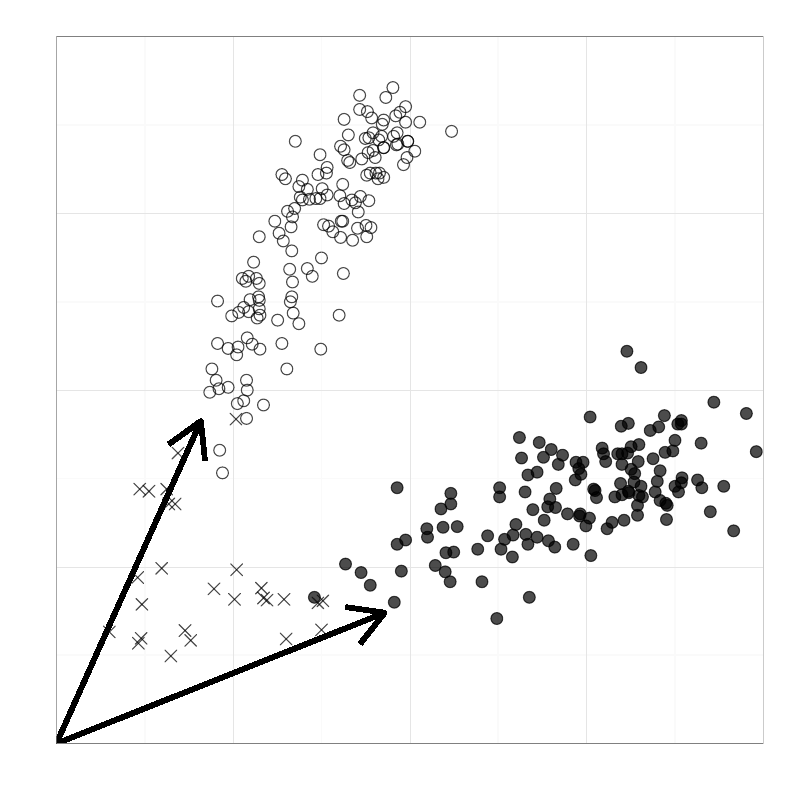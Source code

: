 % Created by tikzDevice version 0.8.1 on 2015-03-24 05:17:39
% !TEX encoding = UTF-8 Unicode
\documentclass[11pt]{memoir}
\nonstopmode

\usepackage{tikz}

\usepackage[active,tightpage,psfixbb]{preview}

\PreviewEnvironment{pgfpicture}

\setlength\PreviewBorder{0pt}

\usepackage{amsmath}
\newcommand{\SweaveOpts}[1]{}  % do not interfere with LaTeX
\newcommand{\SweaveInput}[1]{} % because they are not real TeX commands
\newcommand{\Sexpr}[1]{}       % will only be parsed by R


\usepackage{amsmath}
\usepackage{lscape}


\begin{document}

\begin{tikzpicture}[x=1pt,y=1pt]
\definecolor{fillColor}{RGB}{255,255,255}
\path[use as bounding box,fill=fillColor,fill opacity=0.00] (0,0) rectangle (289.08,289.08);
\begin{scope}
\path[clip] (  0.00,  0.00) rectangle (289.08,289.08);
\definecolor{drawColor}{RGB}{255,255,255}
\definecolor{fillColor}{RGB}{255,255,255}

\path[draw=drawColor,line width= 0.6pt,line join=round,line cap=round,fill=fillColor] (  0.00,  0.00) rectangle (289.08,289.08);
\end{scope}
\begin{scope}
\path[clip] ( 20.36, 20.36) rectangle (275.83,275.83);
\definecolor{fillColor}{RGB}{255,255,255}

\path[fill=fillColor] ( 20.36, 20.36) rectangle (275.83,275.83);
\definecolor{drawColor}{gray}{0.98}

\path[draw=drawColor,line width= 0.6pt,line join=round] ( 20.36, 52.30) --
	(275.83, 52.30);

\path[draw=drawColor,line width= 0.6pt,line join=round] ( 20.36,116.16) --
	(275.83,116.16);

\path[draw=drawColor,line width= 0.6pt,line join=round] ( 20.36,180.03) --
	(275.83,180.03);

\path[draw=drawColor,line width= 0.6pt,line join=round] ( 20.36,243.90) --
	(275.83,243.90);

\path[draw=drawColor,line width= 0.6pt,line join=round] ( 52.30, 20.36) --
	( 52.30,275.83);

\path[draw=drawColor,line width= 0.6pt,line join=round] (116.16, 20.36) --
	(116.16,275.83);

\path[draw=drawColor,line width= 0.6pt,line join=round] (180.03, 20.36) --
	(180.03,275.83);

\path[draw=drawColor,line width= 0.6pt,line join=round] (243.90, 20.36) --
	(243.90,275.83);
\definecolor{drawColor}{gray}{0.90}

\path[draw=drawColor,line width= 0.2pt,line join=round] ( 20.36, 20.36) --
	(275.83, 20.36);

\path[draw=drawColor,line width= 0.2pt,line join=round] ( 20.36, 84.23) --
	(275.83, 84.23);

\path[draw=drawColor,line width= 0.2pt,line join=round] ( 20.36,148.10) --
	(275.83,148.10);

\path[draw=drawColor,line width= 0.2pt,line join=round] ( 20.36,211.96) --
	(275.83,211.96);

\path[draw=drawColor,line width= 0.2pt,line join=round] ( 20.36,275.83) --
	(275.83,275.83);

\path[draw=drawColor,line width= 0.2pt,line join=round] ( 20.36, 20.36) --
	( 20.36,275.83);

\path[draw=drawColor,line width= 0.2pt,line join=round] ( 84.23, 20.36) --
	( 84.23,275.83);

\path[draw=drawColor,line width= 0.2pt,line join=round] (148.10, 20.36) --
	(148.10,275.83);

\path[draw=drawColor,line width= 0.2pt,line join=round] (211.96, 20.36) --
	(211.96,275.83);

\path[draw=drawColor,line width= 0.2pt,line join=round] (275.83, 20.36) --
	(275.83,275.83);
\definecolor{drawColor}{RGB}{0,0,0}

\path[draw=drawColor,draw opacity=0.70,line width= 0.4pt,line join=round,line cap=round] ( 80.40,118.21) circle (  2.13);

\path[draw=drawColor,draw opacity=0.70,line width= 0.4pt,line join=round,line cap=round] ( 62.17,123.23) -- ( 66.44,127.49);

\path[draw=drawColor,draw opacity=0.70,line width= 0.4pt,line join=round,line cap=round] ( 62.17,127.49) -- ( 66.44,123.23);
\definecolor{fillColor}{RGB}{0,0,0}

\path[draw=drawColor,draw opacity=0.70,line width= 0.4pt,line join=round,line cap=round,fill=fillColor,fill opacity=0.70] (219.37, 98.02) circle (  2.13);

\path[draw=drawColor,draw opacity=0.70,line width= 0.4pt,line join=round,line cap=round,fill=fillColor,fill opacity=0.70] (199.19,126.64) circle (  2.13);

\path[draw=drawColor,draw opacity=0.70,line width= 0.4pt,line join=round,line cap=round,fill=fillColor,fill opacity=0.70] (197.91,105.94) circle (  2.13);

\path[draw=drawColor,draw opacity=0.70,line width= 0.4pt,line join=round,line cap=round] ( 47.61, 78.26) -- ( 51.88, 82.53);

\path[draw=drawColor,draw opacity=0.70,line width= 0.4pt,line join=round,line cap=round] ( 47.61, 82.53) -- ( 51.88, 78.26);

\path[draw=drawColor,draw opacity=0.70,line width= 0.4pt,line join=round,line cap=round] (142.99,247.22) circle (  2.13);

\path[draw=drawColor,draw opacity=0.70,line width= 0.4pt,line join=round,line cap=round] ( 86.02,163.68) circle (  2.13);

\path[draw=drawColor,draw opacity=0.70,line width= 0.4pt,line join=round,line cap=round] ( 49.14, 68.56) -- ( 53.41, 72.82);

\path[draw=drawColor,draw opacity=0.70,line width= 0.4pt,line join=round,line cap=round] ( 49.14, 72.82) -- ( 53.41, 68.56);

\path[draw=drawColor,draw opacity=0.70,line width= 0.4pt,line join=round,line cap=round,fill=fillColor,fill opacity=0.70] (189.74,111.31) circle (  2.13);

\path[draw=drawColor,draw opacity=0.70,line width= 0.4pt,line join=round,line cap=round] (163.17,241.60) circle (  2.13);

\path[draw=drawColor,draw opacity=0.70,line width= 0.4pt,line join=round,line cap=round,fill=fillColor,fill opacity=0.70] (217.58,127.15) circle (  2.13);

\path[draw=drawColor,draw opacity=0.70,line width= 0.4pt,line join=round,line cap=round] (136.86,238.53) circle (  2.13);

\path[draw=drawColor,draw opacity=0.70,line width= 0.4pt,line join=round,line cap=round,fill=fillColor,fill opacity=0.70] (240.07,138.90) circle (  2.13);

\path[draw=drawColor,draw opacity=0.70,line width= 0.4pt,line join=round,line cap=round] (135.58,232.15) circle (  2.13);

\path[draw=drawColor,draw opacity=0.70,line width= 0.4pt,line join=round,line cap=round,fill=fillColor,fill opacity=0.70] (221.16,100.32) circle (  2.13);

\path[draw=drawColor,draw opacity=0.70,line width= 0.4pt,line join=round,line cap=round] (132.77,248.75) circle (  2.13);

\path[draw=drawColor,draw opacity=0.70,line width= 0.4pt,line join=round,line cap=round] (135.83,226.53) circle (  2.13);

\path[draw=drawColor,draw opacity=0.70,line width= 0.4pt,line join=round,line cap=round] (139.41,253.86) circle (  2.13);

\path[draw=drawColor,draw opacity=0.70,line width= 0.4pt,line join=round,line cap=round] ( 90.36,180.80) circle (  2.13);

\path[draw=drawColor,draw opacity=0.70,line width= 0.4pt,line join=round,line cap=round] ( 93.68,180.54) circle (  2.13);

\path[draw=drawColor,draw opacity=0.70,line width= 0.4pt,line join=round,line cap=round] ( 99.30,209.15) circle (  2.13);

\path[draw=drawColor,draw opacity=0.70,line width= 0.4pt,line join=round,line cap=round] (136.60,224.48) circle (  2.13);

\path[draw=drawColor,draw opacity=0.70,line width= 0.4pt,line join=round,line cap=round] (103.13,224.48) circle (  2.13);

\path[draw=drawColor,draw opacity=0.70,line width= 0.4pt,line join=round,line cap=round] ( 93.68,203.53) circle (  2.13);

\path[draw=drawColor,draw opacity=0.70,line width= 0.4pt,line join=round,line cap=round] (122.81,218.35) circle (  2.13);

\path[draw=drawColor,draw opacity=0.70,line width= 0.4pt,line join=round,line cap=round,fill=fillColor,fill opacity=0.70] (146.56, 93.94) circle (  2.13);

\path[draw=drawColor,draw opacity=0.70,line width= 0.4pt,line join=round,line cap=round,fill=fillColor,fill opacity=0.70] (224.48,135.07) circle (  2.13);

\path[draw=drawColor,draw opacity=0.70,line width= 0.4pt,line join=round,line cap=round] (124.08,190.25) circle (  2.13);

\path[draw=drawColor,draw opacity=0.70,line width= 0.4pt,line join=round,line cap=round] (109.27,223.97) circle (  2.13);

\path[draw=drawColor,draw opacity=0.70,line width= 0.4pt,line join=round,line cap=round,fill=fillColor,fill opacity=0.70] (209.15,119.74) circle (  2.13);

\path[draw=drawColor,draw opacity=0.70,line width= 0.4pt,line join=round,line cap=round] (116.16,195.87) circle (  2.13);

\path[draw=drawColor,draw opacity=0.70,line width= 0.4pt,line join=round,line cap=round] (103.90,212.73) circle (  2.13);

\path[draw=drawColor,draw opacity=0.70,line width= 0.4pt,line join=round,line cap=round,fill=fillColor,fill opacity=0.70] (238.53,118.97) circle (  2.13);

\path[draw=drawColor,draw opacity=0.70,line width= 0.4pt,line join=round,line cap=round] (143.75,237.00) circle (  2.13);

\path[draw=drawColor,draw opacity=0.70,line width= 0.4pt,line join=round,line cap=round] (132.51,225.76) circle (  2.13);

\path[draw=drawColor,draw opacity=0.70,line width= 0.4pt,line join=round,line cap=round] (138.64,235.72) circle (  2.13);

\path[draw=drawColor,draw opacity=0.70,line width= 0.4pt,line join=round,line cap=round] (112.84,189.23) circle (  2.13);

\path[draw=drawColor,draw opacity=0.70,line width= 0.4pt,line join=round,line cap=round,fill=fillColor,fill opacity=0.70] (200.98,112.59) circle (  2.13);

\path[draw=drawColor,draw opacity=0.70,line width= 0.4pt,line join=round,line cap=round] (118.21,218.61) circle (  2.13);

\path[draw=drawColor,draw opacity=0.70,line width= 0.4pt,line join=round,line cap=round,fill=fillColor,fill opacity=0.70] (230.87,128.43) circle (  2.13);

\path[draw=drawColor,draw opacity=0.70,line width= 0.4pt,line join=round,line cap=round] ( 58.85,104.83) -- ( 63.12,109.10);

\path[draw=drawColor,draw opacity=0.70,line width= 0.4pt,line join=round,line cap=round] ( 58.85,109.10) -- ( 63.12,104.83);

\path[draw=drawColor,draw opacity=0.70,line width= 0.4pt,line join=round,line cap=round] ( 93.68,186.67) circle (  2.13);

\path[draw=drawColor,draw opacity=0.70,line width= 0.4pt,line join=round,line cap=round,fill=fillColor,fill opacity=0.70] (222.18,109.52) circle (  2.13);

\path[draw=drawColor,draw opacity=0.70,line width= 0.4pt,line join=round,line cap=round] (103.65,155.76) circle (  2.13);

\path[draw=drawColor,draw opacity=0.70,line width= 0.4pt,line join=round,line cap=round,fill=fillColor,fill opacity=0.70] (176.20, 95.47) circle (  2.13);

\path[draw=drawColor,draw opacity=0.70,line width= 0.4pt,line join=round,line cap=round] ( 66.77, 55.53) -- ( 71.04, 59.79);

\path[draw=drawColor,draw opacity=0.70,line width= 0.4pt,line join=round,line cap=round] ( 66.77, 59.79) -- ( 71.04, 55.53);

\path[draw=drawColor,draw opacity=0.70,line width= 0.4pt,line join=round,line cap=round,fill=fillColor,fill opacity=0.70] (159.34,105.18) circle (  2.13);

\path[draw=drawColor,draw opacity=0.70,line width= 0.4pt,line join=round,line cap=round] ( 89.34,167.00) circle (  2.13);

\path[draw=drawColor,draw opacity=0.70,line width= 0.4pt,line join=round,line cap=round] (134.81,234.70) circle (  2.13);

\path[draw=drawColor,draw opacity=0.70,line width= 0.4pt,line join=round,line cap=round] ( 89.85,189.23) circle (  2.13);

\path[draw=drawColor,draw opacity=0.70,line width= 0.4pt,line join=round,line cap=round] (105.43,181.82) circle (  2.13);

\path[draw=drawColor,draw opacity=0.70,line width= 0.4pt,line join=round,line cap=round] (123.83,222.44) circle (  2.13);

\path[draw=drawColor,draw opacity=0.70,line width= 0.4pt,line join=round,line cap=round,fill=fillColor,fill opacity=0.70] (207.11, 92.40) circle (  2.13);

\path[draw=drawColor,draw opacity=0.70,line width= 0.4pt,line join=round,line cap=round] (127.40,202.26) circle (  2.13);

\path[draw=drawColor,draw opacity=0.70,line width= 0.4pt,line join=round,line cap=round,fill=fillColor,fill opacity=0.70] (172.62, 90.62) circle (  2.13);

\path[draw=drawColor,draw opacity=0.70,line width= 0.4pt,line join=round,line cap=round,fill=fillColor,fill opacity=0.70] (163.94, 89.59) circle (  2.13);

\path[draw=drawColor,draw opacity=0.70,line width= 0.4pt,line join=round,line cap=round] (129.96,249.52) circle (  2.13);

\path[draw=drawColor,draw opacity=0.70,line width= 0.4pt,line join=round,line cap=round] (147.33,238.02) circle (  2.13);

\path[draw=drawColor,draw opacity=0.70,line width= 0.4pt,line join=round,line cap=round] (111.05,192.04) circle (  2.13);

\path[draw=drawColor,draw opacity=0.70,line width= 0.4pt,line join=round,line cap=round,fill=fillColor,fill opacity=0.70] (231.63,113.35) circle (  2.13);

\path[draw=drawColor,draw opacity=0.70,line width= 0.4pt,line join=round,line cap=round] (116.42,220.90) circle (  2.13);

\path[draw=drawColor,draw opacity=0.70,line width= 0.4pt,line join=round,line cap=round] ( 91.64,194.34) circle (  2.13);

\path[draw=drawColor,draw opacity=0.70,line width= 0.4pt,line join=round,line cap=round] (141.97,257.44) circle (  2.13);

\path[draw=drawColor,draw opacity=0.70,line width= 0.4pt,line join=round,line cap=round] ( 93.68,177.48) circle (  2.13);

\path[draw=drawColor,draw opacity=0.70,line width= 0.4pt,line join=round,line cap=round] ( 94.36, 70.09) -- ( 98.63, 74.36);

\path[draw=drawColor,draw opacity=0.70,line width= 0.4pt,line join=round,line cap=round] ( 94.36, 74.36) -- ( 98.63, 70.09);

\path[draw=drawColor,draw opacity=0.70,line width= 0.4pt,line join=round,line cap=round] ( 92.66,188.46) circle (  2.13);

\path[draw=drawColor,draw opacity=0.70,line width= 0.4pt,line join=round,line cap=round,fill=fillColor,fill opacity=0.70] (174.15, 78.86) circle (  2.13);

\path[draw=drawColor,draw opacity=0.70,line width= 0.4pt,line join=round,line cap=round] (111.82,217.07) circle (  2.13);

\path[draw=drawColor,draw opacity=0.70,line width= 0.4pt,line join=round,line cap=round,fill=fillColor,fill opacity=0.70] (230.36,106.46) circle (  2.13);

\path[draw=drawColor,draw opacity=0.70,line width= 0.4pt,line join=round,line cap=round] ( 79.12,148.61) circle (  2.13);

\path[draw=drawColor,draw opacity=0.70,line width= 0.4pt,line join=round,line cap=round,fill=fillColor,fill opacity=0.70] (246.20,135.83) circle (  2.13);

\path[draw=drawColor,draw opacity=0.70,line width= 0.4pt,line join=round,line cap=round] (124.34,245.94) circle (  2.13);

\path[draw=drawColor,draw opacity=0.70,line width= 0.4pt,line join=round,line cap=round] (138.64,245.69) circle (  2.13);

\path[draw=drawColor,draw opacity=0.70,line width= 0.4pt,line join=round,line cap=round] ( 93.94,162.91) circle (  2.13);

\path[draw=drawColor,draw opacity=0.70,line width= 0.4pt,line join=round,line cap=round,fill=fillColor,fill opacity=0.70] (224.74,110.29) circle (  2.13);

\path[draw=drawColor,draw opacity=0.70,line width= 0.4pt,line join=round,line cap=round,fill=fillColor,fill opacity=0.70] (246.20,114.63) circle (  2.13);

\path[draw=drawColor,draw opacity=0.70,line width= 0.4pt,line join=round,line cap=round] (101.86,164.96) circle (  2.13);

\path[draw=drawColor,draw opacity=0.70,line width= 0.4pt,line join=round,line cap=round] (105.43,198.42) circle (  2.13);

\path[draw=drawColor,draw opacity=0.70,line width= 0.4pt,line join=round,line cap=round] ( 51.70,109.43) -- ( 55.96,113.70);

\path[draw=drawColor,draw opacity=0.70,line width= 0.4pt,line join=round,line cap=round] ( 51.70,113.70) -- ( 55.96,109.43);

\path[draw=drawColor,draw opacity=0.70,line width= 0.4pt,line join=round,line cap=round,fill=fillColor,fill opacity=0.70] (234.96,133.53) circle (  2.13);

\path[draw=drawColor,draw opacity=0.70,line width= 0.4pt,line join=round,line cap=round,fill=fillColor,fill opacity=0.70] (213.24,138.39) circle (  2.13);

\path[draw=drawColor,draw opacity=0.70,line width= 0.4pt,line join=round,line cap=round] (122.55,175.18) circle (  2.13);

\path[draw=drawColor,draw opacity=0.70,line width= 0.4pt,line join=round,line cap=round,fill=fillColor,fill opacity=0.70] (160.87, 82.44) circle (  2.13);

\path[draw=drawColor,draw opacity=0.70,line width= 0.4pt,line join=round,line cap=round] (137.88,239.81) circle (  2.13);

\path[draw=drawColor,draw opacity=0.70,line width= 0.4pt,line join=round,line cap=round,fill=fillColor,fill opacity=0.70] (265.10, 97.26) circle (  2.13);

\path[draw=drawColor,draw opacity=0.70,line width= 0.4pt,line join=round,line cap=round,fill=fillColor,fill opacity=0.70] (229.08,114.89) circle (  2.13);

\path[draw=drawColor,draw opacity=0.70,line width= 0.4pt,line join=round,line cap=round] (100.84,204.81) circle (  2.13);

\path[draw=drawColor,draw opacity=0.70,line width= 0.4pt,line join=round,line cap=round] (134.05,206.85) circle (  2.13);

\path[draw=drawColor,draw opacity=0.70,line width= 0.4pt,line join=round,line cap=round,fill=fillColor,fill opacity=0.70] (240.83,101.35) circle (  2.13);

\path[draw=drawColor,draw opacity=0.70,line width= 0.4pt,line join=round,line cap=round] (132.51,203.53) circle (  2.13);

\path[draw=drawColor,draw opacity=0.70,line width= 0.4pt,line join=round,line cap=round,fill=fillColor,fill opacity=0.70] (253.60,112.84) circle (  2.13);

\path[draw=drawColor,draw opacity=0.70,line width= 0.4pt,line join=round,line cap=round] (115.91,162.91) circle (  2.13);

\path[draw=drawColor,draw opacity=0.70,line width= 0.4pt,line join=round,line cap=round] ( 89.34,148.10) circle (  2.13);

\path[draw=drawColor,draw opacity=0.70,line width= 0.4pt,line join=round,line cap=round] ( 89.08,151.67) circle (  2.13);

\path[draw=drawColor,draw opacity=0.70,line width= 0.4pt,line join=round,line cap=round,fill=fillColor,fill opacity=0.70] (161.13, 89.34) circle (  2.13);

\path[draw=drawColor,draw opacity=0.70,line width= 0.4pt,line join=round,line cap=round] (130.72,231.63) circle (  2.13);

\path[draw=drawColor,draw opacity=0.70,line width= 0.4pt,line join=round,line cap=round] (138.13,244.15) circle (  2.13);

\path[draw=drawColor,draw opacity=0.70,line width= 0.4pt,line join=round,line cap=round] (117.95,226.53) circle (  2.13);

\path[draw=drawColor,draw opacity=0.70,line width= 0.4pt,line join=round,line cap=round] (127.15,216.82) circle (  2.13);

\path[draw=drawColor,draw opacity=0.70,line width= 0.4pt,line join=round,line cap=round] (115.65,233.17) circle (  2.13);

\path[draw=drawColor,draw opacity=0.70,line width= 0.4pt,line join=round,line cap=round,fill=fillColor,fill opacity=0.70] (162.66, 78.86) circle (  2.13);

\path[draw=drawColor,draw opacity=0.70,line width= 0.4pt,line join=round,line cap=round] (130.21,218.09) circle (  2.13);

\path[draw=drawColor,draw opacity=0.70,line width= 0.4pt,line join=round,line cap=round] (142.22,239.81) circle (  2.13);

\path[draw=drawColor,draw opacity=0.70,line width= 0.4pt,line join=round,line cap=round] ( 91.13,164.70) circle (  2.13);

\path[draw=drawColor,draw opacity=0.70,line width= 0.4pt,line join=round,line cap=round,fill=fillColor,fill opacity=0.70] (198.68,108.75) circle (  2.13);

\path[draw=drawColor,draw opacity=0.70,line width= 0.4pt,line join=round,line cap=round] (123.32,209.15) circle (  2.13);

\path[draw=drawColor,draw opacity=0.70,line width= 0.4pt,line join=round,line cap=round] ( 75.80,147.33) circle (  2.13);

\path[draw=drawColor,draw opacity=0.70,line width= 0.4pt,line join=round,line cap=round,fill=fillColor,fill opacity=0.70] (124.85, 85.25) circle (  2.13);

\path[draw=drawColor,draw opacity=0.70,line width= 0.4pt,line join=round,line cap=round] (118.21,228.57) circle (  2.13);

\path[draw=drawColor,draw opacity=0.70,line width= 0.4pt,line join=round,line cap=round] ( 75.20, 74.18) -- ( 79.47, 78.44);

\path[draw=drawColor,draw opacity=0.70,line width= 0.4pt,line join=round,line cap=round] ( 75.20, 78.44) -- ( 79.47, 74.18);

\path[draw=drawColor,draw opacity=0.70,line width= 0.4pt,line join=round,line cap=round] ( 95.21,142.73) circle (  2.13);

\path[draw=drawColor,draw opacity=0.70,line width= 0.4pt,line join=round,line cap=round,fill=fillColor,fill opacity=0.70] (201.74,121.27) circle (  2.13);

\path[draw=drawColor,draw opacity=0.70,line width= 0.4pt,line join=round,line cap=round] ( 78.10,151.67) circle (  2.13);

\path[draw=drawColor,draw opacity=0.70,line width= 0.4pt,line join=round,line cap=round] (118.72,207.37) circle (  2.13);

\path[draw=drawColor,draw opacity=0.70,line width= 0.4pt,line join=round,line cap=round,fill=fillColor,fill opacity=0.70] (273.28,125.87) circle (  2.13);

\path[draw=drawColor,draw opacity=0.70,line width= 0.4pt,line join=round,line cap=round,fill=fillColor,fill opacity=0.70] (228.06,119.48) circle (  2.13);

\path[draw=drawColor,draw opacity=0.70,line width= 0.4pt,line join=round,line cap=round] (132.26,207.62) circle (  2.13);

\path[draw=drawColor,draw opacity=0.70,line width= 0.4pt,line join=round,line cap=round] ( 88.06,144.26) circle (  2.13);

\path[draw=drawColor,draw opacity=0.70,line width= 0.4pt,line join=round,line cap=round] (125.62,231.12) circle (  2.13);

\path[draw=drawColor,draw opacity=0.70,line width= 0.4pt,line join=round,line cap=round] (143.50,241.09) circle (  2.13);

\path[draw=drawColor,draw opacity=0.70,line width= 0.4pt,line join=round,line cap=round,fill=fillColor,fill opacity=0.70] (256.67,104.16) circle (  2.13);

\path[draw=drawColor,draw opacity=0.70,line width= 0.4pt,line join=round,line cap=round,fill=fillColor,fill opacity=0.70] (228.06,127.66) circle (  2.13);

\path[draw=drawColor,draw opacity=0.70,line width= 0.4pt,line join=round,line cap=round,fill=fillColor,fill opacity=0.70] (194.85,129.19) circle (  2.13);

\path[draw=drawColor,draw opacity=0.70,line width= 0.4pt,line join=round,line cap=round,fill=fillColor,fill opacity=0.70] (188.46,123.57) circle (  2.13);

\path[draw=drawColor,draw opacity=0.70,line width= 0.4pt,line join=round,line cap=round] (129.19,206.60) circle (  2.13);

\path[draw=drawColor,draw opacity=0.70,line width= 0.4pt,line join=round,line cap=round] ( 78.61,164.96) circle (  2.13);

\path[draw=drawColor,draw opacity=0.70,line width= 0.4pt,line join=round,line cap=round,fill=fillColor,fill opacity=0.70] (143.50,112.84) circle (  2.13);

\path[draw=drawColor,draw opacity=0.70,line width= 0.4pt,line join=round,line cap=round,fill=fillColor,fill opacity=0.70] (180.54,112.84) circle (  2.13);

\path[draw=drawColor,draw opacity=0.70,line width= 0.4pt,line join=round,line cap=round] (106.71,238.02) circle (  2.13);

\path[draw=drawColor,draw opacity=0.70,line width= 0.4pt,line join=round,line cap=round,fill=fillColor,fill opacity=0.70] (210.69,122.04) circle (  2.13);

\path[draw=drawColor,draw opacity=0.70,line width= 0.4pt,line join=round,line cap=round,fill=fillColor,fill opacity=0.70] (227.04,111.56) circle (  2.13);

\path[draw=drawColor,draw opacity=0.70,line width= 0.4pt,line join=round,line cap=round] ( 79.38,126.38) circle (  2.13);

\path[draw=drawColor,draw opacity=0.70,line width= 0.4pt,line join=round,line cap=round,fill=fillColor,fill opacity=0.70] (160.10, 98.54) circle (  2.13);

\path[draw=drawColor,draw opacity=0.70,line width= 0.4pt,line join=round,line cap=round,fill=fillColor,fill opacity=0.70] (238.02,134.81) circle (  2.13);

\path[draw=drawColor,draw opacity=0.70,line width= 0.4pt,line join=round,line cap=round,fill=fillColor,fill opacity=0.70] (246.45,116.42) circle (  2.13);

\path[draw=drawColor,draw opacity=0.70,line width= 0.4pt,line join=round,line cap=round,fill=fillColor,fill opacity=0.70] (209.66,103.39) circle (  2.13);

\path[draw=drawColor,draw opacity=0.70,line width= 0.4pt,line join=round,line cap=round,fill=fillColor,fill opacity=0.70] (190.76, 92.40) circle (  2.13);

\path[draw=drawColor,draw opacity=0.70,line width= 0.4pt,line join=round,line cap=round,fill=fillColor,fill opacity=0.70] (200.47, 91.38) circle (  2.13);

\path[draw=drawColor,draw opacity=0.70,line width= 0.4pt,line join=round,line cap=round] (116.93,207.88) circle (  2.13);

\path[draw=drawColor,draw opacity=0.70,line width= 0.4pt,line join=round,line cap=round,fill=fillColor,fill opacity=0.70] (162.91,110.80) circle (  2.13);

\path[draw=drawColor,draw opacity=0.70,line width= 0.4pt,line join=round,line cap=round,fill=fillColor,fill opacity=0.70] (235.98,123.32) circle (  2.13);

\path[draw=drawColor,draw opacity=0.70,line width= 0.4pt,line join=round,line cap=round] (108.50,217.84) circle (  2.13);

\path[draw=drawColor,draw opacity=0.70,line width= 0.4pt,line join=round,line cap=round,fill=fillColor,fill opacity=0.70] (253.35,128.94) circle (  2.13);

\path[draw=drawColor,draw opacity=0.70,line width= 0.4pt,line join=round,line cap=round] ( 89.08,137.88) circle (  2.13);

\path[draw=drawColor,draw opacity=0.70,line width= 0.4pt,line join=round,line cap=round,fill=fillColor,fill opacity=0.70] (205.07,103.39) circle (  2.13);

\path[draw=drawColor,draw opacity=0.70,line width= 0.4pt,line join=round,line cap=round] (112.75, 69.07) -- (117.02, 73.33);

\path[draw=drawColor,draw opacity=0.70,line width= 0.4pt,line join=round,line cap=round] (112.75, 73.33) -- (117.02, 69.07);

\path[draw=drawColor,draw opacity=0.70,line width= 0.4pt,line join=round,line cap=round,fill=fillColor,fill opacity=0.70] (165.21, 98.79) circle (  2.13);

\path[draw=drawColor,draw opacity=0.70,line width= 0.4pt,line join=round,line cap=round,fill=fillColor,fill opacity=0.70] (241.09,106.46) circle (  2.13);

\path[draw=drawColor,draw opacity=0.70,line width= 0.4pt,line join=round,line cap=round,fill=fillColor,fill opacity=0.70] (154.48, 94.96) circle (  2.13);

\path[draw=drawColor,draw opacity=0.70,line width= 0.4pt,line join=round,line cap=round,fill=fillColor,fill opacity=0.70] (113.61, 73.24) circle (  2.13);

\path[draw=drawColor,draw opacity=0.70,line width= 0.4pt,line join=round,line cap=round] (107.99,221.67) circle (  2.13);

\path[draw=drawColor,draw opacity=0.70,line width= 0.4pt,line join=round,line cap=round] (105.94,175.94) circle (  2.13);

\path[draw=drawColor,draw opacity=0.70,line width= 0.4pt,line join=round,line cap=round] (114.12,217.33) circle (  2.13);

\path[draw=drawColor,draw opacity=0.70,line width= 0.4pt,line join=round,line cap=round] ( 88.06,177.99) circle (  2.13);

\path[draw=drawColor,draw opacity=0.70,line width= 0.4pt,line join=round,line cap=round,fill=fillColor,fill opacity=0.70] (237.51,115.14) circle (  2.13);

\path[draw=drawColor,draw opacity=0.70,line width= 0.4pt,line join=round,line cap=round,fill=fillColor,fill opacity=0.70] (214.52,112.33) circle (  2.13);

\path[draw=drawColor,draw opacity=0.70,line width= 0.4pt,line join=round,line cap=round,fill=fillColor,fill opacity=0.70] (232.15,109.52) circle (  2.13);

\path[draw=drawColor,draw opacity=0.70,line width= 0.4pt,line join=round,line cap=round] (129.45,212.47) circle (  2.13);

\path[draw=drawColor,draw opacity=0.70,line width= 0.4pt,line join=round,line cap=round,fill=fillColor,fill opacity=0.70] (243.90,113.35) circle (  2.13);

\path[draw=drawColor,draw opacity=0.70,line width= 0.4pt,line join=round,line cap=round,fill=fillColor,fill opacity=0.70] (154.23, 98.02) circle (  2.13);

\path[draw=drawColor,draw opacity=0.70,line width= 0.4pt,line join=round,line cap=round,fill=fillColor,fill opacity=0.70] (145.03, 82.70) circle (  2.13);

\path[draw=drawColor,draw opacity=0.70,line width= 0.4pt,line join=round,line cap=round,fill=fillColor,fill opacity=0.70] (143.50, 92.40) circle (  2.13);

\path[draw=drawColor,draw opacity=0.70,line width= 0.4pt,line join=round,line cap=round] (109.27,216.82) circle (  2.13);

\path[draw=drawColor,draw opacity=0.70,line width= 0.4pt,line join=round,line cap=round] ( 86.27,176.20) circle (  2.13);

\path[draw=drawColor,draw opacity=0.70,line width= 0.4pt,line join=round,line cap=round,fill=fillColor,fill opacity=0.70] (194.08, 94.96) circle (  2.13);

\path[draw=drawColor,draw opacity=0.70,line width= 0.4pt,line join=round,line cap=round,fill=fillColor,fill opacity=0.70] (236.74,111.31) circle (  2.13);

\path[draw=drawColor,draw opacity=0.70,line width= 0.4pt,line join=round,line cap=round] (104.92,180.03) circle (  2.13);

\path[draw=drawColor,draw opacity=0.70,line width= 0.4pt,line join=round,line cap=round] (123.06,203.28) circle (  2.13);

\path[draw=drawColor,draw opacity=0.70,line width= 0.4pt,line join=round,line cap=round] (111.05,220.65) circle (  2.13);

\path[draw=drawColor,draw opacity=0.70,line width= 0.4pt,line join=round,line cap=round] (100.49, 70.34) -- (104.76, 74.61);

\path[draw=drawColor,draw opacity=0.70,line width= 0.4pt,line join=round,line cap=round] (100.49, 74.61) -- (104.76, 70.34);

\path[draw=drawColor,draw opacity=0.70,line width= 0.4pt,line join=round,line cap=round,fill=fillColor,fill opacity=0.70] (130.47, 82.19) circle (  2.13);

\path[draw=drawColor,draw opacity=0.70,line width= 0.4pt,line join=round,line cap=round] ( 48.37,110.20) -- ( 52.64,114.47);

\path[draw=drawColor,draw opacity=0.70,line width= 0.4pt,line join=round,line cap=round] ( 48.37,114.47) -- ( 52.64,110.20);

\path[draw=drawColor,draw opacity=0.70,line width= 0.4pt,line join=round,line cap=round,fill=fillColor,fill opacity=0.70] (186.42, 99.56) circle (  2.13);

\path[draw=drawColor,draw opacity=0.70,line width= 0.4pt,line join=round,line cap=round] ( 93.43,181.82) circle (  2.13);

\path[draw=drawColor,draw opacity=0.70,line width= 0.4pt,line join=round,line cap=round] (114.03, 59.36) -- (118.30, 63.63);

\path[draw=drawColor,draw opacity=0.70,line width= 0.4pt,line join=round,line cap=round] (114.03, 63.63) -- (118.30, 59.36);

\path[draw=drawColor,draw opacity=0.70,line width= 0.4pt,line join=round,line cap=round,fill=fillColor,fill opacity=0.70] (192.55,104.92) circle (  2.13);

\path[draw=drawColor,draw opacity=0.70,line width= 0.4pt,line join=round,line cap=round,fill=fillColor,fill opacity=0.70] (218.09,125.10) circle (  2.13);

\path[draw=drawColor,draw opacity=0.70,line width= 0.4pt,line join=round,line cap=round] ( 82.44,163.17) circle (  2.13);

\path[draw=drawColor,draw opacity=0.70,line width= 0.4pt,line join=round,line cap=round] (146.56,244.92) circle (  2.13);

\path[draw=drawColor,draw opacity=0.70,line width= 0.4pt,line join=round,line cap=round,fill=fillColor,fill opacity=0.70] (261.52,113.35) circle (  2.13);

\path[draw=drawColor,draw opacity=0.70,line width= 0.4pt,line join=round,line cap=round,fill=fillColor,fill opacity=0.70] (240.32,125.62) circle (  2.13);

\path[draw=drawColor,draw opacity=0.70,line width= 0.4pt,line join=round,line cap=round,fill=fillColor,fill opacity=0.70] (225.50,101.09) circle (  2.13);

\path[draw=drawColor,draw opacity=0.70,line width= 0.4pt,line join=round,line cap=round] (100.32,173.39) circle (  2.13);

\path[draw=drawColor,draw opacity=0.70,line width= 0.4pt,line join=round,line cap=round,fill=fillColor,fill opacity=0.70] (246.20,137.11) circle (  2.13);

\path[draw=drawColor,draw opacity=0.70,line width= 0.4pt,line join=round,line cap=round] (138.64,235.72) circle (  2.13);

\path[draw=drawColor,draw opacity=0.70,line width= 0.4pt,line join=round,line cap=round] (151.67,244.92) circle (  2.13);

\path[draw=drawColor,draw opacity=0.70,line width= 0.4pt,line join=round,line cap=round,fill=fillColor,fill opacity=0.70] (215.54,109.27) circle (  2.13);

\path[draw=drawColor,draw opacity=0.70,line width= 0.4pt,line join=round,line cap=round] (134.81,241.09) circle (  2.13);

\path[draw=drawColor,draw opacity=0.70,line width= 0.4pt,line join=round,line cap=round,fill=fillColor,fill opacity=0.70] (196.38,123.83) circle (  2.13);

\path[draw=drawColor,draw opacity=0.70,line width= 0.4pt,line join=round,line cap=round,fill=fillColor,fill opacity=0.70] (227.29,111.05) circle (  2.13);

\path[draw=drawColor,draw opacity=0.70,line width= 0.4pt,line join=round,line cap=round,fill=fillColor,fill opacity=0.70] (208.13,122.04) circle (  2.13);

\path[draw=drawColor,draw opacity=0.70,line width= 0.4pt,line join=round,line cap=round,fill=fillColor,fill opacity=0.70] (226.78,125.36) circle (  2.13);

\path[draw=drawColor,draw opacity=0.70,line width= 0.4pt,line join=round,line cap=round] (145.80,229.59) circle (  2.13);

\path[draw=drawColor,draw opacity=0.70,line width= 0.4pt,line join=round,line cap=round] (101.86,226.01) circle (  2.13);

\path[draw=drawColor,draw opacity=0.70,line width= 0.4pt,line join=round,line cap=round,fill=fillColor,fill opacity=0.70] (203.28,124.59) circle (  2.13);

\path[draw=drawColor,draw opacity=0.70,line width= 0.4pt,line join=round,line cap=round] (124.34,234.96) circle (  2.13);

\path[draw=drawColor,draw opacity=0.70,line width= 0.4pt,line join=round,line cap=round] ( 37.39, 58.59) -- ( 41.66, 62.86);

\path[draw=drawColor,draw opacity=0.70,line width= 0.4pt,line join=round,line cap=round] ( 37.39, 62.86) -- ( 41.66, 58.59);

\path[draw=drawColor,draw opacity=0.70,line width= 0.4pt,line join=round,line cap=round,fill=fillColor,fill opacity=0.70] (243.13,126.13) circle (  2.13);

\path[draw=drawColor,draw opacity=0.70,line width= 0.4pt,line join=round,line cap=round,fill=fillColor,fill opacity=0.70] (227.04,136.09) circle (  2.13);

\path[draw=drawColor,draw opacity=0.70,line width= 0.4pt,line join=round,line cap=round,fill=fillColor,fill opacity=0.70] (212.99,101.86) circle (  2.13);

\path[draw=drawColor,draw opacity=0.70,line width= 0.4pt,line join=round,line cap=round,fill=fillColor,fill opacity=0.70] (244.92,135.83) circle (  2.13);

\path[draw=drawColor,draw opacity=0.70,line width= 0.4pt,line join=round,line cap=round] (149.88,234.44) circle (  2.13);

\path[draw=drawColor,draw opacity=0.70,line width= 0.4pt,line join=round,line cap=round] ( 92.31, 74.43) -- ( 96.58, 78.70);

\path[draw=drawColor,draw opacity=0.70,line width= 0.4pt,line join=round,line cap=round] ( 92.31, 78.70) -- ( 96.58, 74.43);

\path[draw=drawColor,draw opacity=0.70,line width= 0.4pt,line join=round,line cap=round,fill=fillColor,fill opacity=0.70] (162.91,106.97) circle (  2.13);

\path[draw=drawColor,draw opacity=0.70,line width= 0.4pt,line join=round,line cap=round] ( 56.29, 81.58) -- ( 60.56, 85.85);

\path[draw=drawColor,draw opacity=0.70,line width= 0.4pt,line join=round,line cap=round] ( 56.29, 85.85) -- ( 60.56, 81.58);

\path[draw=drawColor,draw opacity=0.70,line width= 0.4pt,line join=round,line cap=round] (123.06,236.23) circle (  2.13);

\path[draw=drawColor,draw opacity=0.70,line width= 0.4pt,line join=round,line cap=round] (133.02,233.93) circle (  2.13);

\path[draw=drawColor,draw opacity=0.70,line width= 0.4pt,line join=round,line cap=round] (143.24,236.74) circle (  2.13);

\path[draw=drawColor,draw opacity=0.70,line width= 0.4pt,line join=round,line cap=round,fill=fillColor,fill opacity=0.70] (230.87,110.03) circle (  2.13);

\path[draw=drawColor,draw opacity=0.70,line width= 0.4pt,line join=round,line cap=round,fill=fillColor,fill opacity=0.70] (207.88,115.65) circle (  2.13);

\path[draw=drawColor,draw opacity=0.70,line width= 0.4pt,line join=round,line cap=round] (105.69,187.18) circle (  2.13);

\path[draw=drawColor,draw opacity=0.70,line width= 0.4pt,line join=round,line cap=round] (133.28,216.56) circle (  2.13);

\path[draw=drawColor,draw opacity=0.70,line width= 0.4pt,line join=round,line cap=round] ( 64.72, 59.10) -- ( 68.99, 63.37);

\path[draw=drawColor,draw opacity=0.70,line width= 0.4pt,line join=round,line cap=round] ( 64.72, 63.37) -- ( 68.99, 59.10);

\path[draw=drawColor,draw opacity=0.70,line width= 0.4pt,line join=round,line cap=round,fill=fillColor,fill opacity=0.70] (211.71, 99.05) circle (  2.13);

\path[draw=drawColor,draw opacity=0.70,line width= 0.4pt,line join=round,line cap=round] (124.34,215.54) circle (  2.13);

\path[draw=drawColor,draw opacity=0.70,line width= 0.4pt,line join=round,line cap=round,fill=fillColor,fill opacity=0.70] (185.14, 87.81) circle (  2.13);

\path[draw=drawColor,draw opacity=0.70,line width= 0.4pt,line join=round,line cap=round,fill=fillColor,fill opacity=0.70] (215.03,111.82) circle (  2.13);

\path[draw=drawColor,draw opacity=0.70,line width= 0.4pt,line join=round,line cap=round,fill=fillColor,fill opacity=0.70] (179.52, 65.58) circle (  2.13);

\path[draw=drawColor,draw opacity=0.70,line width= 0.4pt,line join=round,line cap=round] (106.46,213.75) circle (  2.13);

\path[draw=drawColor,draw opacity=0.70,line width= 0.4pt,line join=round,line cap=round,fill=fillColor,fill opacity=0.70] (209.92,117.70) circle (  2.13);

\path[draw=drawColor,draw opacity=0.70,line width= 0.4pt,line join=round,line cap=round] (134.30,246.45) circle (  2.13);

\path[draw=drawColor,draw opacity=0.70,line width= 0.4pt,line join=round,line cap=round] ( 88.83,187.44) circle (  2.13);

\path[draw=drawColor,draw opacity=0.70,line width= 0.4pt,line join=round,line cap=round,fill=fillColor,fill opacity=0.70] (190.76,117.44) circle (  2.13);

\path[draw=drawColor,draw opacity=0.70,line width= 0.4pt,line join=round,line cap=round] ( 85.76,143.24) circle (  2.13);

\path[draw=drawColor,draw opacity=0.70,line width= 0.4pt,line join=round,line cap=round,fill=fillColor,fill opacity=0.70] (245.17,111.31) circle (  2.13);

\path[draw=drawColor,draw opacity=0.70,line width= 0.4pt,line join=round,line cap=round] (132.00,239.04) circle (  2.13);

\path[draw=drawColor,draw opacity=0.70,line width= 0.4pt,line join=round,line cap=round,fill=fillColor,fill opacity=0.70] (226.53,162.15) circle (  2.13);

\path[draw=drawColor,draw opacity=0.70,line width= 0.4pt,line join=round,line cap=round,fill=fillColor,fill opacity=0.70] (269.70,139.67) circle (  2.13);

\path[draw=drawColor,draw opacity=0.70,line width= 0.4pt,line join=round,line cap=round,fill=fillColor,fill opacity=0.70] (252.07,115.65) circle (  2.13);

\path[draw=drawColor,draw opacity=0.70,line width= 0.4pt,line join=round,line cap=round] ( 83.37, 81.07) -- ( 87.64, 85.34);

\path[draw=drawColor,draw opacity=0.70,line width= 0.4pt,line join=round,line cap=round] ( 83.37, 85.34) -- ( 87.64, 81.07);

\path[draw=drawColor,draw opacity=0.70,line width= 0.4pt,line join=round,line cap=round,fill=fillColor,fill opacity=0.70] (198.17, 93.68) circle (  2.13);

\path[draw=drawColor,draw opacity=0.70,line width= 0.4pt,line join=round,line cap=round] ( 85.51,160.87) circle (  2.13);

\path[draw=drawColor,draw opacity=0.70,line width= 0.4pt,line join=round,line cap=round] (114.89,226.01) circle (  2.13);

\path[draw=drawColor,draw opacity=0.70,line width= 0.4pt,line join=round,line cap=round,fill=fillColor,fill opacity=0.70] (194.08,118.46) circle (  2.13);

\path[draw=drawColor,draw opacity=0.70,line width= 0.4pt,line join=round,line cap=round] (133.28,239.30) circle (  2.13);

\path[draw=drawColor,draw opacity=0.70,line width= 0.4pt,line join=round,line cap=round] ( 48.88, 56.29) -- ( 53.15, 60.56);

\path[draw=drawColor,draw opacity=0.70,line width= 0.4pt,line join=round,line cap=round] ( 48.88, 60.56) -- ( 53.15, 56.29);

\path[draw=drawColor,draw opacity=0.70,line width= 0.4pt,line join=round,line cap=round] (115.65,217.33) circle (  2.13);

\path[draw=drawColor,draw opacity=0.70,line width= 0.4pt,line join=round,line cap=round,fill=fillColor,fill opacity=0.70] (191.27, 73.24) circle (  2.13);

\path[draw=drawColor,draw opacity=0.70,line width= 0.4pt,line join=round,line cap=round,fill=fillColor,fill opacity=0.70] (230.36,102.88) circle (  2.13);

\path[draw=drawColor,draw opacity=0.70,line width= 0.4pt,line join=round,line cap=round,fill=fillColor,fill opacity=0.70] (240.58,107.22) circle (  2.13);

\path[draw=drawColor,draw opacity=0.70,line width= 0.4pt,line join=round,line cap=round] (105.69,210.69) circle (  2.13);

\path[draw=drawColor,draw opacity=0.70,line width= 0.4pt,line join=round,line cap=round] (144.52,248.50) circle (  2.13);

\path[draw=drawColor,draw opacity=0.70,line width= 0.4pt,line join=round,line cap=round,fill=fillColor,fill opacity=0.70] (224.74,121.27) circle (  2.13);

\path[draw=drawColor,draw opacity=0.70,line width= 0.4pt,line join=round,line cap=round,fill=fillColor,fill opacity=0.70] (257.95,143.75) circle (  2.13);

\path[draw=drawColor,draw opacity=0.70,line width= 0.4pt,line join=round,line cap=round,fill=fillColor,fill opacity=0.70] (133.79, 77.59) circle (  2.13);

\path[draw=drawColor,draw opacity=0.70,line width= 0.4pt,line join=round,line cap=round] ( 59.61, 49.91) -- ( 63.88, 54.17);

\path[draw=drawColor,draw opacity=0.70,line width= 0.4pt,line join=round,line cap=round] ( 59.61, 54.17) -- ( 63.88, 49.91);

\path[draw=drawColor,draw opacity=0.70,line width= 0.4pt,line join=round,line cap=round,fill=fillColor,fill opacity=0.70] (182.33, 94.19) circle (  2.13);

\path[draw=drawColor,draw opacity=0.70,line width= 0.4pt,line join=round,line cap=round] (120.25,205.32) circle (  2.13);

\path[draw=drawColor,draw opacity=0.70,line width= 0.4pt,line join=round,line cap=round] (101.26, 56.04) -- (105.52, 60.31);

\path[draw=drawColor,draw opacity=0.70,line width= 0.4pt,line join=round,line cap=round] (101.26, 60.31) -- (105.52, 56.04);

\path[draw=drawColor,draw opacity=0.70,line width= 0.4pt,line join=round,line cap=round,fill=fillColor,fill opacity=0.70] (187.69,130.98) circle (  2.13);

\path[draw=drawColor,draw opacity=0.70,line width= 0.4pt,line join=round,line cap=round,fill=fillColor,fill opacity=0.70] (224.74,125.10) circle (  2.13);

\path[draw=drawColor,draw opacity=0.70,line width= 0.4pt,line join=round,line cap=round] (104.67,191.78) circle (  2.13);

\path[draw=drawColor,draw opacity=0.70,line width= 0.4pt,line join=round,line cap=round] ( 78.61,180.29) circle (  2.13);

\path[draw=drawColor,draw opacity=0.70,line width= 0.4pt,line join=round,line cap=round] (102.37,202.00) circle (  2.13);

\path[draw=drawColor,draw opacity=0.70,line width= 0.4pt,line join=round,line cap=round,fill=fillColor,fill opacity=0.70] (157.29, 84.74) circle (  2.13);

\path[draw=drawColor,draw opacity=0.70,line width= 0.4pt,line join=round,line cap=round] ( 92.92,174.15) circle (  2.13);

\path[draw=drawColor,draw opacity=0.70,line width= 0.4pt,line join=round,line cap=round] (129.96,254.63) circle (  2.13);

\path[draw=drawColor,draw opacity=0.70,line width= 0.4pt,line join=round,line cap=round,fill=fillColor,fill opacity=0.70] (218.86,122.29) circle (  2.13);

\path[draw=drawColor,draw opacity=0.70,line width= 0.4pt,line join=round,line cap=round,fill=fillColor,fill opacity=0.70] (238.53,108.24) circle (  2.13);

\path[draw=drawColor,draw opacity=0.70,line width= 0.4pt,line join=round,line cap=round] (138.64,224.99) circle (  2.13);

\path[draw=drawColor,draw opacity=0.70,line width= 0.4pt,line join=round,line cap=round,fill=fillColor,fill opacity=0.70] (231.63,156.27) circle (  2.13);

\path[draw=drawColor,draw opacity=0.70,line width= 0.4pt,line join=round,line cap=round,fill=fillColor,fill opacity=0.70] (229.34,117.95) circle (  2.13);

\path[draw=drawColor,draw opacity=0.70,line width= 0.4pt,line join=round,line cap=round] ( 87.55,188.46) circle (  2.13);

\path[draw=drawColor,draw opacity=0.70,line width= 0.4pt,line join=round,line cap=round] ( 76.57,155.76) circle (  2.13);

\path[draw=drawColor,draw opacity=0.70,line width= 0.4pt,line join=round,line cap=round] (107.99,172.11) circle (  2.13);

\path[draw=drawColor,draw opacity=0.70,line width= 0.4pt,line join=round,line cap=round] ( 61.15,104.83) -- ( 65.42,109.10);

\path[draw=drawColor,draw opacity=0.70,line width= 0.4pt,line join=round,line cap=round] ( 61.15,109.10) -- ( 65.42,104.83);

\path[draw=drawColor,draw opacity=0.70,line width= 0.4pt,line join=round,line cap=round] (147.07,232.15) circle (  2.13);

\path[draw=drawColor,draw opacity=0.70,line width= 0.4pt,line join=round,line cap=round] (128.43,215.80) circle (  2.13);

\path[draw=drawColor,draw opacity=0.70,line width= 0.4pt,line join=round,line cap=round] ( 58.08,110.20) -- ( 62.35,114.47);

\path[draw=drawColor,draw opacity=0.70,line width= 0.4pt,line join=round,line cap=round] ( 58.08,114.47) -- ( 62.35,110.20);

\path[draw=drawColor,draw opacity=0.70,line width= 0.4pt,line join=round,line cap=round,fill=fillColor,fill opacity=0.70] (189.99, 95.98) circle (  2.13);

\path[draw=drawColor,draw opacity=0.70,line width= 0.4pt,line join=round,line cap=round,fill=fillColor,fill opacity=0.70] (223.20,125.10) circle (  2.13);

\path[draw=drawColor,draw opacity=0.70,line width= 0.4pt,line join=round,line cap=round] ( 93.94,175.18) circle (  2.13);

\path[draw=drawColor,draw opacity=0.70,line width= 0.4pt,line join=round,line cap=round] ( 82.61, 70.34) -- ( 86.87, 74.61);

\path[draw=drawColor,draw opacity=0.70,line width= 0.4pt,line join=round,line cap=round] ( 82.61, 74.61) -- ( 86.87, 70.34);

\path[draw=drawColor,draw opacity=0.70,line width= 0.4pt,line join=round,line cap=round] (126.38,230.36) circle (  2.13);

\path[draw=drawColor,draw opacity=0.70,line width= 0.4pt,line join=round,line cap=round,fill=fillColor,fill opacity=0.70] (213.50, 88.32) circle (  2.13);

\path[draw=drawColor,draw opacity=0.70,line width= 0.4pt,line join=round,line cap=round] (114.54, 69.83) -- (118.81, 74.10);

\path[draw=drawColor,draw opacity=0.70,line width= 0.4pt,line join=round,line cap=round] (114.54, 74.10) -- (118.81, 69.83);

\path[draw=drawColor,draw opacity=0.70,line width= 0.4pt,line join=round,line cap=round,fill=fillColor,fill opacity=0.70] (180.54,109.52) circle (  2.13);

\path[draw=drawColor,draw opacity=0.70,line width= 0.4pt,line join=round,line cap=round,fill=fillColor,fill opacity=0.70] (209.41,102.62) circle (  2.13);

\path[draw=drawColor,draw opacity=0.70,line width= 0.4pt,line join=round,line cap=round] (133.79,226.53) circle (  2.13);

\path[draw=drawColor,draw opacity=0.70,line width= 0.4pt,line join=round,line cap=round] ( 83.72,174.92) circle (  2.13);

\path[draw=drawColor,draw opacity=0.70,line width= 0.4pt,line join=round,line cap=round] (146.56,250.54) circle (  2.13);

\path[draw=drawColor,draw opacity=0.70,line width= 0.4pt,line join=round,line cap=round] (147.33,238.02) circle (  2.13);

\path[draw=drawColor,draw opacity=0.70,line width= 0.4pt,line join=round,line cap=round] ( 47.86, 54.51) -- ( 52.13, 58.77);

\path[draw=drawColor,draw opacity=0.70,line width= 0.4pt,line join=round,line cap=round] ( 47.86, 58.77) -- ( 52.13, 54.51);

\path[draw=drawColor,draw opacity=0.70,line width= 0.4pt,line join=round,line cap=round,fill=fillColor,fill opacity=0.70] (200.72,105.69) circle (  2.13);

\path[draw=drawColor,draw opacity=0.70,line width= 0.4pt,line join=round,line cap=round,fill=fillColor,fill opacity=0.70] (243.90,129.96) circle (  2.13);

\path[draw=drawColor,draw opacity=0.70,line width= 0.4pt,line join=round,line cap=round,fill=fillColor,fill opacity=0.70] (196.64,101.09) circle (  2.13);

\path[draw=drawColor,draw opacity=0.70,line width= 0.4pt,line join=round,line cap=round] ( 89.85,176.45) circle (  2.13);

\path[draw=drawColor,draw opacity=0.70,line width= 0.4pt,line join=round,line cap=round,fill=fillColor,fill opacity=0.70] (185.39, 95.73) circle (  2.13);

\path[draw=drawColor,draw opacity=0.70,line width= 0.4pt,line join=round,line cap=round] ( 93.08, 70.86) -- ( 97.35, 75.12);

\path[draw=drawColor,draw opacity=0.70,line width= 0.4pt,line join=round,line cap=round] ( 93.08, 75.12) -- ( 97.35, 70.86);

\path[draw=drawColor,draw opacity=0.70,line width= 0.4pt,line join=round,line cap=round,fill=fillColor,fill opacity=0.70] (181.05, 90.62) circle (  2.13);

\path[draw=drawColor,draw opacity=0.70,line width= 0.4pt,line join=round,line cap=round] (123.83,209.15) circle (  2.13);

\path[draw=drawColor,draw opacity=0.70,line width= 0.4pt,line join=round,line cap=round] (125.87,240.32) circle (  2.13);

\path[draw=drawColor,draw opacity=0.70,line width= 0.4pt,line join=round,line cap=round] (137.11,226.53) circle (  2.13);

\path[draw=drawColor,draw opacity=0.70,line width= 0.4pt,line join=round,line cap=round,fill=fillColor,fill opacity=0.70] (230.61,122.29) circle (  2.13);

\path[draw=drawColor,draw opacity=0.70,line width= 0.4pt,line join=round,line cap=round] ( 83.12,135.49) -- ( 87.39,139.76);

\path[draw=drawColor,draw opacity=0.70,line width= 0.4pt,line join=round,line cap=round] ( 83.12,139.76) -- ( 87.39,135.49);

\path[draw=drawColor,draw opacity=0.70,line width= 0.4pt,line join=round,line cap=round,fill=fillColor,fill opacity=0.70] (224.23,114.37) circle (  2.13);

\path[draw=drawColor,draw opacity=0.70,line width= 0.4pt,line join=round,line cap=round] ( 82.44,149.12) circle (  2.13);

\path[draw=drawColor,draw opacity=0.70,line width= 0.4pt,line join=round,line cap=round,fill=fillColor,fill opacity=0.70] (142.48, 71.46) circle (  2.13);

\path[draw=drawColor,draw opacity=0.70,line width= 0.4pt,line join=round,line cap=round] (105.18,207.11) circle (  2.13);
\definecolor{drawColor}{RGB}{0,0,0}

\path[draw=drawColor,draw opacity=0.40,line width= 1.7pt,line join=round] ( 20.36, 20.36) -- (139.01, 67.68);

\path[draw=drawColor,draw opacity=0.40,line width= 1.7pt,line join=round] (130.20, 56.51) --
	(139.01, 67.68) --
	(124.93, 69.72);

\path[draw=drawColor,draw opacity=0.40,line width= 1.7pt,line join=round] ( 20.36, 20.36) -- (139.01, 67.68);

\path[draw=drawColor,draw opacity=0.40,line width= 1.7pt,line join=round] (130.20, 56.51) --
	(139.01, 67.68) --
	(124.93, 69.72);

\path[draw=drawColor,draw opacity=0.40,line width= 1.7pt,line join=round] ( 20.36, 20.36) -- (139.01, 67.68);

\path[draw=drawColor,draw opacity=0.40,line width= 1.7pt,line join=round] (130.20, 56.51) --
	(139.01, 67.68) --
	(124.93, 69.72);

\path[draw=drawColor,draw opacity=0.40,line width= 1.7pt,line join=round] ( 20.36, 20.36) -- (139.01, 67.68);

\path[draw=drawColor,draw opacity=0.40,line width= 1.7pt,line join=round] (130.20, 56.51) --
	(139.01, 67.68) --
	(124.93, 69.72);

\path[draw=drawColor,draw opacity=0.40,line width= 1.7pt,line join=round] ( 20.36, 20.36) -- (139.01, 67.68);

\path[draw=drawColor,draw opacity=0.40,line width= 1.7pt,line join=round] (130.20, 56.51) --
	(139.01, 67.68) --
	(124.93, 69.72);

\path[draw=drawColor,draw opacity=0.40,line width= 1.7pt,line join=round] ( 20.36, 20.36) -- (139.01, 67.68);

\path[draw=drawColor,draw opacity=0.40,line width= 1.7pt,line join=round] (130.20, 56.51) --
	(139.01, 67.68) --
	(124.93, 69.72);

\path[draw=drawColor,draw opacity=0.40,line width= 1.7pt,line join=round] ( 20.36, 20.36) -- (139.01, 67.68);

\path[draw=drawColor,draw opacity=0.40,line width= 1.7pt,line join=round] (130.20, 56.51) --
	(139.01, 67.68) --
	(124.93, 69.72);

\path[draw=drawColor,draw opacity=0.40,line width= 1.7pt,line join=round] ( 20.36, 20.36) -- (139.01, 67.68);

\path[draw=drawColor,draw opacity=0.40,line width= 1.7pt,line join=round] (130.20, 56.51) --
	(139.01, 67.68) --
	(124.93, 69.72);

\path[draw=drawColor,draw opacity=0.40,line width= 1.7pt,line join=round] ( 20.36, 20.36) -- (139.01, 67.68);

\path[draw=drawColor,draw opacity=0.40,line width= 1.7pt,line join=round] (130.20, 56.51) --
	(139.01, 67.68) --
	(124.93, 69.72);

\path[draw=drawColor,draw opacity=0.40,line width= 1.7pt,line join=round] ( 20.36, 20.36) -- (139.01, 67.68);

\path[draw=drawColor,draw opacity=0.40,line width= 1.7pt,line join=round] (130.20, 56.51) --
	(139.01, 67.68) --
	(124.93, 69.72);

\path[draw=drawColor,draw opacity=0.40,line width= 1.7pt,line join=round] ( 20.36, 20.36) -- (139.01, 67.68);

\path[draw=drawColor,draw opacity=0.40,line width= 1.7pt,line join=round] (130.20, 56.51) --
	(139.01, 67.68) --
	(124.93, 69.72);

\path[draw=drawColor,draw opacity=0.40,line width= 1.7pt,line join=round] ( 20.36, 20.36) -- (139.01, 67.68);

\path[draw=drawColor,draw opacity=0.40,line width= 1.7pt,line join=round] (130.20, 56.51) --
	(139.01, 67.68) --
	(124.93, 69.72);

\path[draw=drawColor,draw opacity=0.40,line width= 1.7pt,line join=round] ( 20.36, 20.36) -- (139.01, 67.68);

\path[draw=drawColor,draw opacity=0.40,line width= 1.7pt,line join=round] (130.20, 56.51) --
	(139.01, 67.68) --
	(124.93, 69.72);

\path[draw=drawColor,draw opacity=0.40,line width= 1.7pt,line join=round] ( 20.36, 20.36) -- (139.01, 67.68);

\path[draw=drawColor,draw opacity=0.40,line width= 1.7pt,line join=round] (130.20, 56.51) --
	(139.01, 67.68) --
	(124.93, 69.72);

\path[draw=drawColor,draw opacity=0.40,line width= 1.7pt,line join=round] ( 20.36, 20.36) -- (139.01, 67.68);

\path[draw=drawColor,draw opacity=0.40,line width= 1.7pt,line join=round] (130.20, 56.51) --
	(139.01, 67.68) --
	(124.93, 69.72);

\path[draw=drawColor,draw opacity=0.40,line width= 1.7pt,line join=round] ( 20.36, 20.36) -- (139.01, 67.68);

\path[draw=drawColor,draw opacity=0.40,line width= 1.7pt,line join=round] (130.20, 56.51) --
	(139.01, 67.68) --
	(124.93, 69.72);

\path[draw=drawColor,draw opacity=0.40,line width= 1.7pt,line join=round] ( 20.36, 20.36) -- (139.01, 67.68);

\path[draw=drawColor,draw opacity=0.40,line width= 1.7pt,line join=round] (130.20, 56.51) --
	(139.01, 67.68) --
	(124.93, 69.72);

\path[draw=drawColor,draw opacity=0.40,line width= 1.7pt,line join=round] ( 20.36, 20.36) -- (139.01, 67.68);

\path[draw=drawColor,draw opacity=0.40,line width= 1.7pt,line join=round] (130.20, 56.51) --
	(139.01, 67.68) --
	(124.93, 69.72);

\path[draw=drawColor,draw opacity=0.40,line width= 1.7pt,line join=round] ( 20.36, 20.36) -- (139.01, 67.68);

\path[draw=drawColor,draw opacity=0.40,line width= 1.7pt,line join=round] (130.20, 56.51) --
	(139.01, 67.68) --
	(124.93, 69.72);

\path[draw=drawColor,draw opacity=0.40,line width= 1.7pt,line join=round] ( 20.36, 20.36) -- (139.01, 67.68);

\path[draw=drawColor,draw opacity=0.40,line width= 1.7pt,line join=round] (130.20, 56.51) --
	(139.01, 67.68) --
	(124.93, 69.72);

\path[draw=drawColor,draw opacity=0.40,line width= 1.7pt,line join=round] ( 20.36, 20.36) -- (139.01, 67.68);

\path[draw=drawColor,draw opacity=0.40,line width= 1.7pt,line join=round] (130.20, 56.51) --
	(139.01, 67.68) --
	(124.93, 69.72);

\path[draw=drawColor,draw opacity=0.40,line width= 1.7pt,line join=round] ( 20.36, 20.36) -- (139.01, 67.68);

\path[draw=drawColor,draw opacity=0.40,line width= 1.7pt,line join=round] (130.20, 56.51) --
	(139.01, 67.68) --
	(124.93, 69.72);

\path[draw=drawColor,draw opacity=0.40,line width= 1.7pt,line join=round] ( 20.36, 20.36) -- (139.01, 67.68);

\path[draw=drawColor,draw opacity=0.40,line width= 1.7pt,line join=round] (130.20, 56.51) --
	(139.01, 67.68) --
	(124.93, 69.72);

\path[draw=drawColor,draw opacity=0.40,line width= 1.7pt,line join=round] ( 20.36, 20.36) -- (139.01, 67.68);

\path[draw=drawColor,draw opacity=0.40,line width= 1.7pt,line join=round] (130.20, 56.51) --
	(139.01, 67.68) --
	(124.93, 69.72);

\path[draw=drawColor,draw opacity=0.40,line width= 1.7pt,line join=round] ( 20.36, 20.36) -- (139.01, 67.68);

\path[draw=drawColor,draw opacity=0.40,line width= 1.7pt,line join=round] (130.20, 56.51) --
	(139.01, 67.68) --
	(124.93, 69.72);

\path[draw=drawColor,draw opacity=0.40,line width= 1.7pt,line join=round] ( 20.36, 20.36) -- (139.01, 67.68);

\path[draw=drawColor,draw opacity=0.40,line width= 1.7pt,line join=round] (130.20, 56.51) --
	(139.01, 67.68) --
	(124.93, 69.72);

\path[draw=drawColor,draw opacity=0.40,line width= 1.7pt,line join=round] ( 20.36, 20.36) -- (139.01, 67.68);

\path[draw=drawColor,draw opacity=0.40,line width= 1.7pt,line join=round] (130.20, 56.51) --
	(139.01, 67.68) --
	(124.93, 69.72);

\path[draw=drawColor,draw opacity=0.40,line width= 1.7pt,line join=round] ( 20.36, 20.36) -- (139.01, 67.68);

\path[draw=drawColor,draw opacity=0.40,line width= 1.7pt,line join=round] (130.20, 56.51) --
	(139.01, 67.68) --
	(124.93, 69.72);

\path[draw=drawColor,draw opacity=0.40,line width= 1.7pt,line join=round] ( 20.36, 20.36) -- (139.01, 67.68);

\path[draw=drawColor,draw opacity=0.40,line width= 1.7pt,line join=round] (130.20, 56.51) --
	(139.01, 67.68) --
	(124.93, 69.72);

\path[draw=drawColor,draw opacity=0.40,line width= 1.7pt,line join=round] ( 20.36, 20.36) -- (139.01, 67.68);

\path[draw=drawColor,draw opacity=0.40,line width= 1.7pt,line join=round] (130.20, 56.51) --
	(139.01, 67.68) --
	(124.93, 69.72);

\path[draw=drawColor,draw opacity=0.40,line width= 1.7pt,line join=round] ( 20.36, 20.36) -- (139.01, 67.68);

\path[draw=drawColor,draw opacity=0.40,line width= 1.7pt,line join=round] (130.20, 56.51) --
	(139.01, 67.68) --
	(124.93, 69.72);

\path[draw=drawColor,draw opacity=0.40,line width= 1.7pt,line join=round] ( 20.36, 20.36) -- (139.01, 67.68);

\path[draw=drawColor,draw opacity=0.40,line width= 1.7pt,line join=round] (130.20, 56.51) --
	(139.01, 67.68) --
	(124.93, 69.72);

\path[draw=drawColor,draw opacity=0.40,line width= 1.7pt,line join=round] ( 20.36, 20.36) -- (139.01, 67.68);

\path[draw=drawColor,draw opacity=0.40,line width= 1.7pt,line join=round] (130.20, 56.51) --
	(139.01, 67.68) --
	(124.93, 69.72);

\path[draw=drawColor,draw opacity=0.40,line width= 1.7pt,line join=round] ( 20.36, 20.36) -- (139.01, 67.68);

\path[draw=drawColor,draw opacity=0.40,line width= 1.7pt,line join=round] (130.20, 56.51) --
	(139.01, 67.68) --
	(124.93, 69.72);

\path[draw=drawColor,draw opacity=0.40,line width= 1.7pt,line join=round] ( 20.36, 20.36) -- (139.01, 67.68);

\path[draw=drawColor,draw opacity=0.40,line width= 1.7pt,line join=round] (130.20, 56.51) --
	(139.01, 67.68) --
	(124.93, 69.72);

\path[draw=drawColor,draw opacity=0.40,line width= 1.7pt,line join=round] ( 20.36, 20.36) -- (139.01, 67.68);

\path[draw=drawColor,draw opacity=0.40,line width= 1.7pt,line join=round] (130.20, 56.51) --
	(139.01, 67.68) --
	(124.93, 69.72);

\path[draw=drawColor,draw opacity=0.40,line width= 1.7pt,line join=round] ( 20.36, 20.36) -- (139.01, 67.68);

\path[draw=drawColor,draw opacity=0.40,line width= 1.7pt,line join=round] (130.20, 56.51) --
	(139.01, 67.68) --
	(124.93, 69.72);

\path[draw=drawColor,draw opacity=0.40,line width= 1.7pt,line join=round] ( 20.36, 20.36) -- (139.01, 67.68);

\path[draw=drawColor,draw opacity=0.40,line width= 1.7pt,line join=round] (130.20, 56.51) --
	(139.01, 67.68) --
	(124.93, 69.72);

\path[draw=drawColor,draw opacity=0.40,line width= 1.7pt,line join=round] ( 20.36, 20.36) -- (139.01, 67.68);

\path[draw=drawColor,draw opacity=0.40,line width= 1.7pt,line join=round] (130.20, 56.51) --
	(139.01, 67.68) --
	(124.93, 69.72);

\path[draw=drawColor,draw opacity=0.40,line width= 1.7pt,line join=round] ( 20.36, 20.36) -- (139.01, 67.68);

\path[draw=drawColor,draw opacity=0.40,line width= 1.7pt,line join=round] (130.20, 56.51) --
	(139.01, 67.68) --
	(124.93, 69.72);

\path[draw=drawColor,draw opacity=0.40,line width= 1.7pt,line join=round] ( 20.36, 20.36) -- (139.01, 67.68);

\path[draw=drawColor,draw opacity=0.40,line width= 1.7pt,line join=round] (130.20, 56.51) --
	(139.01, 67.68) --
	(124.93, 69.72);

\path[draw=drawColor,draw opacity=0.40,line width= 1.7pt,line join=round] ( 20.36, 20.36) -- (139.01, 67.68);

\path[draw=drawColor,draw opacity=0.40,line width= 1.7pt,line join=round] (130.20, 56.51) --
	(139.01, 67.68) --
	(124.93, 69.72);

\path[draw=drawColor,draw opacity=0.40,line width= 1.7pt,line join=round] ( 20.36, 20.36) -- (139.01, 67.68);

\path[draw=drawColor,draw opacity=0.40,line width= 1.7pt,line join=round] (130.20, 56.51) --
	(139.01, 67.68) --
	(124.93, 69.72);

\path[draw=drawColor,draw opacity=0.40,line width= 1.7pt,line join=round] ( 20.36, 20.36) -- (139.01, 67.68);

\path[draw=drawColor,draw opacity=0.40,line width= 1.7pt,line join=round] (130.20, 56.51) --
	(139.01, 67.68) --
	(124.93, 69.72);

\path[draw=drawColor,draw opacity=0.40,line width= 1.7pt,line join=round] ( 20.36, 20.36) -- (139.01, 67.68);

\path[draw=drawColor,draw opacity=0.40,line width= 1.7pt,line join=round] (130.20, 56.51) --
	(139.01, 67.68) --
	(124.93, 69.72);

\path[draw=drawColor,draw opacity=0.40,line width= 1.7pt,line join=round] ( 20.36, 20.36) -- (139.01, 67.68);

\path[draw=drawColor,draw opacity=0.40,line width= 1.7pt,line join=round] (130.20, 56.51) --
	(139.01, 67.68) --
	(124.93, 69.72);

\path[draw=drawColor,draw opacity=0.40,line width= 1.7pt,line join=round] ( 20.36, 20.36) -- (139.01, 67.68);

\path[draw=drawColor,draw opacity=0.40,line width= 1.7pt,line join=round] (130.20, 56.51) --
	(139.01, 67.68) --
	(124.93, 69.72);

\path[draw=drawColor,draw opacity=0.40,line width= 1.7pt,line join=round] ( 20.36, 20.36) -- (139.01, 67.68);

\path[draw=drawColor,draw opacity=0.40,line width= 1.7pt,line join=round] (130.20, 56.51) --
	(139.01, 67.68) --
	(124.93, 69.72);

\path[draw=drawColor,draw opacity=0.40,line width= 1.7pt,line join=round] ( 20.36, 20.36) -- (139.01, 67.68);

\path[draw=drawColor,draw opacity=0.40,line width= 1.7pt,line join=round] (130.20, 56.51) --
	(139.01, 67.68) --
	(124.93, 69.72);

\path[draw=drawColor,draw opacity=0.40,line width= 1.7pt,line join=round] ( 20.36, 20.36) -- (139.01, 67.68);

\path[draw=drawColor,draw opacity=0.40,line width= 1.7pt,line join=round] (130.20, 56.51) --
	(139.01, 67.68) --
	(124.93, 69.72);

\path[draw=drawColor,draw opacity=0.40,line width= 1.7pt,line join=round] ( 20.36, 20.36) -- (139.01, 67.68);

\path[draw=drawColor,draw opacity=0.40,line width= 1.7pt,line join=round] (130.20, 56.51) --
	(139.01, 67.68) --
	(124.93, 69.72);

\path[draw=drawColor,draw opacity=0.40,line width= 1.7pt,line join=round] ( 20.36, 20.36) -- (139.01, 67.68);

\path[draw=drawColor,draw opacity=0.40,line width= 1.7pt,line join=round] (130.20, 56.51) --
	(139.01, 67.68) --
	(124.93, 69.72);

\path[draw=drawColor,draw opacity=0.40,line width= 1.7pt,line join=round] ( 20.36, 20.36) -- (139.01, 67.68);

\path[draw=drawColor,draw opacity=0.40,line width= 1.7pt,line join=round] (130.20, 56.51) --
	(139.01, 67.68) --
	(124.93, 69.72);

\path[draw=drawColor,draw opacity=0.40,line width= 1.7pt,line join=round] ( 20.36, 20.36) -- (139.01, 67.68);

\path[draw=drawColor,draw opacity=0.40,line width= 1.7pt,line join=round] (130.20, 56.51) --
	(139.01, 67.68) --
	(124.93, 69.72);

\path[draw=drawColor,draw opacity=0.40,line width= 1.7pt,line join=round] ( 20.36, 20.36) -- (139.01, 67.68);

\path[draw=drawColor,draw opacity=0.40,line width= 1.7pt,line join=round] (130.20, 56.51) --
	(139.01, 67.68) --
	(124.93, 69.72);

\path[draw=drawColor,draw opacity=0.40,line width= 1.7pt,line join=round] ( 20.36, 20.36) -- (139.01, 67.68);

\path[draw=drawColor,draw opacity=0.40,line width= 1.7pt,line join=round] (130.20, 56.51) --
	(139.01, 67.68) --
	(124.93, 69.72);

\path[draw=drawColor,draw opacity=0.40,line width= 1.7pt,line join=round] ( 20.36, 20.36) -- (139.01, 67.68);

\path[draw=drawColor,draw opacity=0.40,line width= 1.7pt,line join=round] (130.20, 56.51) --
	(139.01, 67.68) --
	(124.93, 69.72);

\path[draw=drawColor,draw opacity=0.40,line width= 1.7pt,line join=round] ( 20.36, 20.36) -- (139.01, 67.68);

\path[draw=drawColor,draw opacity=0.40,line width= 1.7pt,line join=round] (130.20, 56.51) --
	(139.01, 67.68) --
	(124.93, 69.72);

\path[draw=drawColor,draw opacity=0.40,line width= 1.7pt,line join=round] ( 20.36, 20.36) -- (139.01, 67.68);

\path[draw=drawColor,draw opacity=0.40,line width= 1.7pt,line join=round] (130.20, 56.51) --
	(139.01, 67.68) --
	(124.93, 69.72);

\path[draw=drawColor,draw opacity=0.40,line width= 1.7pt,line join=round] ( 20.36, 20.36) -- (139.01, 67.68);

\path[draw=drawColor,draw opacity=0.40,line width= 1.7pt,line join=round] (130.20, 56.51) --
	(139.01, 67.68) --
	(124.93, 69.72);

\path[draw=drawColor,draw opacity=0.40,line width= 1.7pt,line join=round] ( 20.36, 20.36) -- (139.01, 67.68);

\path[draw=drawColor,draw opacity=0.40,line width= 1.7pt,line join=round] (130.20, 56.51) --
	(139.01, 67.68) --
	(124.93, 69.72);

\path[draw=drawColor,draw opacity=0.40,line width= 1.7pt,line join=round] ( 20.36, 20.36) -- (139.01, 67.68);

\path[draw=drawColor,draw opacity=0.40,line width= 1.7pt,line join=round] (130.20, 56.51) --
	(139.01, 67.68) --
	(124.93, 69.72);

\path[draw=drawColor,draw opacity=0.40,line width= 1.7pt,line join=round] ( 20.36, 20.36) -- (139.01, 67.68);

\path[draw=drawColor,draw opacity=0.40,line width= 1.7pt,line join=round] (130.20, 56.51) --
	(139.01, 67.68) --
	(124.93, 69.72);

\path[draw=drawColor,draw opacity=0.40,line width= 1.7pt,line join=round] ( 20.36, 20.36) -- (139.01, 67.68);

\path[draw=drawColor,draw opacity=0.40,line width= 1.7pt,line join=round] (130.20, 56.51) --
	(139.01, 67.68) --
	(124.93, 69.72);

\path[draw=drawColor,draw opacity=0.40,line width= 1.7pt,line join=round] ( 20.36, 20.36) -- (139.01, 67.68);

\path[draw=drawColor,draw opacity=0.40,line width= 1.7pt,line join=round] (130.20, 56.51) --
	(139.01, 67.68) --
	(124.93, 69.72);

\path[draw=drawColor,draw opacity=0.40,line width= 1.7pt,line join=round] ( 20.36, 20.36) -- (139.01, 67.68);

\path[draw=drawColor,draw opacity=0.40,line width= 1.7pt,line join=round] (130.20, 56.51) --
	(139.01, 67.68) --
	(124.93, 69.72);

\path[draw=drawColor,draw opacity=0.40,line width= 1.7pt,line join=round] ( 20.36, 20.36) -- (139.01, 67.68);

\path[draw=drawColor,draw opacity=0.40,line width= 1.7pt,line join=round] (130.20, 56.51) --
	(139.01, 67.68) --
	(124.93, 69.72);

\path[draw=drawColor,draw opacity=0.40,line width= 1.7pt,line join=round] ( 20.36, 20.36) -- (139.01, 67.68);

\path[draw=drawColor,draw opacity=0.40,line width= 1.7pt,line join=round] (130.20, 56.51) --
	(139.01, 67.68) --
	(124.93, 69.72);

\path[draw=drawColor,draw opacity=0.40,line width= 1.7pt,line join=round] ( 20.36, 20.36) -- (139.01, 67.68);

\path[draw=drawColor,draw opacity=0.40,line width= 1.7pt,line join=round] (130.20, 56.51) --
	(139.01, 67.68) --
	(124.93, 69.72);

\path[draw=drawColor,draw opacity=0.40,line width= 1.7pt,line join=round] ( 20.36, 20.36) -- (139.01, 67.68);

\path[draw=drawColor,draw opacity=0.40,line width= 1.7pt,line join=round] (130.20, 56.51) --
	(139.01, 67.68) --
	(124.93, 69.72);

\path[draw=drawColor,draw opacity=0.40,line width= 1.7pt,line join=round] ( 20.36, 20.36) -- (139.01, 67.68);

\path[draw=drawColor,draw opacity=0.40,line width= 1.7pt,line join=round] (130.20, 56.51) --
	(139.01, 67.68) --
	(124.93, 69.72);

\path[draw=drawColor,draw opacity=0.40,line width= 1.7pt,line join=round] ( 20.36, 20.36) -- (139.01, 67.68);

\path[draw=drawColor,draw opacity=0.40,line width= 1.7pt,line join=round] (130.20, 56.51) --
	(139.01, 67.68) --
	(124.93, 69.72);

\path[draw=drawColor,draw opacity=0.40,line width= 1.7pt,line join=round] ( 20.36, 20.36) -- (139.01, 67.68);

\path[draw=drawColor,draw opacity=0.40,line width= 1.7pt,line join=round] (130.20, 56.51) --
	(139.01, 67.68) --
	(124.93, 69.72);

\path[draw=drawColor,draw opacity=0.40,line width= 1.7pt,line join=round] ( 20.36, 20.36) -- (139.01, 67.68);

\path[draw=drawColor,draw opacity=0.40,line width= 1.7pt,line join=round] (130.20, 56.51) --
	(139.01, 67.68) --
	(124.93, 69.72);

\path[draw=drawColor,draw opacity=0.40,line width= 1.7pt,line join=round] ( 20.36, 20.36) -- (139.01, 67.68);

\path[draw=drawColor,draw opacity=0.40,line width= 1.7pt,line join=round] (130.20, 56.51) --
	(139.01, 67.68) --
	(124.93, 69.72);

\path[draw=drawColor,draw opacity=0.40,line width= 1.7pt,line join=round] ( 20.36, 20.36) -- (139.01, 67.68);

\path[draw=drawColor,draw opacity=0.40,line width= 1.7pt,line join=round] (130.20, 56.51) --
	(139.01, 67.68) --
	(124.93, 69.72);

\path[draw=drawColor,draw opacity=0.40,line width= 1.7pt,line join=round] ( 20.36, 20.36) -- (139.01, 67.68);

\path[draw=drawColor,draw opacity=0.40,line width= 1.7pt,line join=round] (130.20, 56.51) --
	(139.01, 67.68) --
	(124.93, 69.72);

\path[draw=drawColor,draw opacity=0.40,line width= 1.7pt,line join=round] ( 20.36, 20.36) -- (139.01, 67.68);

\path[draw=drawColor,draw opacity=0.40,line width= 1.7pt,line join=round] (130.20, 56.51) --
	(139.01, 67.68) --
	(124.93, 69.72);

\path[draw=drawColor,draw opacity=0.40,line width= 1.7pt,line join=round] ( 20.36, 20.36) -- (139.01, 67.68);

\path[draw=drawColor,draw opacity=0.40,line width= 1.7pt,line join=round] (130.20, 56.51) --
	(139.01, 67.68) --
	(124.93, 69.72);

\path[draw=drawColor,draw opacity=0.40,line width= 1.7pt,line join=round] ( 20.36, 20.36) -- (139.01, 67.68);

\path[draw=drawColor,draw opacity=0.40,line width= 1.7pt,line join=round] (130.20, 56.51) --
	(139.01, 67.68) --
	(124.93, 69.72);

\path[draw=drawColor,draw opacity=0.40,line width= 1.7pt,line join=round] ( 20.36, 20.36) -- (139.01, 67.68);

\path[draw=drawColor,draw opacity=0.40,line width= 1.7pt,line join=round] (130.20, 56.51) --
	(139.01, 67.68) --
	(124.93, 69.72);

\path[draw=drawColor,draw opacity=0.40,line width= 1.7pt,line join=round] ( 20.36, 20.36) -- (139.01, 67.68);

\path[draw=drawColor,draw opacity=0.40,line width= 1.7pt,line join=round] (130.20, 56.51) --
	(139.01, 67.68) --
	(124.93, 69.72);

\path[draw=drawColor,draw opacity=0.40,line width= 1.7pt,line join=round] ( 20.36, 20.36) -- (139.01, 67.68);

\path[draw=drawColor,draw opacity=0.40,line width= 1.7pt,line join=round] (130.20, 56.51) --
	(139.01, 67.68) --
	(124.93, 69.72);

\path[draw=drawColor,draw opacity=0.40,line width= 1.7pt,line join=round] ( 20.36, 20.36) -- (139.01, 67.68);

\path[draw=drawColor,draw opacity=0.40,line width= 1.7pt,line join=round] (130.20, 56.51) --
	(139.01, 67.68) --
	(124.93, 69.72);

\path[draw=drawColor,draw opacity=0.40,line width= 1.7pt,line join=round] ( 20.36, 20.36) -- (139.01, 67.68);

\path[draw=drawColor,draw opacity=0.40,line width= 1.7pt,line join=round] (130.20, 56.51) --
	(139.01, 67.68) --
	(124.93, 69.72);

\path[draw=drawColor,draw opacity=0.40,line width= 1.7pt,line join=round] ( 20.36, 20.36) -- (139.01, 67.68);

\path[draw=drawColor,draw opacity=0.40,line width= 1.7pt,line join=round] (130.20, 56.51) --
	(139.01, 67.68) --
	(124.93, 69.72);

\path[draw=drawColor,draw opacity=0.40,line width= 1.7pt,line join=round] ( 20.36, 20.36) -- (139.01, 67.68);

\path[draw=drawColor,draw opacity=0.40,line width= 1.7pt,line join=round] (130.20, 56.51) --
	(139.01, 67.68) --
	(124.93, 69.72);

\path[draw=drawColor,draw opacity=0.40,line width= 1.7pt,line join=round] ( 20.36, 20.36) -- (139.01, 67.68);

\path[draw=drawColor,draw opacity=0.40,line width= 1.7pt,line join=round] (130.20, 56.51) --
	(139.01, 67.68) --
	(124.93, 69.72);

\path[draw=drawColor,draw opacity=0.40,line width= 1.7pt,line join=round] ( 20.36, 20.36) -- (139.01, 67.68);

\path[draw=drawColor,draw opacity=0.40,line width= 1.7pt,line join=round] (130.20, 56.51) --
	(139.01, 67.68) --
	(124.93, 69.72);

\path[draw=drawColor,draw opacity=0.40,line width= 1.7pt,line join=round] ( 20.36, 20.36) -- (139.01, 67.68);

\path[draw=drawColor,draw opacity=0.40,line width= 1.7pt,line join=round] (130.20, 56.51) --
	(139.01, 67.68) --
	(124.93, 69.72);

\path[draw=drawColor,draw opacity=0.40,line width= 1.7pt,line join=round] ( 20.36, 20.36) -- (139.01, 67.68);

\path[draw=drawColor,draw opacity=0.40,line width= 1.7pt,line join=round] (130.20, 56.51) --
	(139.01, 67.68) --
	(124.93, 69.72);

\path[draw=drawColor,draw opacity=0.40,line width= 1.7pt,line join=round] ( 20.36, 20.36) -- (139.01, 67.68);

\path[draw=drawColor,draw opacity=0.40,line width= 1.7pt,line join=round] (130.20, 56.51) --
	(139.01, 67.68) --
	(124.93, 69.72);

\path[draw=drawColor,draw opacity=0.40,line width= 1.7pt,line join=round] ( 20.36, 20.36) -- (139.01, 67.68);

\path[draw=drawColor,draw opacity=0.40,line width= 1.7pt,line join=round] (130.20, 56.51) --
	(139.01, 67.68) --
	(124.93, 69.72);

\path[draw=drawColor,draw opacity=0.40,line width= 1.7pt,line join=round] ( 20.36, 20.36) -- (139.01, 67.68);

\path[draw=drawColor,draw opacity=0.40,line width= 1.7pt,line join=round] (130.20, 56.51) --
	(139.01, 67.68) --
	(124.93, 69.72);

\path[draw=drawColor,draw opacity=0.40,line width= 1.7pt,line join=round] ( 20.36, 20.36) -- (139.01, 67.68);

\path[draw=drawColor,draw opacity=0.40,line width= 1.7pt,line join=round] (130.20, 56.51) --
	(139.01, 67.68) --
	(124.93, 69.72);

\path[draw=drawColor,draw opacity=0.40,line width= 1.7pt,line join=round] ( 20.36, 20.36) -- (139.01, 67.68);

\path[draw=drawColor,draw opacity=0.40,line width= 1.7pt,line join=round] (130.20, 56.51) --
	(139.01, 67.68) --
	(124.93, 69.72);

\path[draw=drawColor,draw opacity=0.40,line width= 1.7pt,line join=round] ( 20.36, 20.36) -- (139.01, 67.68);

\path[draw=drawColor,draw opacity=0.40,line width= 1.7pt,line join=round] (130.20, 56.51) --
	(139.01, 67.68) --
	(124.93, 69.72);

\path[draw=drawColor,draw opacity=0.40,line width= 1.7pt,line join=round] ( 20.36, 20.36) -- (139.01, 67.68);

\path[draw=drawColor,draw opacity=0.40,line width= 1.7pt,line join=round] (130.20, 56.51) --
	(139.01, 67.68) --
	(124.93, 69.72);

\path[draw=drawColor,draw opacity=0.40,line width= 1.7pt,line join=round] ( 20.36, 20.36) -- (139.01, 67.68);

\path[draw=drawColor,draw opacity=0.40,line width= 1.7pt,line join=round] (130.20, 56.51) --
	(139.01, 67.68) --
	(124.93, 69.72);

\path[draw=drawColor,draw opacity=0.40,line width= 1.7pt,line join=round] ( 20.36, 20.36) -- (139.01, 67.68);

\path[draw=drawColor,draw opacity=0.40,line width= 1.7pt,line join=round] (130.20, 56.51) --
	(139.01, 67.68) --
	(124.93, 69.72);

\path[draw=drawColor,draw opacity=0.40,line width= 1.7pt,line join=round] ( 20.36, 20.36) -- (139.01, 67.68);

\path[draw=drawColor,draw opacity=0.40,line width= 1.7pt,line join=round] (130.20, 56.51) --
	(139.01, 67.68) --
	(124.93, 69.72);

\path[draw=drawColor,draw opacity=0.40,line width= 1.7pt,line join=round] ( 20.36, 20.36) -- (139.01, 67.68);

\path[draw=drawColor,draw opacity=0.40,line width= 1.7pt,line join=round] (130.20, 56.51) --
	(139.01, 67.68) --
	(124.93, 69.72);

\path[draw=drawColor,draw opacity=0.40,line width= 1.7pt,line join=round] ( 20.36, 20.36) -- (139.01, 67.68);

\path[draw=drawColor,draw opacity=0.40,line width= 1.7pt,line join=round] (130.20, 56.51) --
	(139.01, 67.68) --
	(124.93, 69.72);

\path[draw=drawColor,draw opacity=0.40,line width= 1.7pt,line join=round] ( 20.36, 20.36) -- (139.01, 67.68);

\path[draw=drawColor,draw opacity=0.40,line width= 1.7pt,line join=round] (130.20, 56.51) --
	(139.01, 67.68) --
	(124.93, 69.72);

\path[draw=drawColor,draw opacity=0.40,line width= 1.7pt,line join=round] ( 20.36, 20.36) -- (139.01, 67.68);

\path[draw=drawColor,draw opacity=0.40,line width= 1.7pt,line join=round] (130.20, 56.51) --
	(139.01, 67.68) --
	(124.93, 69.72);

\path[draw=drawColor,draw opacity=0.40,line width= 1.7pt,line join=round] ( 20.36, 20.36) -- (139.01, 67.68);

\path[draw=drawColor,draw opacity=0.40,line width= 1.7pt,line join=round] (130.20, 56.51) --
	(139.01, 67.68) --
	(124.93, 69.72);

\path[draw=drawColor,draw opacity=0.40,line width= 1.7pt,line join=round] ( 20.36, 20.36) -- (139.01, 67.68);

\path[draw=drawColor,draw opacity=0.40,line width= 1.7pt,line join=round] (130.20, 56.51) --
	(139.01, 67.68) --
	(124.93, 69.72);

\path[draw=drawColor,draw opacity=0.40,line width= 1.7pt,line join=round] ( 20.36, 20.36) -- (139.01, 67.68);

\path[draw=drawColor,draw opacity=0.40,line width= 1.7pt,line join=round] (130.20, 56.51) --
	(139.01, 67.68) --
	(124.93, 69.72);

\path[draw=drawColor,draw opacity=0.40,line width= 1.7pt,line join=round] ( 20.36, 20.36) -- (139.01, 67.68);

\path[draw=drawColor,draw opacity=0.40,line width= 1.7pt,line join=round] (130.20, 56.51) --
	(139.01, 67.68) --
	(124.93, 69.72);

\path[draw=drawColor,draw opacity=0.40,line width= 1.7pt,line join=round] ( 20.36, 20.36) -- (139.01, 67.68);

\path[draw=drawColor,draw opacity=0.40,line width= 1.7pt,line join=round] (130.20, 56.51) --
	(139.01, 67.68) --
	(124.93, 69.72);

\path[draw=drawColor,draw opacity=0.40,line width= 1.7pt,line join=round] ( 20.36, 20.36) -- (139.01, 67.68);

\path[draw=drawColor,draw opacity=0.40,line width= 1.7pt,line join=round] (130.20, 56.51) --
	(139.01, 67.68) --
	(124.93, 69.72);

\path[draw=drawColor,draw opacity=0.40,line width= 1.7pt,line join=round] ( 20.36, 20.36) -- (139.01, 67.68);

\path[draw=drawColor,draw opacity=0.40,line width= 1.7pt,line join=round] (130.20, 56.51) --
	(139.01, 67.68) --
	(124.93, 69.72);

\path[draw=drawColor,draw opacity=0.40,line width= 1.7pt,line join=round] ( 20.36, 20.36) -- (139.01, 67.68);

\path[draw=drawColor,draw opacity=0.40,line width= 1.7pt,line join=round] (130.20, 56.51) --
	(139.01, 67.68) --
	(124.93, 69.72);

\path[draw=drawColor,draw opacity=0.40,line width= 1.7pt,line join=round] ( 20.36, 20.36) -- (139.01, 67.68);

\path[draw=drawColor,draw opacity=0.40,line width= 1.7pt,line join=round] (130.20, 56.51) --
	(139.01, 67.68) --
	(124.93, 69.72);

\path[draw=drawColor,draw opacity=0.40,line width= 1.7pt,line join=round] ( 20.36, 20.36) -- (139.01, 67.68);

\path[draw=drawColor,draw opacity=0.40,line width= 1.7pt,line join=round] (130.20, 56.51) --
	(139.01, 67.68) --
	(124.93, 69.72);

\path[draw=drawColor,draw opacity=0.40,line width= 1.7pt,line join=round] ( 20.36, 20.36) -- (139.01, 67.68);

\path[draw=drawColor,draw opacity=0.40,line width= 1.7pt,line join=round] (130.20, 56.51) --
	(139.01, 67.68) --
	(124.93, 69.72);

\path[draw=drawColor,draw opacity=0.40,line width= 1.7pt,line join=round] ( 20.36, 20.36) -- (139.01, 67.68);

\path[draw=drawColor,draw opacity=0.40,line width= 1.7pt,line join=round] (130.20, 56.51) --
	(139.01, 67.68) --
	(124.93, 69.72);

\path[draw=drawColor,draw opacity=0.40,line width= 1.7pt,line join=round] ( 20.36, 20.36) -- (139.01, 67.68);

\path[draw=drawColor,draw opacity=0.40,line width= 1.7pt,line join=round] (130.20, 56.51) --
	(139.01, 67.68) --
	(124.93, 69.72);

\path[draw=drawColor,draw opacity=0.40,line width= 1.7pt,line join=round] ( 20.36, 20.36) -- (139.01, 67.68);

\path[draw=drawColor,draw opacity=0.40,line width= 1.7pt,line join=round] (130.20, 56.51) --
	(139.01, 67.68) --
	(124.93, 69.72);

\path[draw=drawColor,draw opacity=0.40,line width= 1.7pt,line join=round] ( 20.36, 20.36) -- (139.01, 67.68);

\path[draw=drawColor,draw opacity=0.40,line width= 1.7pt,line join=round] (130.20, 56.51) --
	(139.01, 67.68) --
	(124.93, 69.72);

\path[draw=drawColor,draw opacity=0.40,line width= 1.7pt,line join=round] ( 20.36, 20.36) -- (139.01, 67.68);

\path[draw=drawColor,draw opacity=0.40,line width= 1.7pt,line join=round] (130.20, 56.51) --
	(139.01, 67.68) --
	(124.93, 69.72);

\path[draw=drawColor,draw opacity=0.40,line width= 1.7pt,line join=round] ( 20.36, 20.36) -- (139.01, 67.68);

\path[draw=drawColor,draw opacity=0.40,line width= 1.7pt,line join=round] (130.20, 56.51) --
	(139.01, 67.68) --
	(124.93, 69.72);

\path[draw=drawColor,draw opacity=0.40,line width= 1.7pt,line join=round] ( 20.36, 20.36) -- (139.01, 67.68);

\path[draw=drawColor,draw opacity=0.40,line width= 1.7pt,line join=round] (130.20, 56.51) --
	(139.01, 67.68) --
	(124.93, 69.72);

\path[draw=drawColor,draw opacity=0.40,line width= 1.7pt,line join=round] ( 20.36, 20.36) -- (139.01, 67.68);

\path[draw=drawColor,draw opacity=0.40,line width= 1.7pt,line join=round] (130.20, 56.51) --
	(139.01, 67.68) --
	(124.93, 69.72);

\path[draw=drawColor,draw opacity=0.40,line width= 1.7pt,line join=round] ( 20.36, 20.36) -- (139.01, 67.68);

\path[draw=drawColor,draw opacity=0.40,line width= 1.7pt,line join=round] (130.20, 56.51) --
	(139.01, 67.68) --
	(124.93, 69.72);

\path[draw=drawColor,draw opacity=0.40,line width= 1.7pt,line join=round] ( 20.36, 20.36) -- (139.01, 67.68);

\path[draw=drawColor,draw opacity=0.40,line width= 1.7pt,line join=round] (130.20, 56.51) --
	(139.01, 67.68) --
	(124.93, 69.72);

\path[draw=drawColor,draw opacity=0.40,line width= 1.7pt,line join=round] ( 20.36, 20.36) -- (139.01, 67.68);

\path[draw=drawColor,draw opacity=0.40,line width= 1.7pt,line join=round] (130.20, 56.51) --
	(139.01, 67.68) --
	(124.93, 69.72);

\path[draw=drawColor,draw opacity=0.40,line width= 1.7pt,line join=round] ( 20.36, 20.36) -- (139.01, 67.68);

\path[draw=drawColor,draw opacity=0.40,line width= 1.7pt,line join=round] (130.20, 56.51) --
	(139.01, 67.68) --
	(124.93, 69.72);

\path[draw=drawColor,draw opacity=0.40,line width= 1.7pt,line join=round] ( 20.36, 20.36) -- (139.01, 67.68);

\path[draw=drawColor,draw opacity=0.40,line width= 1.7pt,line join=round] (130.20, 56.51) --
	(139.01, 67.68) --
	(124.93, 69.72);

\path[draw=drawColor,draw opacity=0.40,line width= 1.7pt,line join=round] ( 20.36, 20.36) -- (139.01, 67.68);

\path[draw=drawColor,draw opacity=0.40,line width= 1.7pt,line join=round] (130.20, 56.51) --
	(139.01, 67.68) --
	(124.93, 69.72);

\path[draw=drawColor,draw opacity=0.40,line width= 1.7pt,line join=round] ( 20.36, 20.36) -- (139.01, 67.68);

\path[draw=drawColor,draw opacity=0.40,line width= 1.7pt,line join=round] (130.20, 56.51) --
	(139.01, 67.68) --
	(124.93, 69.72);

\path[draw=drawColor,draw opacity=0.40,line width= 1.7pt,line join=round] ( 20.36, 20.36) -- (139.01, 67.68);

\path[draw=drawColor,draw opacity=0.40,line width= 1.7pt,line join=round] (130.20, 56.51) --
	(139.01, 67.68) --
	(124.93, 69.72);

\path[draw=drawColor,draw opacity=0.40,line width= 1.7pt,line join=round] ( 20.36, 20.36) -- (139.01, 67.68);

\path[draw=drawColor,draw opacity=0.40,line width= 1.7pt,line join=round] (130.20, 56.51) --
	(139.01, 67.68) --
	(124.93, 69.72);

\path[draw=drawColor,draw opacity=0.40,line width= 1.7pt,line join=round] ( 20.36, 20.36) -- (139.01, 67.68);

\path[draw=drawColor,draw opacity=0.40,line width= 1.7pt,line join=round] (130.20, 56.51) --
	(139.01, 67.68) --
	(124.93, 69.72);

\path[draw=drawColor,draw opacity=0.40,line width= 1.7pt,line join=round] ( 20.36, 20.36) -- (139.01, 67.68);

\path[draw=drawColor,draw opacity=0.40,line width= 1.7pt,line join=round] (130.20, 56.51) --
	(139.01, 67.68) --
	(124.93, 69.72);

\path[draw=drawColor,draw opacity=0.40,line width= 1.7pt,line join=round] ( 20.36, 20.36) -- (139.01, 67.68);

\path[draw=drawColor,draw opacity=0.40,line width= 1.7pt,line join=round] (130.20, 56.51) --
	(139.01, 67.68) --
	(124.93, 69.72);

\path[draw=drawColor,draw opacity=0.40,line width= 1.7pt,line join=round] ( 20.36, 20.36) -- (139.01, 67.68);

\path[draw=drawColor,draw opacity=0.40,line width= 1.7pt,line join=round] (130.20, 56.51) --
	(139.01, 67.68) --
	(124.93, 69.72);

\path[draw=drawColor,draw opacity=0.40,line width= 1.7pt,line join=round] ( 20.36, 20.36) -- (139.01, 67.68);

\path[draw=drawColor,draw opacity=0.40,line width= 1.7pt,line join=round] (130.20, 56.51) --
	(139.01, 67.68) --
	(124.93, 69.72);

\path[draw=drawColor,draw opacity=0.40,line width= 1.7pt,line join=round] ( 20.36, 20.36) -- (139.01, 67.68);

\path[draw=drawColor,draw opacity=0.40,line width= 1.7pt,line join=round] (130.20, 56.51) --
	(139.01, 67.68) --
	(124.93, 69.72);

\path[draw=drawColor,draw opacity=0.40,line width= 1.7pt,line join=round] ( 20.36, 20.36) -- (139.01, 67.68);

\path[draw=drawColor,draw opacity=0.40,line width= 1.7pt,line join=round] (130.20, 56.51) --
	(139.01, 67.68) --
	(124.93, 69.72);

\path[draw=drawColor,draw opacity=0.40,line width= 1.7pt,line join=round] ( 20.36, 20.36) -- (139.01, 67.68);

\path[draw=drawColor,draw opacity=0.40,line width= 1.7pt,line join=round] (130.20, 56.51) --
	(139.01, 67.68) --
	(124.93, 69.72);

\path[draw=drawColor,draw opacity=0.40,line width= 1.7pt,line join=round] ( 20.36, 20.36) -- (139.01, 67.68);

\path[draw=drawColor,draw opacity=0.40,line width= 1.7pt,line join=round] (130.20, 56.51) --
	(139.01, 67.68) --
	(124.93, 69.72);

\path[draw=drawColor,draw opacity=0.40,line width= 1.7pt,line join=round] ( 20.36, 20.36) -- (139.01, 67.68);

\path[draw=drawColor,draw opacity=0.40,line width= 1.7pt,line join=round] (130.20, 56.51) --
	(139.01, 67.68) --
	(124.93, 69.72);

\path[draw=drawColor,draw opacity=0.40,line width= 1.7pt,line join=round] ( 20.36, 20.36) -- (139.01, 67.68);

\path[draw=drawColor,draw opacity=0.40,line width= 1.7pt,line join=round] (130.20, 56.51) --
	(139.01, 67.68) --
	(124.93, 69.72);

\path[draw=drawColor,draw opacity=0.40,line width= 1.7pt,line join=round] ( 20.36, 20.36) -- (139.01, 67.68);

\path[draw=drawColor,draw opacity=0.40,line width= 1.7pt,line join=round] (130.20, 56.51) --
	(139.01, 67.68) --
	(124.93, 69.72);

\path[draw=drawColor,draw opacity=0.40,line width= 1.7pt,line join=round] ( 20.36, 20.36) -- (139.01, 67.68);

\path[draw=drawColor,draw opacity=0.40,line width= 1.7pt,line join=round] (130.20, 56.51) --
	(139.01, 67.68) --
	(124.93, 69.72);

\path[draw=drawColor,draw opacity=0.40,line width= 1.7pt,line join=round] ( 20.36, 20.36) -- (139.01, 67.68);

\path[draw=drawColor,draw opacity=0.40,line width= 1.7pt,line join=round] (130.20, 56.51) --
	(139.01, 67.68) --
	(124.93, 69.72);

\path[draw=drawColor,draw opacity=0.40,line width= 1.7pt,line join=round] ( 20.36, 20.36) -- (139.01, 67.68);

\path[draw=drawColor,draw opacity=0.40,line width= 1.7pt,line join=round] (130.20, 56.51) --
	(139.01, 67.68) --
	(124.93, 69.72);

\path[draw=drawColor,draw opacity=0.40,line width= 1.7pt,line join=round] ( 20.36, 20.36) -- (139.01, 67.68);

\path[draw=drawColor,draw opacity=0.40,line width= 1.7pt,line join=round] (130.20, 56.51) --
	(139.01, 67.68) --
	(124.93, 69.72);

\path[draw=drawColor,draw opacity=0.40,line width= 1.7pt,line join=round] ( 20.36, 20.36) -- (139.01, 67.68);

\path[draw=drawColor,draw opacity=0.40,line width= 1.7pt,line join=round] (130.20, 56.51) --
	(139.01, 67.68) --
	(124.93, 69.72);

\path[draw=drawColor,draw opacity=0.40,line width= 1.7pt,line join=round] ( 20.36, 20.36) -- (139.01, 67.68);

\path[draw=drawColor,draw opacity=0.40,line width= 1.7pt,line join=round] (130.20, 56.51) --
	(139.01, 67.68) --
	(124.93, 69.72);

\path[draw=drawColor,draw opacity=0.40,line width= 1.7pt,line join=round] ( 20.36, 20.36) -- (139.01, 67.68);

\path[draw=drawColor,draw opacity=0.40,line width= 1.7pt,line join=round] (130.20, 56.51) --
	(139.01, 67.68) --
	(124.93, 69.72);

\path[draw=drawColor,draw opacity=0.40,line width= 1.7pt,line join=round] ( 20.36, 20.36) -- (139.01, 67.68);

\path[draw=drawColor,draw opacity=0.40,line width= 1.7pt,line join=round] (130.20, 56.51) --
	(139.01, 67.68) --
	(124.93, 69.72);

\path[draw=drawColor,draw opacity=0.40,line width= 1.7pt,line join=round] ( 20.36, 20.36) -- (139.01, 67.68);

\path[draw=drawColor,draw opacity=0.40,line width= 1.7pt,line join=round] (130.20, 56.51) --
	(139.01, 67.68) --
	(124.93, 69.72);

\path[draw=drawColor,draw opacity=0.40,line width= 1.7pt,line join=round] ( 20.36, 20.36) -- (139.01, 67.68);

\path[draw=drawColor,draw opacity=0.40,line width= 1.7pt,line join=round] (130.20, 56.51) --
	(139.01, 67.68) --
	(124.93, 69.72);

\path[draw=drawColor,draw opacity=0.40,line width= 1.7pt,line join=round] ( 20.36, 20.36) -- (139.01, 67.68);

\path[draw=drawColor,draw opacity=0.40,line width= 1.7pt,line join=round] (130.20, 56.51) --
	(139.01, 67.68) --
	(124.93, 69.72);

\path[draw=drawColor,draw opacity=0.40,line width= 1.7pt,line join=round] ( 20.36, 20.36) -- (139.01, 67.68);

\path[draw=drawColor,draw opacity=0.40,line width= 1.7pt,line join=round] (130.20, 56.51) --
	(139.01, 67.68) --
	(124.93, 69.72);

\path[draw=drawColor,draw opacity=0.40,line width= 1.7pt,line join=round] ( 20.36, 20.36) -- (139.01, 67.68);

\path[draw=drawColor,draw opacity=0.40,line width= 1.7pt,line join=round] (130.20, 56.51) --
	(139.01, 67.68) --
	(124.93, 69.72);

\path[draw=drawColor,draw opacity=0.40,line width= 1.7pt,line join=round] ( 20.36, 20.36) -- (139.01, 67.68);

\path[draw=drawColor,draw opacity=0.40,line width= 1.7pt,line join=round] (130.20, 56.51) --
	(139.01, 67.68) --
	(124.93, 69.72);

\path[draw=drawColor,draw opacity=0.40,line width= 1.7pt,line join=round] ( 20.36, 20.36) -- (139.01, 67.68);

\path[draw=drawColor,draw opacity=0.40,line width= 1.7pt,line join=round] (130.20, 56.51) --
	(139.01, 67.68) --
	(124.93, 69.72);

\path[draw=drawColor,draw opacity=0.40,line width= 1.7pt,line join=round] ( 20.36, 20.36) -- (139.01, 67.68);

\path[draw=drawColor,draw opacity=0.40,line width= 1.7pt,line join=round] (130.20, 56.51) --
	(139.01, 67.68) --
	(124.93, 69.72);

\path[draw=drawColor,draw opacity=0.40,line width= 1.7pt,line join=round] ( 20.36, 20.36) -- (139.01, 67.68);

\path[draw=drawColor,draw opacity=0.40,line width= 1.7pt,line join=round] (130.20, 56.51) --
	(139.01, 67.68) --
	(124.93, 69.72);

\path[draw=drawColor,draw opacity=0.40,line width= 1.7pt,line join=round] ( 20.36, 20.36) -- (139.01, 67.68);

\path[draw=drawColor,draw opacity=0.40,line width= 1.7pt,line join=round] (130.20, 56.51) --
	(139.01, 67.68) --
	(124.93, 69.72);

\path[draw=drawColor,draw opacity=0.40,line width= 1.7pt,line join=round] ( 20.36, 20.36) -- (139.01, 67.68);

\path[draw=drawColor,draw opacity=0.40,line width= 1.7pt,line join=round] (130.20, 56.51) --
	(139.01, 67.68) --
	(124.93, 69.72);

\path[draw=drawColor,draw opacity=0.40,line width= 1.7pt,line join=round] ( 20.36, 20.36) -- (139.01, 67.68);

\path[draw=drawColor,draw opacity=0.40,line width= 1.7pt,line join=round] (130.20, 56.51) --
	(139.01, 67.68) --
	(124.93, 69.72);

\path[draw=drawColor,draw opacity=0.40,line width= 1.7pt,line join=round] ( 20.36, 20.36) -- (139.01, 67.68);

\path[draw=drawColor,draw opacity=0.40,line width= 1.7pt,line join=round] (130.20, 56.51) --
	(139.01, 67.68) --
	(124.93, 69.72);

\path[draw=drawColor,draw opacity=0.40,line width= 1.7pt,line join=round] ( 20.36, 20.36) -- (139.01, 67.68);

\path[draw=drawColor,draw opacity=0.40,line width= 1.7pt,line join=round] (130.20, 56.51) --
	(139.01, 67.68) --
	(124.93, 69.72);

\path[draw=drawColor,draw opacity=0.40,line width= 1.7pt,line join=round] ( 20.36, 20.36) -- (139.01, 67.68);

\path[draw=drawColor,draw opacity=0.40,line width= 1.7pt,line join=round] (130.20, 56.51) --
	(139.01, 67.68) --
	(124.93, 69.72);

\path[draw=drawColor,draw opacity=0.40,line width= 1.7pt,line join=round] ( 20.36, 20.36) -- (139.01, 67.68);

\path[draw=drawColor,draw opacity=0.40,line width= 1.7pt,line join=round] (130.20, 56.51) --
	(139.01, 67.68) --
	(124.93, 69.72);

\path[draw=drawColor,draw opacity=0.40,line width= 1.7pt,line join=round] ( 20.36, 20.36) -- (139.01, 67.68);

\path[draw=drawColor,draw opacity=0.40,line width= 1.7pt,line join=round] (130.20, 56.51) --
	(139.01, 67.68) --
	(124.93, 69.72);

\path[draw=drawColor,draw opacity=0.40,line width= 1.7pt,line join=round] ( 20.36, 20.36) -- (139.01, 67.68);

\path[draw=drawColor,draw opacity=0.40,line width= 1.7pt,line join=round] (130.20, 56.51) --
	(139.01, 67.68) --
	(124.93, 69.72);

\path[draw=drawColor,draw opacity=0.40,line width= 1.7pt,line join=round] ( 20.36, 20.36) -- (139.01, 67.68);

\path[draw=drawColor,draw opacity=0.40,line width= 1.7pt,line join=round] (130.20, 56.51) --
	(139.01, 67.68) --
	(124.93, 69.72);

\path[draw=drawColor,draw opacity=0.40,line width= 1.7pt,line join=round] ( 20.36, 20.36) -- (139.01, 67.68);

\path[draw=drawColor,draw opacity=0.40,line width= 1.7pt,line join=round] (130.20, 56.51) --
	(139.01, 67.68) --
	(124.93, 69.72);

\path[draw=drawColor,draw opacity=0.40,line width= 1.7pt,line join=round] ( 20.36, 20.36) -- (139.01, 67.68);

\path[draw=drawColor,draw opacity=0.40,line width= 1.7pt,line join=round] (130.20, 56.51) --
	(139.01, 67.68) --
	(124.93, 69.72);

\path[draw=drawColor,draw opacity=0.40,line width= 1.7pt,line join=round] ( 20.36, 20.36) -- (139.01, 67.68);

\path[draw=drawColor,draw opacity=0.40,line width= 1.7pt,line join=round] (130.20, 56.51) --
	(139.01, 67.68) --
	(124.93, 69.72);

\path[draw=drawColor,draw opacity=0.40,line width= 1.7pt,line join=round] ( 20.36, 20.36) -- (139.01, 67.68);

\path[draw=drawColor,draw opacity=0.40,line width= 1.7pt,line join=round] (130.20, 56.51) --
	(139.01, 67.68) --
	(124.93, 69.72);

\path[draw=drawColor,draw opacity=0.40,line width= 1.7pt,line join=round] ( 20.36, 20.36) -- (139.01, 67.68);

\path[draw=drawColor,draw opacity=0.40,line width= 1.7pt,line join=round] (130.20, 56.51) --
	(139.01, 67.68) --
	(124.93, 69.72);

\path[draw=drawColor,draw opacity=0.40,line width= 1.7pt,line join=round] ( 20.36, 20.36) -- (139.01, 67.68);

\path[draw=drawColor,draw opacity=0.40,line width= 1.7pt,line join=round] (130.20, 56.51) --
	(139.01, 67.68) --
	(124.93, 69.72);

\path[draw=drawColor,draw opacity=0.40,line width= 1.7pt,line join=round] ( 20.36, 20.36) -- (139.01, 67.68);

\path[draw=drawColor,draw opacity=0.40,line width= 1.7pt,line join=round] (130.20, 56.51) --
	(139.01, 67.68) --
	(124.93, 69.72);

\path[draw=drawColor,draw opacity=0.40,line width= 1.7pt,line join=round] ( 20.36, 20.36) -- (139.01, 67.68);

\path[draw=drawColor,draw opacity=0.40,line width= 1.7pt,line join=round] (130.20, 56.51) --
	(139.01, 67.68) --
	(124.93, 69.72);

\path[draw=drawColor,draw opacity=0.40,line width= 1.7pt,line join=round] ( 20.36, 20.36) -- (139.01, 67.68);

\path[draw=drawColor,draw opacity=0.40,line width= 1.7pt,line join=round] (130.20, 56.51) --
	(139.01, 67.68) --
	(124.93, 69.72);

\path[draw=drawColor,draw opacity=0.40,line width= 1.7pt,line join=round] ( 20.36, 20.36) -- (139.01, 67.68);

\path[draw=drawColor,draw opacity=0.40,line width= 1.7pt,line join=round] (130.20, 56.51) --
	(139.01, 67.68) --
	(124.93, 69.72);

\path[draw=drawColor,draw opacity=0.40,line width= 1.7pt,line join=round] ( 20.36, 20.36) -- (139.01, 67.68);

\path[draw=drawColor,draw opacity=0.40,line width= 1.7pt,line join=round] (130.20, 56.51) --
	(139.01, 67.68) --
	(124.93, 69.72);

\path[draw=drawColor,draw opacity=0.40,line width= 1.7pt,line join=round] ( 20.36, 20.36) -- (139.01, 67.68);

\path[draw=drawColor,draw opacity=0.40,line width= 1.7pt,line join=round] (130.20, 56.51) --
	(139.01, 67.68) --
	(124.93, 69.72);

\path[draw=drawColor,draw opacity=0.40,line width= 1.7pt,line join=round] ( 20.36, 20.36) -- (139.01, 67.68);

\path[draw=drawColor,draw opacity=0.40,line width= 1.7pt,line join=round] (130.20, 56.51) --
	(139.01, 67.68) --
	(124.93, 69.72);

\path[draw=drawColor,draw opacity=0.40,line width= 1.7pt,line join=round] ( 20.36, 20.36) -- (139.01, 67.68);

\path[draw=drawColor,draw opacity=0.40,line width= 1.7pt,line join=round] (130.20, 56.51) --
	(139.01, 67.68) --
	(124.93, 69.72);

\path[draw=drawColor,draw opacity=0.40,line width= 1.7pt,line join=round] ( 20.36, 20.36) -- (139.01, 67.68);

\path[draw=drawColor,draw opacity=0.40,line width= 1.7pt,line join=round] (130.20, 56.51) --
	(139.01, 67.68) --
	(124.93, 69.72);

\path[draw=drawColor,draw opacity=0.40,line width= 1.7pt,line join=round] ( 20.36, 20.36) -- (139.01, 67.68);

\path[draw=drawColor,draw opacity=0.40,line width= 1.7pt,line join=round] (130.20, 56.51) --
	(139.01, 67.68) --
	(124.93, 69.72);

\path[draw=drawColor,draw opacity=0.40,line width= 1.7pt,line join=round] ( 20.36, 20.36) -- (139.01, 67.68);

\path[draw=drawColor,draw opacity=0.40,line width= 1.7pt,line join=round] (130.20, 56.51) --
	(139.01, 67.68) --
	(124.93, 69.72);

\path[draw=drawColor,draw opacity=0.40,line width= 1.7pt,line join=round] ( 20.36, 20.36) -- (139.01, 67.68);

\path[draw=drawColor,draw opacity=0.40,line width= 1.7pt,line join=round] (130.20, 56.51) --
	(139.01, 67.68) --
	(124.93, 69.72);

\path[draw=drawColor,draw opacity=0.40,line width= 1.7pt,line join=round] ( 20.36, 20.36) -- (139.01, 67.68);

\path[draw=drawColor,draw opacity=0.40,line width= 1.7pt,line join=round] (130.20, 56.51) --
	(139.01, 67.68) --
	(124.93, 69.72);

\path[draw=drawColor,draw opacity=0.40,line width= 1.7pt,line join=round] ( 20.36, 20.36) -- (139.01, 67.68);

\path[draw=drawColor,draw opacity=0.40,line width= 1.7pt,line join=round] (130.20, 56.51) --
	(139.01, 67.68) --
	(124.93, 69.72);

\path[draw=drawColor,draw opacity=0.40,line width= 1.7pt,line join=round] ( 20.36, 20.36) -- (139.01, 67.68);

\path[draw=drawColor,draw opacity=0.40,line width= 1.7pt,line join=round] (130.20, 56.51) --
	(139.01, 67.68) --
	(124.93, 69.72);

\path[draw=drawColor,draw opacity=0.40,line width= 1.7pt,line join=round] ( 20.36, 20.36) -- (139.01, 67.68);

\path[draw=drawColor,draw opacity=0.40,line width= 1.7pt,line join=round] (130.20, 56.51) --
	(139.01, 67.68) --
	(124.93, 69.72);

\path[draw=drawColor,draw opacity=0.40,line width= 1.7pt,line join=round] ( 20.36, 20.36) -- (139.01, 67.68);

\path[draw=drawColor,draw opacity=0.40,line width= 1.7pt,line join=round] (130.20, 56.51) --
	(139.01, 67.68) --
	(124.93, 69.72);

\path[draw=drawColor,draw opacity=0.40,line width= 1.7pt,line join=round] ( 20.36, 20.36) -- (139.01, 67.68);

\path[draw=drawColor,draw opacity=0.40,line width= 1.7pt,line join=round] (130.20, 56.51) --
	(139.01, 67.68) --
	(124.93, 69.72);

\path[draw=drawColor,draw opacity=0.40,line width= 1.7pt,line join=round] ( 20.36, 20.36) -- (139.01, 67.68);

\path[draw=drawColor,draw opacity=0.40,line width= 1.7pt,line join=round] (130.20, 56.51) --
	(139.01, 67.68) --
	(124.93, 69.72);

\path[draw=drawColor,draw opacity=0.40,line width= 1.7pt,line join=round] ( 20.36, 20.36) -- (139.01, 67.68);

\path[draw=drawColor,draw opacity=0.40,line width= 1.7pt,line join=round] (130.20, 56.51) --
	(139.01, 67.68) --
	(124.93, 69.72);

\path[draw=drawColor,draw opacity=0.40,line width= 1.7pt,line join=round] ( 20.36, 20.36) -- (139.01, 67.68);

\path[draw=drawColor,draw opacity=0.40,line width= 1.7pt,line join=round] (130.20, 56.51) --
	(139.01, 67.68) --
	(124.93, 69.72);

\path[draw=drawColor,draw opacity=0.40,line width= 1.7pt,line join=round] ( 20.36, 20.36) -- (139.01, 67.68);

\path[draw=drawColor,draw opacity=0.40,line width= 1.7pt,line join=round] (130.20, 56.51) --
	(139.01, 67.68) --
	(124.93, 69.72);

\path[draw=drawColor,draw opacity=0.40,line width= 1.7pt,line join=round] ( 20.36, 20.36) -- (139.01, 67.68);

\path[draw=drawColor,draw opacity=0.40,line width= 1.7pt,line join=round] (130.20, 56.51) --
	(139.01, 67.68) --
	(124.93, 69.72);

\path[draw=drawColor,draw opacity=0.40,line width= 1.7pt,line join=round] ( 20.36, 20.36) -- (139.01, 67.68);

\path[draw=drawColor,draw opacity=0.40,line width= 1.7pt,line join=round] (130.20, 56.51) --
	(139.01, 67.68) --
	(124.93, 69.72);

\path[draw=drawColor,draw opacity=0.40,line width= 1.7pt,line join=round] ( 20.36, 20.36) -- (139.01, 67.68);

\path[draw=drawColor,draw opacity=0.40,line width= 1.7pt,line join=round] (130.20, 56.51) --
	(139.01, 67.68) --
	(124.93, 69.72);

\path[draw=drawColor,draw opacity=0.40,line width= 1.7pt,line join=round] ( 20.36, 20.36) -- (139.01, 67.68);

\path[draw=drawColor,draw opacity=0.40,line width= 1.7pt,line join=round] (130.20, 56.51) --
	(139.01, 67.68) --
	(124.93, 69.72);

\path[draw=drawColor,draw opacity=0.40,line width= 1.7pt,line join=round] ( 20.36, 20.36) -- (139.01, 67.68);

\path[draw=drawColor,draw opacity=0.40,line width= 1.7pt,line join=round] (130.20, 56.51) --
	(139.01, 67.68) --
	(124.93, 69.72);

\path[draw=drawColor,draw opacity=0.40,line width= 1.7pt,line join=round] ( 20.36, 20.36) -- (139.01, 67.68);

\path[draw=drawColor,draw opacity=0.40,line width= 1.7pt,line join=round] (130.20, 56.51) --
	(139.01, 67.68) --
	(124.93, 69.72);

\path[draw=drawColor,draw opacity=0.40,line width= 1.7pt,line join=round] ( 20.36, 20.36) -- (139.01, 67.68);

\path[draw=drawColor,draw opacity=0.40,line width= 1.7pt,line join=round] (130.20, 56.51) --
	(139.01, 67.68) --
	(124.93, 69.72);

\path[draw=drawColor,draw opacity=0.40,line width= 1.7pt,line join=round] ( 20.36, 20.36) -- (139.01, 67.68);

\path[draw=drawColor,draw opacity=0.40,line width= 1.7pt,line join=round] (130.20, 56.51) --
	(139.01, 67.68) --
	(124.93, 69.72);

\path[draw=drawColor,draw opacity=0.40,line width= 1.7pt,line join=round] ( 20.36, 20.36) -- (139.01, 67.68);

\path[draw=drawColor,draw opacity=0.40,line width= 1.7pt,line join=round] (130.20, 56.51) --
	(139.01, 67.68) --
	(124.93, 69.72);

\path[draw=drawColor,draw opacity=0.40,line width= 1.7pt,line join=round] ( 20.36, 20.36) -- (139.01, 67.68);

\path[draw=drawColor,draw opacity=0.40,line width= 1.7pt,line join=round] (130.20, 56.51) --
	(139.01, 67.68) --
	(124.93, 69.72);

\path[draw=drawColor,draw opacity=0.40,line width= 1.7pt,line join=round] ( 20.36, 20.36) -- (139.01, 67.68);

\path[draw=drawColor,draw opacity=0.40,line width= 1.7pt,line join=round] (130.20, 56.51) --
	(139.01, 67.68) --
	(124.93, 69.72);

\path[draw=drawColor,draw opacity=0.40,line width= 1.7pt,line join=round] ( 20.36, 20.36) -- (139.01, 67.68);

\path[draw=drawColor,draw opacity=0.40,line width= 1.7pt,line join=round] (130.20, 56.51) --
	(139.01, 67.68) --
	(124.93, 69.72);

\path[draw=drawColor,draw opacity=0.40,line width= 1.7pt,line join=round] ( 20.36, 20.36) -- (139.01, 67.68);

\path[draw=drawColor,draw opacity=0.40,line width= 1.7pt,line join=round] (130.20, 56.51) --
	(139.01, 67.68) --
	(124.93, 69.72);

\path[draw=drawColor,draw opacity=0.40,line width= 1.7pt,line join=round] ( 20.36, 20.36) -- (139.01, 67.68);

\path[draw=drawColor,draw opacity=0.40,line width= 1.7pt,line join=round] (130.20, 56.51) --
	(139.01, 67.68) --
	(124.93, 69.72);

\path[draw=drawColor,draw opacity=0.40,line width= 1.7pt,line join=round] ( 20.36, 20.36) -- (139.01, 67.68);

\path[draw=drawColor,draw opacity=0.40,line width= 1.7pt,line join=round] (130.20, 56.51) --
	(139.01, 67.68) --
	(124.93, 69.72);

\path[draw=drawColor,draw opacity=0.40,line width= 1.7pt,line join=round] ( 20.36, 20.36) -- (139.01, 67.68);

\path[draw=drawColor,draw opacity=0.40,line width= 1.7pt,line join=round] (130.20, 56.51) --
	(139.01, 67.68) --
	(124.93, 69.72);

\path[draw=drawColor,draw opacity=0.40,line width= 1.7pt,line join=round] ( 20.36, 20.36) -- (139.01, 67.68);

\path[draw=drawColor,draw opacity=0.40,line width= 1.7pt,line join=round] (130.20, 56.51) --
	(139.01, 67.68) --
	(124.93, 69.72);

\path[draw=drawColor,draw opacity=0.40,line width= 1.7pt,line join=round] ( 20.36, 20.36) -- (139.01, 67.68);

\path[draw=drawColor,draw opacity=0.40,line width= 1.7pt,line join=round] (130.20, 56.51) --
	(139.01, 67.68) --
	(124.93, 69.72);

\path[draw=drawColor,draw opacity=0.40,line width= 1.7pt,line join=round] ( 20.36, 20.36) -- (139.01, 67.68);

\path[draw=drawColor,draw opacity=0.40,line width= 1.7pt,line join=round] (130.20, 56.51) --
	(139.01, 67.68) --
	(124.93, 69.72);

\path[draw=drawColor,draw opacity=0.40,line width= 1.7pt,line join=round] ( 20.36, 20.36) -- (139.01, 67.68);

\path[draw=drawColor,draw opacity=0.40,line width= 1.7pt,line join=round] (130.20, 56.51) --
	(139.01, 67.68) --
	(124.93, 69.72);

\path[draw=drawColor,draw opacity=0.40,line width= 1.7pt,line join=round] ( 20.36, 20.36) -- (139.01, 67.68);

\path[draw=drawColor,draw opacity=0.40,line width= 1.7pt,line join=round] (130.20, 56.51) --
	(139.01, 67.68) --
	(124.93, 69.72);

\path[draw=drawColor,draw opacity=0.40,line width= 1.7pt,line join=round] ( 20.36, 20.36) -- (139.01, 67.68);

\path[draw=drawColor,draw opacity=0.40,line width= 1.7pt,line join=round] (130.20, 56.51) --
	(139.01, 67.68) --
	(124.93, 69.72);

\path[draw=drawColor,draw opacity=0.40,line width= 1.7pt,line join=round] ( 20.36, 20.36) -- (139.01, 67.68);

\path[draw=drawColor,draw opacity=0.40,line width= 1.7pt,line join=round] (130.20, 56.51) --
	(139.01, 67.68) --
	(124.93, 69.72);

\path[draw=drawColor,draw opacity=0.40,line width= 1.7pt,line join=round] ( 20.36, 20.36) -- (139.01, 67.68);

\path[draw=drawColor,draw opacity=0.40,line width= 1.7pt,line join=round] (130.20, 56.51) --
	(139.01, 67.68) --
	(124.93, 69.72);

\path[draw=drawColor,draw opacity=0.40,line width= 1.7pt,line join=round] ( 20.36, 20.36) -- (139.01, 67.68);

\path[draw=drawColor,draw opacity=0.40,line width= 1.7pt,line join=round] (130.20, 56.51) --
	(139.01, 67.68) --
	(124.93, 69.72);

\path[draw=drawColor,draw opacity=0.40,line width= 1.7pt,line join=round] ( 20.36, 20.36) -- (139.01, 67.68);

\path[draw=drawColor,draw opacity=0.40,line width= 1.7pt,line join=round] (130.20, 56.51) --
	(139.01, 67.68) --
	(124.93, 69.72);

\path[draw=drawColor,draw opacity=0.40,line width= 1.7pt,line join=round] ( 20.36, 20.36) -- (139.01, 67.68);

\path[draw=drawColor,draw opacity=0.40,line width= 1.7pt,line join=round] (130.20, 56.51) --
	(139.01, 67.68) --
	(124.93, 69.72);

\path[draw=drawColor,draw opacity=0.40,line width= 1.7pt,line join=round] ( 20.36, 20.36) -- (139.01, 67.68);

\path[draw=drawColor,draw opacity=0.40,line width= 1.7pt,line join=round] (130.20, 56.51) --
	(139.01, 67.68) --
	(124.93, 69.72);

\path[draw=drawColor,draw opacity=0.40,line width= 1.7pt,line join=round] ( 20.36, 20.36) -- (139.01, 67.68);

\path[draw=drawColor,draw opacity=0.40,line width= 1.7pt,line join=round] (130.20, 56.51) --
	(139.01, 67.68) --
	(124.93, 69.72);

\path[draw=drawColor,draw opacity=0.40,line width= 1.7pt,line join=round] ( 20.36, 20.36) -- (139.01, 67.68);

\path[draw=drawColor,draw opacity=0.40,line width= 1.7pt,line join=round] (130.20, 56.51) --
	(139.01, 67.68) --
	(124.93, 69.72);

\path[draw=drawColor,draw opacity=0.40,line width= 1.7pt,line join=round] ( 20.36, 20.36) -- (139.01, 67.68);

\path[draw=drawColor,draw opacity=0.40,line width= 1.7pt,line join=round] (130.20, 56.51) --
	(139.01, 67.68) --
	(124.93, 69.72);

\path[draw=drawColor,draw opacity=0.40,line width= 1.7pt,line join=round] ( 20.36, 20.36) -- (139.01, 67.68);

\path[draw=drawColor,draw opacity=0.40,line width= 1.7pt,line join=round] (130.20, 56.51) --
	(139.01, 67.68) --
	(124.93, 69.72);

\path[draw=drawColor,draw opacity=0.40,line width= 1.7pt,line join=round] ( 20.36, 20.36) -- (139.01, 67.68);

\path[draw=drawColor,draw opacity=0.40,line width= 1.7pt,line join=round] (130.20, 56.51) --
	(139.01, 67.68) --
	(124.93, 69.72);

\path[draw=drawColor,draw opacity=0.40,line width= 1.7pt,line join=round] ( 20.36, 20.36) -- (139.01, 67.68);

\path[draw=drawColor,draw opacity=0.40,line width= 1.7pt,line join=round] (130.20, 56.51) --
	(139.01, 67.68) --
	(124.93, 69.72);

\path[draw=drawColor,draw opacity=0.40,line width= 1.7pt,line join=round] ( 20.36, 20.36) -- (139.01, 67.68);

\path[draw=drawColor,draw opacity=0.40,line width= 1.7pt,line join=round] (130.20, 56.51) --
	(139.01, 67.68) --
	(124.93, 69.72);

\path[draw=drawColor,draw opacity=0.40,line width= 1.7pt,line join=round] ( 20.36, 20.36) -- (139.01, 67.68);

\path[draw=drawColor,draw opacity=0.40,line width= 1.7pt,line join=round] (130.20, 56.51) --
	(139.01, 67.68) --
	(124.93, 69.72);

\path[draw=drawColor,draw opacity=0.40,line width= 1.7pt,line join=round] ( 20.36, 20.36) -- (139.01, 67.68);

\path[draw=drawColor,draw opacity=0.40,line width= 1.7pt,line join=round] (130.20, 56.51) --
	(139.01, 67.68) --
	(124.93, 69.72);

\path[draw=drawColor,draw opacity=0.40,line width= 1.7pt,line join=round] ( 20.36, 20.36) -- (139.01, 67.68);

\path[draw=drawColor,draw opacity=0.40,line width= 1.7pt,line join=round] (130.20, 56.51) --
	(139.01, 67.68) --
	(124.93, 69.72);

\path[draw=drawColor,draw opacity=0.40,line width= 1.7pt,line join=round] ( 20.36, 20.36) -- (139.01, 67.68);

\path[draw=drawColor,draw opacity=0.40,line width= 1.7pt,line join=round] (130.20, 56.51) --
	(139.01, 67.68) --
	(124.93, 69.72);

\path[draw=drawColor,draw opacity=0.40,line width= 1.7pt,line join=round] ( 20.36, 20.36) -- (139.01, 67.68);

\path[draw=drawColor,draw opacity=0.40,line width= 1.7pt,line join=round] (130.20, 56.51) --
	(139.01, 67.68) --
	(124.93, 69.72);

\path[draw=drawColor,draw opacity=0.40,line width= 1.7pt,line join=round] ( 20.36, 20.36) -- (139.01, 67.68);

\path[draw=drawColor,draw opacity=0.40,line width= 1.7pt,line join=round] (130.20, 56.51) --
	(139.01, 67.68) --
	(124.93, 69.72);

\path[draw=drawColor,draw opacity=0.40,line width= 1.7pt,line join=round] ( 20.36, 20.36) -- (139.01, 67.68);

\path[draw=drawColor,draw opacity=0.40,line width= 1.7pt,line join=round] (130.20, 56.51) --
	(139.01, 67.68) --
	(124.93, 69.72);

\path[draw=drawColor,draw opacity=0.40,line width= 1.7pt,line join=round] ( 20.36, 20.36) -- (139.01, 67.68);

\path[draw=drawColor,draw opacity=0.40,line width= 1.7pt,line join=round] (130.20, 56.51) --
	(139.01, 67.68) --
	(124.93, 69.72);

\path[draw=drawColor,draw opacity=0.40,line width= 1.7pt,line join=round] ( 20.36, 20.36) -- (139.01, 67.68);

\path[draw=drawColor,draw opacity=0.40,line width= 1.7pt,line join=round] (130.20, 56.51) --
	(139.01, 67.68) --
	(124.93, 69.72);

\path[draw=drawColor,draw opacity=0.40,line width= 1.7pt,line join=round] ( 20.36, 20.36) -- (139.01, 67.68);

\path[draw=drawColor,draw opacity=0.40,line width= 1.7pt,line join=round] (130.20, 56.51) --
	(139.01, 67.68) --
	(124.93, 69.72);

\path[draw=drawColor,draw opacity=0.40,line width= 1.7pt,line join=round] ( 20.36, 20.36) -- (139.01, 67.68);

\path[draw=drawColor,draw opacity=0.40,line width= 1.7pt,line join=round] (130.20, 56.51) --
	(139.01, 67.68) --
	(124.93, 69.72);

\path[draw=drawColor,draw opacity=0.40,line width= 1.7pt,line join=round] ( 20.36, 20.36) -- (139.01, 67.68);

\path[draw=drawColor,draw opacity=0.40,line width= 1.7pt,line join=round] (130.20, 56.51) --
	(139.01, 67.68) --
	(124.93, 69.72);

\path[draw=drawColor,draw opacity=0.40,line width= 1.7pt,line join=round] ( 20.36, 20.36) -- (139.01, 67.68);

\path[draw=drawColor,draw opacity=0.40,line width= 1.7pt,line join=round] (130.20, 56.51) --
	(139.01, 67.68) --
	(124.93, 69.72);

\path[draw=drawColor,draw opacity=0.40,line width= 1.7pt,line join=round] ( 20.36, 20.36) -- (139.01, 67.68);

\path[draw=drawColor,draw opacity=0.40,line width= 1.7pt,line join=round] (130.20, 56.51) --
	(139.01, 67.68) --
	(124.93, 69.72);

\path[draw=drawColor,draw opacity=0.40,line width= 1.7pt,line join=round] ( 20.36, 20.36) -- (139.01, 67.68);

\path[draw=drawColor,draw opacity=0.40,line width= 1.7pt,line join=round] (130.20, 56.51) --
	(139.01, 67.68) --
	(124.93, 69.72);

\path[draw=drawColor,draw opacity=0.40,line width= 1.7pt,line join=round] ( 20.36, 20.36) -- (139.01, 67.68);

\path[draw=drawColor,draw opacity=0.40,line width= 1.7pt,line join=round] (130.20, 56.51) --
	(139.01, 67.68) --
	(124.93, 69.72);

\path[draw=drawColor,draw opacity=0.40,line width= 1.7pt,line join=round] ( 20.36, 20.36) -- (139.01, 67.68);

\path[draw=drawColor,draw opacity=0.40,line width= 1.7pt,line join=round] (130.20, 56.51) --
	(139.01, 67.68) --
	(124.93, 69.72);

\path[draw=drawColor,draw opacity=0.40,line width= 1.7pt,line join=round] ( 20.36, 20.36) -- (139.01, 67.68);

\path[draw=drawColor,draw opacity=0.40,line width= 1.7pt,line join=round] (130.20, 56.51) --
	(139.01, 67.68) --
	(124.93, 69.72);

\path[draw=drawColor,draw opacity=0.40,line width= 1.7pt,line join=round] ( 20.36, 20.36) -- (139.01, 67.68);

\path[draw=drawColor,draw opacity=0.40,line width= 1.7pt,line join=round] (130.20, 56.51) --
	(139.01, 67.68) --
	(124.93, 69.72);

\path[draw=drawColor,draw opacity=0.40,line width= 1.7pt,line join=round] ( 20.36, 20.36) -- (139.01, 67.68);

\path[draw=drawColor,draw opacity=0.40,line width= 1.7pt,line join=round] (130.20, 56.51) --
	(139.01, 67.68) --
	(124.93, 69.72);

\path[draw=drawColor,draw opacity=0.40,line width= 1.7pt,line join=round] ( 20.36, 20.36) -- (139.01, 67.68);

\path[draw=drawColor,draw opacity=0.40,line width= 1.7pt,line join=round] (130.20, 56.51) --
	(139.01, 67.68) --
	(124.93, 69.72);

\path[draw=drawColor,draw opacity=0.40,line width= 1.7pt,line join=round] ( 20.36, 20.36) -- (139.01, 67.68);

\path[draw=drawColor,draw opacity=0.40,line width= 1.7pt,line join=round] (130.20, 56.51) --
	(139.01, 67.68) --
	(124.93, 69.72);

\path[draw=drawColor,draw opacity=0.40,line width= 1.7pt,line join=round] ( 20.36, 20.36) -- (139.01, 67.68);

\path[draw=drawColor,draw opacity=0.40,line width= 1.7pt,line join=round] (130.20, 56.51) --
	(139.01, 67.68) --
	(124.93, 69.72);

\path[draw=drawColor,draw opacity=0.40,line width= 1.7pt,line join=round] ( 20.36, 20.36) -- (139.01, 67.68);

\path[draw=drawColor,draw opacity=0.40,line width= 1.7pt,line join=round] (130.20, 56.51) --
	(139.01, 67.68) --
	(124.93, 69.72);

\path[draw=drawColor,draw opacity=0.40,line width= 1.7pt,line join=round] ( 20.36, 20.36) -- (139.01, 67.68);

\path[draw=drawColor,draw opacity=0.40,line width= 1.7pt,line join=round] (130.20, 56.51) --
	(139.01, 67.68) --
	(124.93, 69.72);

\path[draw=drawColor,draw opacity=0.40,line width= 1.7pt,line join=round] ( 20.36, 20.36) -- (139.01, 67.68);

\path[draw=drawColor,draw opacity=0.40,line width= 1.7pt,line join=round] (130.20, 56.51) --
	(139.01, 67.68) --
	(124.93, 69.72);

\path[draw=drawColor,draw opacity=0.40,line width= 1.7pt,line join=round] ( 20.36, 20.36) -- (139.01, 67.68);

\path[draw=drawColor,draw opacity=0.40,line width= 1.7pt,line join=round] (130.20, 56.51) --
	(139.01, 67.68) --
	(124.93, 69.72);

\path[draw=drawColor,draw opacity=0.40,line width= 1.7pt,line join=round] ( 20.36, 20.36) -- (139.01, 67.68);

\path[draw=drawColor,draw opacity=0.40,line width= 1.7pt,line join=round] (130.20, 56.51) --
	(139.01, 67.68) --
	(124.93, 69.72);

\path[draw=drawColor,draw opacity=0.40,line width= 1.7pt,line join=round] ( 20.36, 20.36) -- (139.01, 67.68);

\path[draw=drawColor,draw opacity=0.40,line width= 1.7pt,line join=round] (130.20, 56.51) --
	(139.01, 67.68) --
	(124.93, 69.72);

\path[draw=drawColor,draw opacity=0.40,line width= 1.7pt,line join=round] ( 20.36, 20.36) -- (139.01, 67.68);

\path[draw=drawColor,draw opacity=0.40,line width= 1.7pt,line join=round] (130.20, 56.51) --
	(139.01, 67.68) --
	(124.93, 69.72);

\path[draw=drawColor,draw opacity=0.40,line width= 1.7pt,line join=round] ( 20.36, 20.36) -- (139.01, 67.68);

\path[draw=drawColor,draw opacity=0.40,line width= 1.7pt,line join=round] (130.20, 56.51) --
	(139.01, 67.68) --
	(124.93, 69.72);

\path[draw=drawColor,draw opacity=0.40,line width= 1.7pt,line join=round] ( 20.36, 20.36) -- (139.01, 67.68);

\path[draw=drawColor,draw opacity=0.40,line width= 1.7pt,line join=round] (130.20, 56.51) --
	(139.01, 67.68) --
	(124.93, 69.72);

\path[draw=drawColor,draw opacity=0.40,line width= 1.7pt,line join=round] ( 20.36, 20.36) -- (139.01, 67.68);

\path[draw=drawColor,draw opacity=0.40,line width= 1.7pt,line join=round] (130.20, 56.51) --
	(139.01, 67.68) --
	(124.93, 69.72);

\path[draw=drawColor,draw opacity=0.40,line width= 1.7pt,line join=round] ( 20.36, 20.36) -- (139.01, 67.68);

\path[draw=drawColor,draw opacity=0.40,line width= 1.7pt,line join=round] (130.20, 56.51) --
	(139.01, 67.68) --
	(124.93, 69.72);

\path[draw=drawColor,draw opacity=0.40,line width= 1.7pt,line join=round] ( 20.36, 20.36) -- (139.01, 67.68);

\path[draw=drawColor,draw opacity=0.40,line width= 1.7pt,line join=round] (130.20, 56.51) --
	(139.01, 67.68) --
	(124.93, 69.72);

\path[draw=drawColor,draw opacity=0.40,line width= 1.7pt,line join=round] ( 20.36, 20.36) -- (139.01, 67.68);

\path[draw=drawColor,draw opacity=0.40,line width= 1.7pt,line join=round] (130.20, 56.51) --
	(139.01, 67.68) --
	(124.93, 69.72);

\path[draw=drawColor,draw opacity=0.40,line width= 1.7pt,line join=round] ( 20.36, 20.36) -- (139.01, 67.68);

\path[draw=drawColor,draw opacity=0.40,line width= 1.7pt,line join=round] (130.20, 56.51) --
	(139.01, 67.68) --
	(124.93, 69.72);

\path[draw=drawColor,draw opacity=0.40,line width= 1.7pt,line join=round] ( 20.36, 20.36) -- (139.01, 67.68);

\path[draw=drawColor,draw opacity=0.40,line width= 1.7pt,line join=round] (130.20, 56.51) --
	(139.01, 67.68) --
	(124.93, 69.72);

\path[draw=drawColor,draw opacity=0.40,line width= 1.7pt,line join=round] ( 20.36, 20.36) -- (139.01, 67.68);

\path[draw=drawColor,draw opacity=0.40,line width= 1.7pt,line join=round] (130.20, 56.51) --
	(139.01, 67.68) --
	(124.93, 69.72);

\path[draw=drawColor,draw opacity=0.40,line width= 1.7pt,line join=round] ( 20.36, 20.36) -- (139.01, 67.68);

\path[draw=drawColor,draw opacity=0.40,line width= 1.7pt,line join=round] (130.20, 56.51) --
	(139.01, 67.68) --
	(124.93, 69.72);

\path[draw=drawColor,draw opacity=0.40,line width= 1.7pt,line join=round] ( 20.36, 20.36) -- (139.01, 67.68);

\path[draw=drawColor,draw opacity=0.40,line width= 1.7pt,line join=round] (130.20, 56.51) --
	(139.01, 67.68) --
	(124.93, 69.72);

\path[draw=drawColor,draw opacity=0.40,line width= 1.7pt,line join=round] ( 20.36, 20.36) -- (139.01, 67.68);

\path[draw=drawColor,draw opacity=0.40,line width= 1.7pt,line join=round] (130.20, 56.51) --
	(139.01, 67.68) --
	(124.93, 69.72);

\path[draw=drawColor,draw opacity=0.40,line width= 1.7pt,line join=round] ( 20.36, 20.36) -- (139.01, 67.68);

\path[draw=drawColor,draw opacity=0.40,line width= 1.7pt,line join=round] (130.20, 56.51) --
	(139.01, 67.68) --
	(124.93, 69.72);

\path[draw=drawColor,draw opacity=0.40,line width= 1.7pt,line join=round] ( 20.36, 20.36) -- (139.01, 67.68);

\path[draw=drawColor,draw opacity=0.40,line width= 1.7pt,line join=round] (130.20, 56.51) --
	(139.01, 67.68) --
	(124.93, 69.72);

\path[draw=drawColor,draw opacity=0.40,line width= 1.7pt,line join=round] ( 20.36, 20.36) -- (139.01, 67.68);

\path[draw=drawColor,draw opacity=0.40,line width= 1.7pt,line join=round] (130.20, 56.51) --
	(139.01, 67.68) --
	(124.93, 69.72);

\path[draw=drawColor,draw opacity=0.40,line width= 1.7pt,line join=round] ( 20.36, 20.36) -- (139.01, 67.68);

\path[draw=drawColor,draw opacity=0.40,line width= 1.7pt,line join=round] (130.20, 56.51) --
	(139.01, 67.68) --
	(124.93, 69.72);

\path[draw=drawColor,draw opacity=0.40,line width= 1.7pt,line join=round] ( 20.36, 20.36) -- (139.01, 67.68);

\path[draw=drawColor,draw opacity=0.40,line width= 1.7pt,line join=round] (130.20, 56.51) --
	(139.01, 67.68) --
	(124.93, 69.72);

\path[draw=drawColor,draw opacity=0.40,line width= 1.7pt,line join=round] ( 20.36, 20.36) -- (139.01, 67.68);

\path[draw=drawColor,draw opacity=0.40,line width= 1.7pt,line join=round] (130.20, 56.51) --
	(139.01, 67.68) --
	(124.93, 69.72);

\path[draw=drawColor,draw opacity=0.40,line width= 1.7pt,line join=round] ( 20.36, 20.36) -- (139.01, 67.68);

\path[draw=drawColor,draw opacity=0.40,line width= 1.7pt,line join=round] (130.20, 56.51) --
	(139.01, 67.68) --
	(124.93, 69.72);

\path[draw=drawColor,draw opacity=0.40,line width= 1.7pt,line join=round] ( 20.36, 20.36) -- (139.01, 67.68);

\path[draw=drawColor,draw opacity=0.40,line width= 1.7pt,line join=round] (130.20, 56.51) --
	(139.01, 67.68) --
	(124.93, 69.72);

\path[draw=drawColor,draw opacity=0.40,line width= 1.7pt,line join=round] ( 20.36, 20.36) -- (139.01, 67.68);

\path[draw=drawColor,draw opacity=0.40,line width= 1.7pt,line join=round] (130.20, 56.51) --
	(139.01, 67.68) --
	(124.93, 69.72);

\path[draw=drawColor,draw opacity=0.40,line width= 1.7pt,line join=round] ( 20.36, 20.36) -- (139.01, 67.68);

\path[draw=drawColor,draw opacity=0.40,line width= 1.7pt,line join=round] (130.20, 56.51) --
	(139.01, 67.68) --
	(124.93, 69.72);

\path[draw=drawColor,draw opacity=0.40,line width= 1.7pt,line join=round] ( 20.36, 20.36) -- (139.01, 67.68);

\path[draw=drawColor,draw opacity=0.40,line width= 1.7pt,line join=round] (130.20, 56.51) --
	(139.01, 67.68) --
	(124.93, 69.72);

\path[draw=drawColor,draw opacity=0.40,line width= 1.7pt,line join=round] ( 20.36, 20.36) -- (139.01, 67.68);

\path[draw=drawColor,draw opacity=0.40,line width= 1.7pt,line join=round] (130.20, 56.51) --
	(139.01, 67.68) --
	(124.93, 69.72);

\path[draw=drawColor,draw opacity=0.40,line width= 1.7pt,line join=round] ( 20.36, 20.36) -- (139.01, 67.68);

\path[draw=drawColor,draw opacity=0.40,line width= 1.7pt,line join=round] (130.20, 56.51) --
	(139.01, 67.68) --
	(124.93, 69.72);

\path[draw=drawColor,draw opacity=0.40,line width= 1.7pt,line join=round] ( 20.36, 20.36) -- (139.01, 67.68);

\path[draw=drawColor,draw opacity=0.40,line width= 1.7pt,line join=round] (130.20, 56.51) --
	(139.01, 67.68) --
	(124.93, 69.72);

\path[draw=drawColor,draw opacity=0.40,line width= 1.7pt,line join=round] ( 20.36, 20.36) -- (139.01, 67.68);

\path[draw=drawColor,draw opacity=0.40,line width= 1.7pt,line join=round] (130.20, 56.51) --
	(139.01, 67.68) --
	(124.93, 69.72);

\path[draw=drawColor,draw opacity=0.40,line width= 1.7pt,line join=round] ( 20.36, 20.36) -- (139.01, 67.68);

\path[draw=drawColor,draw opacity=0.40,line width= 1.7pt,line join=round] (130.20, 56.51) --
	(139.01, 67.68) --
	(124.93, 69.72);

\path[draw=drawColor,draw opacity=0.40,line width= 1.7pt,line join=round] ( 20.36, 20.36) -- (139.01, 67.68);

\path[draw=drawColor,draw opacity=0.40,line width= 1.7pt,line join=round] (130.20, 56.51) --
	(139.01, 67.68) --
	(124.93, 69.72);

\path[draw=drawColor,draw opacity=0.40,line width= 1.7pt,line join=round] ( 20.36, 20.36) -- (139.01, 67.68);

\path[draw=drawColor,draw opacity=0.40,line width= 1.7pt,line join=round] (130.20, 56.51) --
	(139.01, 67.68) --
	(124.93, 69.72);

\path[draw=drawColor,draw opacity=0.40,line width= 1.7pt,line join=round] ( 20.36, 20.36) -- (139.01, 67.68);

\path[draw=drawColor,draw opacity=0.40,line width= 1.7pt,line join=round] (130.20, 56.51) --
	(139.01, 67.68) --
	(124.93, 69.72);

\path[draw=drawColor,draw opacity=0.40,line width= 1.7pt,line join=round] ( 20.36, 20.36) -- (139.01, 67.68);

\path[draw=drawColor,draw opacity=0.40,line width= 1.7pt,line join=round] (130.20, 56.51) --
	(139.01, 67.68) --
	(124.93, 69.72);

\path[draw=drawColor,draw opacity=0.40,line width= 1.7pt,line join=round] ( 20.36, 20.36) -- (139.01, 67.68);

\path[draw=drawColor,draw opacity=0.40,line width= 1.7pt,line join=round] (130.20, 56.51) --
	(139.01, 67.68) --
	(124.93, 69.72);

\path[draw=drawColor,draw opacity=0.40,line width= 1.7pt,line join=round] ( 20.36, 20.36) -- (139.01, 67.68);

\path[draw=drawColor,draw opacity=0.40,line width= 1.7pt,line join=round] (130.20, 56.51) --
	(139.01, 67.68) --
	(124.93, 69.72);

\path[draw=drawColor,draw opacity=0.40,line width= 1.7pt,line join=round] ( 20.36, 20.36) -- (139.01, 67.68);

\path[draw=drawColor,draw opacity=0.40,line width= 1.7pt,line join=round] (130.20, 56.51) --
	(139.01, 67.68) --
	(124.93, 69.72);

\path[draw=drawColor,draw opacity=0.40,line width= 1.7pt,line join=round] ( 20.36, 20.36) -- ( 72.60,136.93);

\path[draw=drawColor,draw opacity=0.40,line width= 1.7pt,line join=round] ( 74.05,122.77) --
	( 72.60,136.93) --
	( 61.07,128.59);

\path[draw=drawColor,draw opacity=0.40,line width= 1.7pt,line join=round] ( 20.36, 20.36) -- ( 72.60,136.93);

\path[draw=drawColor,draw opacity=0.40,line width= 1.7pt,line join=round] ( 74.05,122.77) --
	( 72.60,136.93) --
	( 61.07,128.59);

\path[draw=drawColor,draw opacity=0.40,line width= 1.7pt,line join=round] ( 20.36, 20.36) -- ( 72.60,136.93);

\path[draw=drawColor,draw opacity=0.40,line width= 1.7pt,line join=round] ( 74.05,122.77) --
	( 72.60,136.93) --
	( 61.07,128.59);

\path[draw=drawColor,draw opacity=0.40,line width= 1.7pt,line join=round] ( 20.36, 20.36) -- ( 72.60,136.93);

\path[draw=drawColor,draw opacity=0.40,line width= 1.7pt,line join=round] ( 74.05,122.77) --
	( 72.60,136.93) --
	( 61.07,128.59);

\path[draw=drawColor,draw opacity=0.40,line width= 1.7pt,line join=round] ( 20.36, 20.36) -- ( 72.60,136.93);

\path[draw=drawColor,draw opacity=0.40,line width= 1.7pt,line join=round] ( 74.05,122.77) --
	( 72.60,136.93) --
	( 61.07,128.59);

\path[draw=drawColor,draw opacity=0.40,line width= 1.7pt,line join=round] ( 20.36, 20.36) -- ( 72.60,136.93);

\path[draw=drawColor,draw opacity=0.40,line width= 1.7pt,line join=round] ( 74.05,122.77) --
	( 72.60,136.93) --
	( 61.07,128.59);

\path[draw=drawColor,draw opacity=0.40,line width= 1.7pt,line join=round] ( 20.36, 20.36) -- ( 72.60,136.93);

\path[draw=drawColor,draw opacity=0.40,line width= 1.7pt,line join=round] ( 74.05,122.77) --
	( 72.60,136.93) --
	( 61.07,128.59);

\path[draw=drawColor,draw opacity=0.40,line width= 1.7pt,line join=round] ( 20.36, 20.36) -- ( 72.60,136.93);

\path[draw=drawColor,draw opacity=0.40,line width= 1.7pt,line join=round] ( 74.05,122.77) --
	( 72.60,136.93) --
	( 61.07,128.59);

\path[draw=drawColor,draw opacity=0.40,line width= 1.7pt,line join=round] ( 20.36, 20.36) -- ( 72.60,136.93);

\path[draw=drawColor,draw opacity=0.40,line width= 1.7pt,line join=round] ( 74.05,122.77) --
	( 72.60,136.93) --
	( 61.07,128.59);

\path[draw=drawColor,draw opacity=0.40,line width= 1.7pt,line join=round] ( 20.36, 20.36) -- ( 72.60,136.93);

\path[draw=drawColor,draw opacity=0.40,line width= 1.7pt,line join=round] ( 74.05,122.77) --
	( 72.60,136.93) --
	( 61.07,128.59);

\path[draw=drawColor,draw opacity=0.40,line width= 1.7pt,line join=round] ( 20.36, 20.36) -- ( 72.60,136.93);

\path[draw=drawColor,draw opacity=0.40,line width= 1.7pt,line join=round] ( 74.05,122.77) --
	( 72.60,136.93) --
	( 61.07,128.59);

\path[draw=drawColor,draw opacity=0.40,line width= 1.7pt,line join=round] ( 20.36, 20.36) -- ( 72.60,136.93);

\path[draw=drawColor,draw opacity=0.40,line width= 1.7pt,line join=round] ( 74.05,122.77) --
	( 72.60,136.93) --
	( 61.07,128.59);

\path[draw=drawColor,draw opacity=0.40,line width= 1.7pt,line join=round] ( 20.36, 20.36) -- ( 72.60,136.93);

\path[draw=drawColor,draw opacity=0.40,line width= 1.7pt,line join=round] ( 74.05,122.77) --
	( 72.60,136.93) --
	( 61.07,128.59);

\path[draw=drawColor,draw opacity=0.40,line width= 1.7pt,line join=round] ( 20.36, 20.36) -- ( 72.60,136.93);

\path[draw=drawColor,draw opacity=0.40,line width= 1.7pt,line join=round] ( 74.05,122.77) --
	( 72.60,136.93) --
	( 61.07,128.59);

\path[draw=drawColor,draw opacity=0.40,line width= 1.7pt,line join=round] ( 20.36, 20.36) -- ( 72.60,136.93);

\path[draw=drawColor,draw opacity=0.40,line width= 1.7pt,line join=round] ( 74.05,122.77) --
	( 72.60,136.93) --
	( 61.07,128.59);

\path[draw=drawColor,draw opacity=0.40,line width= 1.7pt,line join=round] ( 20.36, 20.36) -- ( 72.60,136.93);

\path[draw=drawColor,draw opacity=0.40,line width= 1.7pt,line join=round] ( 74.05,122.77) --
	( 72.60,136.93) --
	( 61.07,128.59);

\path[draw=drawColor,draw opacity=0.40,line width= 1.7pt,line join=round] ( 20.36, 20.36) -- ( 72.60,136.93);

\path[draw=drawColor,draw opacity=0.40,line width= 1.7pt,line join=round] ( 74.05,122.77) --
	( 72.60,136.93) --
	( 61.07,128.59);

\path[draw=drawColor,draw opacity=0.40,line width= 1.7pt,line join=round] ( 20.36, 20.36) -- ( 72.60,136.93);

\path[draw=drawColor,draw opacity=0.40,line width= 1.7pt,line join=round] ( 74.05,122.77) --
	( 72.60,136.93) --
	( 61.07,128.59);

\path[draw=drawColor,draw opacity=0.40,line width= 1.7pt,line join=round] ( 20.36, 20.36) -- ( 72.60,136.93);

\path[draw=drawColor,draw opacity=0.40,line width= 1.7pt,line join=round] ( 74.05,122.77) --
	( 72.60,136.93) --
	( 61.07,128.59);

\path[draw=drawColor,draw opacity=0.40,line width= 1.7pt,line join=round] ( 20.36, 20.36) -- ( 72.60,136.93);

\path[draw=drawColor,draw opacity=0.40,line width= 1.7pt,line join=round] ( 74.05,122.77) --
	( 72.60,136.93) --
	( 61.07,128.59);

\path[draw=drawColor,draw opacity=0.40,line width= 1.7pt,line join=round] ( 20.36, 20.36) -- ( 72.60,136.93);

\path[draw=drawColor,draw opacity=0.40,line width= 1.7pt,line join=round] ( 74.05,122.77) --
	( 72.60,136.93) --
	( 61.07,128.59);

\path[draw=drawColor,draw opacity=0.40,line width= 1.7pt,line join=round] ( 20.36, 20.36) -- ( 72.60,136.93);

\path[draw=drawColor,draw opacity=0.40,line width= 1.7pt,line join=round] ( 74.05,122.77) --
	( 72.60,136.93) --
	( 61.07,128.59);

\path[draw=drawColor,draw opacity=0.40,line width= 1.7pt,line join=round] ( 20.36, 20.36) -- ( 72.60,136.93);

\path[draw=drawColor,draw opacity=0.40,line width= 1.7pt,line join=round] ( 74.05,122.77) --
	( 72.60,136.93) --
	( 61.07,128.59);

\path[draw=drawColor,draw opacity=0.40,line width= 1.7pt,line join=round] ( 20.36, 20.36) -- ( 72.60,136.93);

\path[draw=drawColor,draw opacity=0.40,line width= 1.7pt,line join=round] ( 74.05,122.77) --
	( 72.60,136.93) --
	( 61.07,128.59);

\path[draw=drawColor,draw opacity=0.40,line width= 1.7pt,line join=round] ( 20.36, 20.36) -- ( 72.60,136.93);

\path[draw=drawColor,draw opacity=0.40,line width= 1.7pt,line join=round] ( 74.05,122.77) --
	( 72.60,136.93) --
	( 61.07,128.59);

\path[draw=drawColor,draw opacity=0.40,line width= 1.7pt,line join=round] ( 20.36, 20.36) -- ( 72.60,136.93);

\path[draw=drawColor,draw opacity=0.40,line width= 1.7pt,line join=round] ( 74.05,122.77) --
	( 72.60,136.93) --
	( 61.07,128.59);

\path[draw=drawColor,draw opacity=0.40,line width= 1.7pt,line join=round] ( 20.36, 20.36) -- ( 72.60,136.93);

\path[draw=drawColor,draw opacity=0.40,line width= 1.7pt,line join=round] ( 74.05,122.77) --
	( 72.60,136.93) --
	( 61.07,128.59);

\path[draw=drawColor,draw opacity=0.40,line width= 1.7pt,line join=round] ( 20.36, 20.36) -- ( 72.60,136.93);

\path[draw=drawColor,draw opacity=0.40,line width= 1.7pt,line join=round] ( 74.05,122.77) --
	( 72.60,136.93) --
	( 61.07,128.59);

\path[draw=drawColor,draw opacity=0.40,line width= 1.7pt,line join=round] ( 20.36, 20.36) -- ( 72.60,136.93);

\path[draw=drawColor,draw opacity=0.40,line width= 1.7pt,line join=round] ( 74.05,122.77) --
	( 72.60,136.93) --
	( 61.07,128.59);

\path[draw=drawColor,draw opacity=0.40,line width= 1.7pt,line join=round] ( 20.36, 20.36) -- ( 72.60,136.93);

\path[draw=drawColor,draw opacity=0.40,line width= 1.7pt,line join=round] ( 74.05,122.77) --
	( 72.60,136.93) --
	( 61.07,128.59);

\path[draw=drawColor,draw opacity=0.40,line width= 1.7pt,line join=round] ( 20.36, 20.36) -- ( 72.60,136.93);

\path[draw=drawColor,draw opacity=0.40,line width= 1.7pt,line join=round] ( 74.05,122.77) --
	( 72.60,136.93) --
	( 61.07,128.59);

\path[draw=drawColor,draw opacity=0.40,line width= 1.7pt,line join=round] ( 20.36, 20.36) -- ( 72.60,136.93);

\path[draw=drawColor,draw opacity=0.40,line width= 1.7pt,line join=round] ( 74.05,122.77) --
	( 72.60,136.93) --
	( 61.07,128.59);

\path[draw=drawColor,draw opacity=0.40,line width= 1.7pt,line join=round] ( 20.36, 20.36) -- ( 72.60,136.93);

\path[draw=drawColor,draw opacity=0.40,line width= 1.7pt,line join=round] ( 74.05,122.77) --
	( 72.60,136.93) --
	( 61.07,128.59);

\path[draw=drawColor,draw opacity=0.40,line width= 1.7pt,line join=round] ( 20.36, 20.36) -- ( 72.60,136.93);

\path[draw=drawColor,draw opacity=0.40,line width= 1.7pt,line join=round] ( 74.05,122.77) --
	( 72.60,136.93) --
	( 61.07,128.59);

\path[draw=drawColor,draw opacity=0.40,line width= 1.7pt,line join=round] ( 20.36, 20.36) -- ( 72.60,136.93);

\path[draw=drawColor,draw opacity=0.40,line width= 1.7pt,line join=round] ( 74.05,122.77) --
	( 72.60,136.93) --
	( 61.07,128.59);

\path[draw=drawColor,draw opacity=0.40,line width= 1.7pt,line join=round] ( 20.36, 20.36) -- ( 72.60,136.93);

\path[draw=drawColor,draw opacity=0.40,line width= 1.7pt,line join=round] ( 74.05,122.77) --
	( 72.60,136.93) --
	( 61.07,128.59);

\path[draw=drawColor,draw opacity=0.40,line width= 1.7pt,line join=round] ( 20.36, 20.36) -- ( 72.60,136.93);

\path[draw=drawColor,draw opacity=0.40,line width= 1.7pt,line join=round] ( 74.05,122.77) --
	( 72.60,136.93) --
	( 61.07,128.59);

\path[draw=drawColor,draw opacity=0.40,line width= 1.7pt,line join=round] ( 20.36, 20.36) -- ( 72.60,136.93);

\path[draw=drawColor,draw opacity=0.40,line width= 1.7pt,line join=round] ( 74.05,122.77) --
	( 72.60,136.93) --
	( 61.07,128.59);

\path[draw=drawColor,draw opacity=0.40,line width= 1.7pt,line join=round] ( 20.36, 20.36) -- ( 72.60,136.93);

\path[draw=drawColor,draw opacity=0.40,line width= 1.7pt,line join=round] ( 74.05,122.77) --
	( 72.60,136.93) --
	( 61.07,128.59);

\path[draw=drawColor,draw opacity=0.40,line width= 1.7pt,line join=round] ( 20.36, 20.36) -- ( 72.60,136.93);

\path[draw=drawColor,draw opacity=0.40,line width= 1.7pt,line join=round] ( 74.05,122.77) --
	( 72.60,136.93) --
	( 61.07,128.59);

\path[draw=drawColor,draw opacity=0.40,line width= 1.7pt,line join=round] ( 20.36, 20.36) -- ( 72.60,136.93);

\path[draw=drawColor,draw opacity=0.40,line width= 1.7pt,line join=round] ( 74.05,122.77) --
	( 72.60,136.93) --
	( 61.07,128.59);

\path[draw=drawColor,draw opacity=0.40,line width= 1.7pt,line join=round] ( 20.36, 20.36) -- ( 72.60,136.93);

\path[draw=drawColor,draw opacity=0.40,line width= 1.7pt,line join=round] ( 74.05,122.77) --
	( 72.60,136.93) --
	( 61.07,128.59);

\path[draw=drawColor,draw opacity=0.40,line width= 1.7pt,line join=round] ( 20.36, 20.36) -- ( 72.60,136.93);

\path[draw=drawColor,draw opacity=0.40,line width= 1.7pt,line join=round] ( 74.05,122.77) --
	( 72.60,136.93) --
	( 61.07,128.59);

\path[draw=drawColor,draw opacity=0.40,line width= 1.7pt,line join=round] ( 20.36, 20.36) -- ( 72.60,136.93);

\path[draw=drawColor,draw opacity=0.40,line width= 1.7pt,line join=round] ( 74.05,122.77) --
	( 72.60,136.93) --
	( 61.07,128.59);

\path[draw=drawColor,draw opacity=0.40,line width= 1.7pt,line join=round] ( 20.36, 20.36) -- ( 72.60,136.93);

\path[draw=drawColor,draw opacity=0.40,line width= 1.7pt,line join=round] ( 74.05,122.77) --
	( 72.60,136.93) --
	( 61.07,128.59);

\path[draw=drawColor,draw opacity=0.40,line width= 1.7pt,line join=round] ( 20.36, 20.36) -- ( 72.60,136.93);

\path[draw=drawColor,draw opacity=0.40,line width= 1.7pt,line join=round] ( 74.05,122.77) --
	( 72.60,136.93) --
	( 61.07,128.59);

\path[draw=drawColor,draw opacity=0.40,line width= 1.7pt,line join=round] ( 20.36, 20.36) -- ( 72.60,136.93);

\path[draw=drawColor,draw opacity=0.40,line width= 1.7pt,line join=round] ( 74.05,122.77) --
	( 72.60,136.93) --
	( 61.07,128.59);

\path[draw=drawColor,draw opacity=0.40,line width= 1.7pt,line join=round] ( 20.36, 20.36) -- ( 72.60,136.93);

\path[draw=drawColor,draw opacity=0.40,line width= 1.7pt,line join=round] ( 74.05,122.77) --
	( 72.60,136.93) --
	( 61.07,128.59);

\path[draw=drawColor,draw opacity=0.40,line width= 1.7pt,line join=round] ( 20.36, 20.36) -- ( 72.60,136.93);

\path[draw=drawColor,draw opacity=0.40,line width= 1.7pt,line join=round] ( 74.05,122.77) --
	( 72.60,136.93) --
	( 61.07,128.59);

\path[draw=drawColor,draw opacity=0.40,line width= 1.7pt,line join=round] ( 20.36, 20.36) -- ( 72.60,136.93);

\path[draw=drawColor,draw opacity=0.40,line width= 1.7pt,line join=round] ( 74.05,122.77) --
	( 72.60,136.93) --
	( 61.07,128.59);

\path[draw=drawColor,draw opacity=0.40,line width= 1.7pt,line join=round] ( 20.36, 20.36) -- ( 72.60,136.93);

\path[draw=drawColor,draw opacity=0.40,line width= 1.7pt,line join=round] ( 74.05,122.77) --
	( 72.60,136.93) --
	( 61.07,128.59);

\path[draw=drawColor,draw opacity=0.40,line width= 1.7pt,line join=round] ( 20.36, 20.36) -- ( 72.60,136.93);

\path[draw=drawColor,draw opacity=0.40,line width= 1.7pt,line join=round] ( 74.05,122.77) --
	( 72.60,136.93) --
	( 61.07,128.59);

\path[draw=drawColor,draw opacity=0.40,line width= 1.7pt,line join=round] ( 20.36, 20.36) -- ( 72.60,136.93);

\path[draw=drawColor,draw opacity=0.40,line width= 1.7pt,line join=round] ( 74.05,122.77) --
	( 72.60,136.93) --
	( 61.07,128.59);

\path[draw=drawColor,draw opacity=0.40,line width= 1.7pt,line join=round] ( 20.36, 20.36) -- ( 72.60,136.93);

\path[draw=drawColor,draw opacity=0.40,line width= 1.7pt,line join=round] ( 74.05,122.77) --
	( 72.60,136.93) --
	( 61.07,128.59);

\path[draw=drawColor,draw opacity=0.40,line width= 1.7pt,line join=round] ( 20.36, 20.36) -- ( 72.60,136.93);

\path[draw=drawColor,draw opacity=0.40,line width= 1.7pt,line join=round] ( 74.05,122.77) --
	( 72.60,136.93) --
	( 61.07,128.59);

\path[draw=drawColor,draw opacity=0.40,line width= 1.7pt,line join=round] ( 20.36, 20.36) -- ( 72.60,136.93);

\path[draw=drawColor,draw opacity=0.40,line width= 1.7pt,line join=round] ( 74.05,122.77) --
	( 72.60,136.93) --
	( 61.07,128.59);

\path[draw=drawColor,draw opacity=0.40,line width= 1.7pt,line join=round] ( 20.36, 20.36) -- ( 72.60,136.93);

\path[draw=drawColor,draw opacity=0.40,line width= 1.7pt,line join=round] ( 74.05,122.77) --
	( 72.60,136.93) --
	( 61.07,128.59);

\path[draw=drawColor,draw opacity=0.40,line width= 1.7pt,line join=round] ( 20.36, 20.36) -- ( 72.60,136.93);

\path[draw=drawColor,draw opacity=0.40,line width= 1.7pt,line join=round] ( 74.05,122.77) --
	( 72.60,136.93) --
	( 61.07,128.59);

\path[draw=drawColor,draw opacity=0.40,line width= 1.7pt,line join=round] ( 20.36, 20.36) -- ( 72.60,136.93);

\path[draw=drawColor,draw opacity=0.40,line width= 1.7pt,line join=round] ( 74.05,122.77) --
	( 72.60,136.93) --
	( 61.07,128.59);

\path[draw=drawColor,draw opacity=0.40,line width= 1.7pt,line join=round] ( 20.36, 20.36) -- ( 72.60,136.93);

\path[draw=drawColor,draw opacity=0.40,line width= 1.7pt,line join=round] ( 74.05,122.77) --
	( 72.60,136.93) --
	( 61.07,128.59);

\path[draw=drawColor,draw opacity=0.40,line width= 1.7pt,line join=round] ( 20.36, 20.36) -- ( 72.60,136.93);

\path[draw=drawColor,draw opacity=0.40,line width= 1.7pt,line join=round] ( 74.05,122.77) --
	( 72.60,136.93) --
	( 61.07,128.59);

\path[draw=drawColor,draw opacity=0.40,line width= 1.7pt,line join=round] ( 20.36, 20.36) -- ( 72.60,136.93);

\path[draw=drawColor,draw opacity=0.40,line width= 1.7pt,line join=round] ( 74.05,122.77) --
	( 72.60,136.93) --
	( 61.07,128.59);

\path[draw=drawColor,draw opacity=0.40,line width= 1.7pt,line join=round] ( 20.36, 20.36) -- ( 72.60,136.93);

\path[draw=drawColor,draw opacity=0.40,line width= 1.7pt,line join=round] ( 74.05,122.77) --
	( 72.60,136.93) --
	( 61.07,128.59);

\path[draw=drawColor,draw opacity=0.40,line width= 1.7pt,line join=round] ( 20.36, 20.36) -- ( 72.60,136.93);

\path[draw=drawColor,draw opacity=0.40,line width= 1.7pt,line join=round] ( 74.05,122.77) --
	( 72.60,136.93) --
	( 61.07,128.59);

\path[draw=drawColor,draw opacity=0.40,line width= 1.7pt,line join=round] ( 20.36, 20.36) -- ( 72.60,136.93);

\path[draw=drawColor,draw opacity=0.40,line width= 1.7pt,line join=round] ( 74.05,122.77) --
	( 72.60,136.93) --
	( 61.07,128.59);

\path[draw=drawColor,draw opacity=0.40,line width= 1.7pt,line join=round] ( 20.36, 20.36) -- ( 72.60,136.93);

\path[draw=drawColor,draw opacity=0.40,line width= 1.7pt,line join=round] ( 74.05,122.77) --
	( 72.60,136.93) --
	( 61.07,128.59);

\path[draw=drawColor,draw opacity=0.40,line width= 1.7pt,line join=round] ( 20.36, 20.36) -- ( 72.60,136.93);

\path[draw=drawColor,draw opacity=0.40,line width= 1.7pt,line join=round] ( 74.05,122.77) --
	( 72.60,136.93) --
	( 61.07,128.59);

\path[draw=drawColor,draw opacity=0.40,line width= 1.7pt,line join=round] ( 20.36, 20.36) -- ( 72.60,136.93);

\path[draw=drawColor,draw opacity=0.40,line width= 1.7pt,line join=round] ( 74.05,122.77) --
	( 72.60,136.93) --
	( 61.07,128.59);

\path[draw=drawColor,draw opacity=0.40,line width= 1.7pt,line join=round] ( 20.36, 20.36) -- ( 72.60,136.93);

\path[draw=drawColor,draw opacity=0.40,line width= 1.7pt,line join=round] ( 74.05,122.77) --
	( 72.60,136.93) --
	( 61.07,128.59);

\path[draw=drawColor,draw opacity=0.40,line width= 1.7pt,line join=round] ( 20.36, 20.36) -- ( 72.60,136.93);

\path[draw=drawColor,draw opacity=0.40,line width= 1.7pt,line join=round] ( 74.05,122.77) --
	( 72.60,136.93) --
	( 61.07,128.59);

\path[draw=drawColor,draw opacity=0.40,line width= 1.7pt,line join=round] ( 20.36, 20.36) -- ( 72.60,136.93);

\path[draw=drawColor,draw opacity=0.40,line width= 1.7pt,line join=round] ( 74.05,122.77) --
	( 72.60,136.93) --
	( 61.07,128.59);

\path[draw=drawColor,draw opacity=0.40,line width= 1.7pt,line join=round] ( 20.36, 20.36) -- ( 72.60,136.93);

\path[draw=drawColor,draw opacity=0.40,line width= 1.7pt,line join=round] ( 74.05,122.77) --
	( 72.60,136.93) --
	( 61.07,128.59);

\path[draw=drawColor,draw opacity=0.40,line width= 1.7pt,line join=round] ( 20.36, 20.36) -- ( 72.60,136.93);

\path[draw=drawColor,draw opacity=0.40,line width= 1.7pt,line join=round] ( 74.05,122.77) --
	( 72.60,136.93) --
	( 61.07,128.59);

\path[draw=drawColor,draw opacity=0.40,line width= 1.7pt,line join=round] ( 20.36, 20.36) -- ( 72.60,136.93);

\path[draw=drawColor,draw opacity=0.40,line width= 1.7pt,line join=round] ( 74.05,122.77) --
	( 72.60,136.93) --
	( 61.07,128.59);

\path[draw=drawColor,draw opacity=0.40,line width= 1.7pt,line join=round] ( 20.36, 20.36) -- ( 72.60,136.93);

\path[draw=drawColor,draw opacity=0.40,line width= 1.7pt,line join=round] ( 74.05,122.77) --
	( 72.60,136.93) --
	( 61.07,128.59);

\path[draw=drawColor,draw opacity=0.40,line width= 1.7pt,line join=round] ( 20.36, 20.36) -- ( 72.60,136.93);

\path[draw=drawColor,draw opacity=0.40,line width= 1.7pt,line join=round] ( 74.05,122.77) --
	( 72.60,136.93) --
	( 61.07,128.59);

\path[draw=drawColor,draw opacity=0.40,line width= 1.7pt,line join=round] ( 20.36, 20.36) -- ( 72.60,136.93);

\path[draw=drawColor,draw opacity=0.40,line width= 1.7pt,line join=round] ( 74.05,122.77) --
	( 72.60,136.93) --
	( 61.07,128.59);

\path[draw=drawColor,draw opacity=0.40,line width= 1.7pt,line join=round] ( 20.36, 20.36) -- ( 72.60,136.93);

\path[draw=drawColor,draw opacity=0.40,line width= 1.7pt,line join=round] ( 74.05,122.77) --
	( 72.60,136.93) --
	( 61.07,128.59);

\path[draw=drawColor,draw opacity=0.40,line width= 1.7pt,line join=round] ( 20.36, 20.36) -- ( 72.60,136.93);

\path[draw=drawColor,draw opacity=0.40,line width= 1.7pt,line join=round] ( 74.05,122.77) --
	( 72.60,136.93) --
	( 61.07,128.59);

\path[draw=drawColor,draw opacity=0.40,line width= 1.7pt,line join=round] ( 20.36, 20.36) -- ( 72.60,136.93);

\path[draw=drawColor,draw opacity=0.40,line width= 1.7pt,line join=round] ( 74.05,122.77) --
	( 72.60,136.93) --
	( 61.07,128.59);

\path[draw=drawColor,draw opacity=0.40,line width= 1.7pt,line join=round] ( 20.36, 20.36) -- ( 72.60,136.93);

\path[draw=drawColor,draw opacity=0.40,line width= 1.7pt,line join=round] ( 74.05,122.77) --
	( 72.60,136.93) --
	( 61.07,128.59);

\path[draw=drawColor,draw opacity=0.40,line width= 1.7pt,line join=round] ( 20.36, 20.36) -- ( 72.60,136.93);

\path[draw=drawColor,draw opacity=0.40,line width= 1.7pt,line join=round] ( 74.05,122.77) --
	( 72.60,136.93) --
	( 61.07,128.59);

\path[draw=drawColor,draw opacity=0.40,line width= 1.7pt,line join=round] ( 20.36, 20.36) -- ( 72.60,136.93);

\path[draw=drawColor,draw opacity=0.40,line width= 1.7pt,line join=round] ( 74.05,122.77) --
	( 72.60,136.93) --
	( 61.07,128.59);

\path[draw=drawColor,draw opacity=0.40,line width= 1.7pt,line join=round] ( 20.36, 20.36) -- ( 72.60,136.93);

\path[draw=drawColor,draw opacity=0.40,line width= 1.7pt,line join=round] ( 74.05,122.77) --
	( 72.60,136.93) --
	( 61.07,128.59);

\path[draw=drawColor,draw opacity=0.40,line width= 1.7pt,line join=round] ( 20.36, 20.36) -- ( 72.60,136.93);

\path[draw=drawColor,draw opacity=0.40,line width= 1.7pt,line join=round] ( 74.05,122.77) --
	( 72.60,136.93) --
	( 61.07,128.59);

\path[draw=drawColor,draw opacity=0.40,line width= 1.7pt,line join=round] ( 20.36, 20.36) -- ( 72.60,136.93);

\path[draw=drawColor,draw opacity=0.40,line width= 1.7pt,line join=round] ( 74.05,122.77) --
	( 72.60,136.93) --
	( 61.07,128.59);

\path[draw=drawColor,draw opacity=0.40,line width= 1.7pt,line join=round] ( 20.36, 20.36) -- ( 72.60,136.93);

\path[draw=drawColor,draw opacity=0.40,line width= 1.7pt,line join=round] ( 74.05,122.77) --
	( 72.60,136.93) --
	( 61.07,128.59);

\path[draw=drawColor,draw opacity=0.40,line width= 1.7pt,line join=round] ( 20.36, 20.36) -- ( 72.60,136.93);

\path[draw=drawColor,draw opacity=0.40,line width= 1.7pt,line join=round] ( 74.05,122.77) --
	( 72.60,136.93) --
	( 61.07,128.59);

\path[draw=drawColor,draw opacity=0.40,line width= 1.7pt,line join=round] ( 20.36, 20.36) -- ( 72.60,136.93);

\path[draw=drawColor,draw opacity=0.40,line width= 1.7pt,line join=round] ( 74.05,122.77) --
	( 72.60,136.93) --
	( 61.07,128.59);

\path[draw=drawColor,draw opacity=0.40,line width= 1.7pt,line join=round] ( 20.36, 20.36) -- ( 72.60,136.93);

\path[draw=drawColor,draw opacity=0.40,line width= 1.7pt,line join=round] ( 74.05,122.77) --
	( 72.60,136.93) --
	( 61.07,128.59);

\path[draw=drawColor,draw opacity=0.40,line width= 1.7pt,line join=round] ( 20.36, 20.36) -- ( 72.60,136.93);

\path[draw=drawColor,draw opacity=0.40,line width= 1.7pt,line join=round] ( 74.05,122.77) --
	( 72.60,136.93) --
	( 61.07,128.59);

\path[draw=drawColor,draw opacity=0.40,line width= 1.7pt,line join=round] ( 20.36, 20.36) -- ( 72.60,136.93);

\path[draw=drawColor,draw opacity=0.40,line width= 1.7pt,line join=round] ( 74.05,122.77) --
	( 72.60,136.93) --
	( 61.07,128.59);

\path[draw=drawColor,draw opacity=0.40,line width= 1.7pt,line join=round] ( 20.36, 20.36) -- ( 72.60,136.93);

\path[draw=drawColor,draw opacity=0.40,line width= 1.7pt,line join=round] ( 74.05,122.77) --
	( 72.60,136.93) --
	( 61.07,128.59);

\path[draw=drawColor,draw opacity=0.40,line width= 1.7pt,line join=round] ( 20.36, 20.36) -- ( 72.60,136.93);

\path[draw=drawColor,draw opacity=0.40,line width= 1.7pt,line join=round] ( 74.05,122.77) --
	( 72.60,136.93) --
	( 61.07,128.59);

\path[draw=drawColor,draw opacity=0.40,line width= 1.7pt,line join=round] ( 20.36, 20.36) -- ( 72.60,136.93);

\path[draw=drawColor,draw opacity=0.40,line width= 1.7pt,line join=round] ( 74.05,122.77) --
	( 72.60,136.93) --
	( 61.07,128.59);

\path[draw=drawColor,draw opacity=0.40,line width= 1.7pt,line join=round] ( 20.36, 20.36) -- ( 72.60,136.93);

\path[draw=drawColor,draw opacity=0.40,line width= 1.7pt,line join=round] ( 74.05,122.77) --
	( 72.60,136.93) --
	( 61.07,128.59);

\path[draw=drawColor,draw opacity=0.40,line width= 1.7pt,line join=round] ( 20.36, 20.36) -- ( 72.60,136.93);

\path[draw=drawColor,draw opacity=0.40,line width= 1.7pt,line join=round] ( 74.05,122.77) --
	( 72.60,136.93) --
	( 61.07,128.59);

\path[draw=drawColor,draw opacity=0.40,line width= 1.7pt,line join=round] ( 20.36, 20.36) -- ( 72.60,136.93);

\path[draw=drawColor,draw opacity=0.40,line width= 1.7pt,line join=round] ( 74.05,122.77) --
	( 72.60,136.93) --
	( 61.07,128.59);

\path[draw=drawColor,draw opacity=0.40,line width= 1.7pt,line join=round] ( 20.36, 20.36) -- ( 72.60,136.93);

\path[draw=drawColor,draw opacity=0.40,line width= 1.7pt,line join=round] ( 74.05,122.77) --
	( 72.60,136.93) --
	( 61.07,128.59);

\path[draw=drawColor,draw opacity=0.40,line width= 1.7pt,line join=round] ( 20.36, 20.36) -- ( 72.60,136.93);

\path[draw=drawColor,draw opacity=0.40,line width= 1.7pt,line join=round] ( 74.05,122.77) --
	( 72.60,136.93) --
	( 61.07,128.59);

\path[draw=drawColor,draw opacity=0.40,line width= 1.7pt,line join=round] ( 20.36, 20.36) -- ( 72.60,136.93);

\path[draw=drawColor,draw opacity=0.40,line width= 1.7pt,line join=round] ( 74.05,122.77) --
	( 72.60,136.93) --
	( 61.07,128.59);

\path[draw=drawColor,draw opacity=0.40,line width= 1.7pt,line join=round] ( 20.36, 20.36) -- ( 72.60,136.93);

\path[draw=drawColor,draw opacity=0.40,line width= 1.7pt,line join=round] ( 74.05,122.77) --
	( 72.60,136.93) --
	( 61.07,128.59);

\path[draw=drawColor,draw opacity=0.40,line width= 1.7pt,line join=round] ( 20.36, 20.36) -- ( 72.60,136.93);

\path[draw=drawColor,draw opacity=0.40,line width= 1.7pt,line join=round] ( 74.05,122.77) --
	( 72.60,136.93) --
	( 61.07,128.59);

\path[draw=drawColor,draw opacity=0.40,line width= 1.7pt,line join=round] ( 20.36, 20.36) -- ( 72.60,136.93);

\path[draw=drawColor,draw opacity=0.40,line width= 1.7pt,line join=round] ( 74.05,122.77) --
	( 72.60,136.93) --
	( 61.07,128.59);

\path[draw=drawColor,draw opacity=0.40,line width= 1.7pt,line join=round] ( 20.36, 20.36) -- ( 72.60,136.93);

\path[draw=drawColor,draw opacity=0.40,line width= 1.7pt,line join=round] ( 74.05,122.77) --
	( 72.60,136.93) --
	( 61.07,128.59);

\path[draw=drawColor,draw opacity=0.40,line width= 1.7pt,line join=round] ( 20.36, 20.36) -- ( 72.60,136.93);

\path[draw=drawColor,draw opacity=0.40,line width= 1.7pt,line join=round] ( 74.05,122.77) --
	( 72.60,136.93) --
	( 61.07,128.59);

\path[draw=drawColor,draw opacity=0.40,line width= 1.7pt,line join=round] ( 20.36, 20.36) -- ( 72.60,136.93);

\path[draw=drawColor,draw opacity=0.40,line width= 1.7pt,line join=round] ( 74.05,122.77) --
	( 72.60,136.93) --
	( 61.07,128.59);

\path[draw=drawColor,draw opacity=0.40,line width= 1.7pt,line join=round] ( 20.36, 20.36) -- ( 72.60,136.93);

\path[draw=drawColor,draw opacity=0.40,line width= 1.7pt,line join=round] ( 74.05,122.77) --
	( 72.60,136.93) --
	( 61.07,128.59);

\path[draw=drawColor,draw opacity=0.40,line width= 1.7pt,line join=round] ( 20.36, 20.36) -- ( 72.60,136.93);

\path[draw=drawColor,draw opacity=0.40,line width= 1.7pt,line join=round] ( 74.05,122.77) --
	( 72.60,136.93) --
	( 61.07,128.59);

\path[draw=drawColor,draw opacity=0.40,line width= 1.7pt,line join=round] ( 20.36, 20.36) -- ( 72.60,136.93);

\path[draw=drawColor,draw opacity=0.40,line width= 1.7pt,line join=round] ( 74.05,122.77) --
	( 72.60,136.93) --
	( 61.07,128.59);

\path[draw=drawColor,draw opacity=0.40,line width= 1.7pt,line join=round] ( 20.36, 20.36) -- ( 72.60,136.93);

\path[draw=drawColor,draw opacity=0.40,line width= 1.7pt,line join=round] ( 74.05,122.77) --
	( 72.60,136.93) --
	( 61.07,128.59);

\path[draw=drawColor,draw opacity=0.40,line width= 1.7pt,line join=round] ( 20.36, 20.36) -- ( 72.60,136.93);

\path[draw=drawColor,draw opacity=0.40,line width= 1.7pt,line join=round] ( 74.05,122.77) --
	( 72.60,136.93) --
	( 61.07,128.59);

\path[draw=drawColor,draw opacity=0.40,line width= 1.7pt,line join=round] ( 20.36, 20.36) -- ( 72.60,136.93);

\path[draw=drawColor,draw opacity=0.40,line width= 1.7pt,line join=round] ( 74.05,122.77) --
	( 72.60,136.93) --
	( 61.07,128.59);

\path[draw=drawColor,draw opacity=0.40,line width= 1.7pt,line join=round] ( 20.36, 20.36) -- ( 72.60,136.93);

\path[draw=drawColor,draw opacity=0.40,line width= 1.7pt,line join=round] ( 74.05,122.77) --
	( 72.60,136.93) --
	( 61.07,128.59);

\path[draw=drawColor,draw opacity=0.40,line width= 1.7pt,line join=round] ( 20.36, 20.36) -- ( 72.60,136.93);

\path[draw=drawColor,draw opacity=0.40,line width= 1.7pt,line join=round] ( 74.05,122.77) --
	( 72.60,136.93) --
	( 61.07,128.59);

\path[draw=drawColor,draw opacity=0.40,line width= 1.7pt,line join=round] ( 20.36, 20.36) -- ( 72.60,136.93);

\path[draw=drawColor,draw opacity=0.40,line width= 1.7pt,line join=round] ( 74.05,122.77) --
	( 72.60,136.93) --
	( 61.07,128.59);

\path[draw=drawColor,draw opacity=0.40,line width= 1.7pt,line join=round] ( 20.36, 20.36) -- ( 72.60,136.93);

\path[draw=drawColor,draw opacity=0.40,line width= 1.7pt,line join=round] ( 74.05,122.77) --
	( 72.60,136.93) --
	( 61.07,128.59);

\path[draw=drawColor,draw opacity=0.40,line width= 1.7pt,line join=round] ( 20.36, 20.36) -- ( 72.60,136.93);

\path[draw=drawColor,draw opacity=0.40,line width= 1.7pt,line join=round] ( 74.05,122.77) --
	( 72.60,136.93) --
	( 61.07,128.59);

\path[draw=drawColor,draw opacity=0.40,line width= 1.7pt,line join=round] ( 20.36, 20.36) -- ( 72.60,136.93);

\path[draw=drawColor,draw opacity=0.40,line width= 1.7pt,line join=round] ( 74.05,122.77) --
	( 72.60,136.93) --
	( 61.07,128.59);

\path[draw=drawColor,draw opacity=0.40,line width= 1.7pt,line join=round] ( 20.36, 20.36) -- ( 72.60,136.93);

\path[draw=drawColor,draw opacity=0.40,line width= 1.7pt,line join=round] ( 74.05,122.77) --
	( 72.60,136.93) --
	( 61.07,128.59);

\path[draw=drawColor,draw opacity=0.40,line width= 1.7pt,line join=round] ( 20.36, 20.36) -- ( 72.60,136.93);

\path[draw=drawColor,draw opacity=0.40,line width= 1.7pt,line join=round] ( 74.05,122.77) --
	( 72.60,136.93) --
	( 61.07,128.59);

\path[draw=drawColor,draw opacity=0.40,line width= 1.7pt,line join=round] ( 20.36, 20.36) -- ( 72.60,136.93);

\path[draw=drawColor,draw opacity=0.40,line width= 1.7pt,line join=round] ( 74.05,122.77) --
	( 72.60,136.93) --
	( 61.07,128.59);

\path[draw=drawColor,draw opacity=0.40,line width= 1.7pt,line join=round] ( 20.36, 20.36) -- ( 72.60,136.93);

\path[draw=drawColor,draw opacity=0.40,line width= 1.7pt,line join=round] ( 74.05,122.77) --
	( 72.60,136.93) --
	( 61.07,128.59);

\path[draw=drawColor,draw opacity=0.40,line width= 1.7pt,line join=round] ( 20.36, 20.36) -- ( 72.60,136.93);

\path[draw=drawColor,draw opacity=0.40,line width= 1.7pt,line join=round] ( 74.05,122.77) --
	( 72.60,136.93) --
	( 61.07,128.59);

\path[draw=drawColor,draw opacity=0.40,line width= 1.7pt,line join=round] ( 20.36, 20.36) -- ( 72.60,136.93);

\path[draw=drawColor,draw opacity=0.40,line width= 1.7pt,line join=round] ( 74.05,122.77) --
	( 72.60,136.93) --
	( 61.07,128.59);

\path[draw=drawColor,draw opacity=0.40,line width= 1.7pt,line join=round] ( 20.36, 20.36) -- ( 72.60,136.93);

\path[draw=drawColor,draw opacity=0.40,line width= 1.7pt,line join=round] ( 74.05,122.77) --
	( 72.60,136.93) --
	( 61.07,128.59);

\path[draw=drawColor,draw opacity=0.40,line width= 1.7pt,line join=round] ( 20.36, 20.36) -- ( 72.60,136.93);

\path[draw=drawColor,draw opacity=0.40,line width= 1.7pt,line join=round] ( 74.05,122.77) --
	( 72.60,136.93) --
	( 61.07,128.59);

\path[draw=drawColor,draw opacity=0.40,line width= 1.7pt,line join=round] ( 20.36, 20.36) -- ( 72.60,136.93);

\path[draw=drawColor,draw opacity=0.40,line width= 1.7pt,line join=round] ( 74.05,122.77) --
	( 72.60,136.93) --
	( 61.07,128.59);

\path[draw=drawColor,draw opacity=0.40,line width= 1.7pt,line join=round] ( 20.36, 20.36) -- ( 72.60,136.93);

\path[draw=drawColor,draw opacity=0.40,line width= 1.7pt,line join=round] ( 74.05,122.77) --
	( 72.60,136.93) --
	( 61.07,128.59);

\path[draw=drawColor,draw opacity=0.40,line width= 1.7pt,line join=round] ( 20.36, 20.36) -- ( 72.60,136.93);

\path[draw=drawColor,draw opacity=0.40,line width= 1.7pt,line join=round] ( 74.05,122.77) --
	( 72.60,136.93) --
	( 61.07,128.59);

\path[draw=drawColor,draw opacity=0.40,line width= 1.7pt,line join=round] ( 20.36, 20.36) -- ( 72.60,136.93);

\path[draw=drawColor,draw opacity=0.40,line width= 1.7pt,line join=round] ( 74.05,122.77) --
	( 72.60,136.93) --
	( 61.07,128.59);

\path[draw=drawColor,draw opacity=0.40,line width= 1.7pt,line join=round] ( 20.36, 20.36) -- ( 72.60,136.93);

\path[draw=drawColor,draw opacity=0.40,line width= 1.7pt,line join=round] ( 74.05,122.77) --
	( 72.60,136.93) --
	( 61.07,128.59);

\path[draw=drawColor,draw opacity=0.40,line width= 1.7pt,line join=round] ( 20.36, 20.36) -- ( 72.60,136.93);

\path[draw=drawColor,draw opacity=0.40,line width= 1.7pt,line join=round] ( 74.05,122.77) --
	( 72.60,136.93) --
	( 61.07,128.59);

\path[draw=drawColor,draw opacity=0.40,line width= 1.7pt,line join=round] ( 20.36, 20.36) -- ( 72.60,136.93);

\path[draw=drawColor,draw opacity=0.40,line width= 1.7pt,line join=round] ( 74.05,122.77) --
	( 72.60,136.93) --
	( 61.07,128.59);

\path[draw=drawColor,draw opacity=0.40,line width= 1.7pt,line join=round] ( 20.36, 20.36) -- ( 72.60,136.93);

\path[draw=drawColor,draw opacity=0.40,line width= 1.7pt,line join=round] ( 74.05,122.77) --
	( 72.60,136.93) --
	( 61.07,128.59);

\path[draw=drawColor,draw opacity=0.40,line width= 1.7pt,line join=round] ( 20.36, 20.36) -- ( 72.60,136.93);

\path[draw=drawColor,draw opacity=0.40,line width= 1.7pt,line join=round] ( 74.05,122.77) --
	( 72.60,136.93) --
	( 61.07,128.59);

\path[draw=drawColor,draw opacity=0.40,line width= 1.7pt,line join=round] ( 20.36, 20.36) -- ( 72.60,136.93);

\path[draw=drawColor,draw opacity=0.40,line width= 1.7pt,line join=round] ( 74.05,122.77) --
	( 72.60,136.93) --
	( 61.07,128.59);

\path[draw=drawColor,draw opacity=0.40,line width= 1.7pt,line join=round] ( 20.36, 20.36) -- ( 72.60,136.93);

\path[draw=drawColor,draw opacity=0.40,line width= 1.7pt,line join=round] ( 74.05,122.77) --
	( 72.60,136.93) --
	( 61.07,128.59);

\path[draw=drawColor,draw opacity=0.40,line width= 1.7pt,line join=round] ( 20.36, 20.36) -- ( 72.60,136.93);

\path[draw=drawColor,draw opacity=0.40,line width= 1.7pt,line join=round] ( 74.05,122.77) --
	( 72.60,136.93) --
	( 61.07,128.59);

\path[draw=drawColor,draw opacity=0.40,line width= 1.7pt,line join=round] ( 20.36, 20.36) -- ( 72.60,136.93);

\path[draw=drawColor,draw opacity=0.40,line width= 1.7pt,line join=round] ( 74.05,122.77) --
	( 72.60,136.93) --
	( 61.07,128.59);

\path[draw=drawColor,draw opacity=0.40,line width= 1.7pt,line join=round] ( 20.36, 20.36) -- ( 72.60,136.93);

\path[draw=drawColor,draw opacity=0.40,line width= 1.7pt,line join=round] ( 74.05,122.77) --
	( 72.60,136.93) --
	( 61.07,128.59);

\path[draw=drawColor,draw opacity=0.40,line width= 1.7pt,line join=round] ( 20.36, 20.36) -- ( 72.60,136.93);

\path[draw=drawColor,draw opacity=0.40,line width= 1.7pt,line join=round] ( 74.05,122.77) --
	( 72.60,136.93) --
	( 61.07,128.59);

\path[draw=drawColor,draw opacity=0.40,line width= 1.7pt,line join=round] ( 20.36, 20.36) -- ( 72.60,136.93);

\path[draw=drawColor,draw opacity=0.40,line width= 1.7pt,line join=round] ( 74.05,122.77) --
	( 72.60,136.93) --
	( 61.07,128.59);

\path[draw=drawColor,draw opacity=0.40,line width= 1.7pt,line join=round] ( 20.36, 20.36) -- ( 72.60,136.93);

\path[draw=drawColor,draw opacity=0.40,line width= 1.7pt,line join=round] ( 74.05,122.77) --
	( 72.60,136.93) --
	( 61.07,128.59);

\path[draw=drawColor,draw opacity=0.40,line width= 1.7pt,line join=round] ( 20.36, 20.36) -- ( 72.60,136.93);

\path[draw=drawColor,draw opacity=0.40,line width= 1.7pt,line join=round] ( 74.05,122.77) --
	( 72.60,136.93) --
	( 61.07,128.59);

\path[draw=drawColor,draw opacity=0.40,line width= 1.7pt,line join=round] ( 20.36, 20.36) -- ( 72.60,136.93);

\path[draw=drawColor,draw opacity=0.40,line width= 1.7pt,line join=round] ( 74.05,122.77) --
	( 72.60,136.93) --
	( 61.07,128.59);

\path[draw=drawColor,draw opacity=0.40,line width= 1.7pt,line join=round] ( 20.36, 20.36) -- ( 72.60,136.93);

\path[draw=drawColor,draw opacity=0.40,line width= 1.7pt,line join=round] ( 74.05,122.77) --
	( 72.60,136.93) --
	( 61.07,128.59);

\path[draw=drawColor,draw opacity=0.40,line width= 1.7pt,line join=round] ( 20.36, 20.36) -- ( 72.60,136.93);

\path[draw=drawColor,draw opacity=0.40,line width= 1.7pt,line join=round] ( 74.05,122.77) --
	( 72.60,136.93) --
	( 61.07,128.59);

\path[draw=drawColor,draw opacity=0.40,line width= 1.7pt,line join=round] ( 20.36, 20.36) -- ( 72.60,136.93);

\path[draw=drawColor,draw opacity=0.40,line width= 1.7pt,line join=round] ( 74.05,122.77) --
	( 72.60,136.93) --
	( 61.07,128.59);

\path[draw=drawColor,draw opacity=0.40,line width= 1.7pt,line join=round] ( 20.36, 20.36) -- ( 72.60,136.93);

\path[draw=drawColor,draw opacity=0.40,line width= 1.7pt,line join=round] ( 74.05,122.77) --
	( 72.60,136.93) --
	( 61.07,128.59);

\path[draw=drawColor,draw opacity=0.40,line width= 1.7pt,line join=round] ( 20.36, 20.36) -- ( 72.60,136.93);

\path[draw=drawColor,draw opacity=0.40,line width= 1.7pt,line join=round] ( 74.05,122.77) --
	( 72.60,136.93) --
	( 61.07,128.59);

\path[draw=drawColor,draw opacity=0.40,line width= 1.7pt,line join=round] ( 20.36, 20.36) -- ( 72.60,136.93);

\path[draw=drawColor,draw opacity=0.40,line width= 1.7pt,line join=round] ( 74.05,122.77) --
	( 72.60,136.93) --
	( 61.07,128.59);

\path[draw=drawColor,draw opacity=0.40,line width= 1.7pt,line join=round] ( 20.36, 20.36) -- ( 72.60,136.93);

\path[draw=drawColor,draw opacity=0.40,line width= 1.7pt,line join=round] ( 74.05,122.77) --
	( 72.60,136.93) --
	( 61.07,128.59);

\path[draw=drawColor,draw opacity=0.40,line width= 1.7pt,line join=round] ( 20.36, 20.36) -- ( 72.60,136.93);

\path[draw=drawColor,draw opacity=0.40,line width= 1.7pt,line join=round] ( 74.05,122.77) --
	( 72.60,136.93) --
	( 61.07,128.59);

\path[draw=drawColor,draw opacity=0.40,line width= 1.7pt,line join=round] ( 20.36, 20.36) -- ( 72.60,136.93);

\path[draw=drawColor,draw opacity=0.40,line width= 1.7pt,line join=round] ( 74.05,122.77) --
	( 72.60,136.93) --
	( 61.07,128.59);

\path[draw=drawColor,draw opacity=0.40,line width= 1.7pt,line join=round] ( 20.36, 20.36) -- ( 72.60,136.93);

\path[draw=drawColor,draw opacity=0.40,line width= 1.7pt,line join=round] ( 74.05,122.77) --
	( 72.60,136.93) --
	( 61.07,128.59);

\path[draw=drawColor,draw opacity=0.40,line width= 1.7pt,line join=round] ( 20.36, 20.36) -- ( 72.60,136.93);

\path[draw=drawColor,draw opacity=0.40,line width= 1.7pt,line join=round] ( 74.05,122.77) --
	( 72.60,136.93) --
	( 61.07,128.59);

\path[draw=drawColor,draw opacity=0.40,line width= 1.7pt,line join=round] ( 20.36, 20.36) -- ( 72.60,136.93);

\path[draw=drawColor,draw opacity=0.40,line width= 1.7pt,line join=round] ( 74.05,122.77) --
	( 72.60,136.93) --
	( 61.07,128.59);

\path[draw=drawColor,draw opacity=0.40,line width= 1.7pt,line join=round] ( 20.36, 20.36) -- ( 72.60,136.93);

\path[draw=drawColor,draw opacity=0.40,line width= 1.7pt,line join=round] ( 74.05,122.77) --
	( 72.60,136.93) --
	( 61.07,128.59);

\path[draw=drawColor,draw opacity=0.40,line width= 1.7pt,line join=round] ( 20.36, 20.36) -- ( 72.60,136.93);

\path[draw=drawColor,draw opacity=0.40,line width= 1.7pt,line join=round] ( 74.05,122.77) --
	( 72.60,136.93) --
	( 61.07,128.59);

\path[draw=drawColor,draw opacity=0.40,line width= 1.7pt,line join=round] ( 20.36, 20.36) -- ( 72.60,136.93);

\path[draw=drawColor,draw opacity=0.40,line width= 1.7pt,line join=round] ( 74.05,122.77) --
	( 72.60,136.93) --
	( 61.07,128.59);

\path[draw=drawColor,draw opacity=0.40,line width= 1.7pt,line join=round] ( 20.36, 20.36) -- ( 72.60,136.93);

\path[draw=drawColor,draw opacity=0.40,line width= 1.7pt,line join=round] ( 74.05,122.77) --
	( 72.60,136.93) --
	( 61.07,128.59);

\path[draw=drawColor,draw opacity=0.40,line width= 1.7pt,line join=round] ( 20.36, 20.36) -- ( 72.60,136.93);

\path[draw=drawColor,draw opacity=0.40,line width= 1.7pt,line join=round] ( 74.05,122.77) --
	( 72.60,136.93) --
	( 61.07,128.59);

\path[draw=drawColor,draw opacity=0.40,line width= 1.7pt,line join=round] ( 20.36, 20.36) -- ( 72.60,136.93);

\path[draw=drawColor,draw opacity=0.40,line width= 1.7pt,line join=round] ( 74.05,122.77) --
	( 72.60,136.93) --
	( 61.07,128.59);

\path[draw=drawColor,draw opacity=0.40,line width= 1.7pt,line join=round] ( 20.36, 20.36) -- ( 72.60,136.93);

\path[draw=drawColor,draw opacity=0.40,line width= 1.7pt,line join=round] ( 74.05,122.77) --
	( 72.60,136.93) --
	( 61.07,128.59);

\path[draw=drawColor,draw opacity=0.40,line width= 1.7pt,line join=round] ( 20.36, 20.36) -- ( 72.60,136.93);

\path[draw=drawColor,draw opacity=0.40,line width= 1.7pt,line join=round] ( 74.05,122.77) --
	( 72.60,136.93) --
	( 61.07,128.59);

\path[draw=drawColor,draw opacity=0.40,line width= 1.7pt,line join=round] ( 20.36, 20.36) -- ( 72.60,136.93);

\path[draw=drawColor,draw opacity=0.40,line width= 1.7pt,line join=round] ( 74.05,122.77) --
	( 72.60,136.93) --
	( 61.07,128.59);

\path[draw=drawColor,draw opacity=0.40,line width= 1.7pt,line join=round] ( 20.36, 20.36) -- ( 72.60,136.93);

\path[draw=drawColor,draw opacity=0.40,line width= 1.7pt,line join=round] ( 74.05,122.77) --
	( 72.60,136.93) --
	( 61.07,128.59);

\path[draw=drawColor,draw opacity=0.40,line width= 1.7pt,line join=round] ( 20.36, 20.36) -- ( 72.60,136.93);

\path[draw=drawColor,draw opacity=0.40,line width= 1.7pt,line join=round] ( 74.05,122.77) --
	( 72.60,136.93) --
	( 61.07,128.59);

\path[draw=drawColor,draw opacity=0.40,line width= 1.7pt,line join=round] ( 20.36, 20.36) -- ( 72.60,136.93);

\path[draw=drawColor,draw opacity=0.40,line width= 1.7pt,line join=round] ( 74.05,122.77) --
	( 72.60,136.93) --
	( 61.07,128.59);

\path[draw=drawColor,draw opacity=0.40,line width= 1.7pt,line join=round] ( 20.36, 20.36) -- ( 72.60,136.93);

\path[draw=drawColor,draw opacity=0.40,line width= 1.7pt,line join=round] ( 74.05,122.77) --
	( 72.60,136.93) --
	( 61.07,128.59);

\path[draw=drawColor,draw opacity=0.40,line width= 1.7pt,line join=round] ( 20.36, 20.36) -- ( 72.60,136.93);

\path[draw=drawColor,draw opacity=0.40,line width= 1.7pt,line join=round] ( 74.05,122.77) --
	( 72.60,136.93) --
	( 61.07,128.59);

\path[draw=drawColor,draw opacity=0.40,line width= 1.7pt,line join=round] ( 20.36, 20.36) -- ( 72.60,136.93);

\path[draw=drawColor,draw opacity=0.40,line width= 1.7pt,line join=round] ( 74.05,122.77) --
	( 72.60,136.93) --
	( 61.07,128.59);

\path[draw=drawColor,draw opacity=0.40,line width= 1.7pt,line join=round] ( 20.36, 20.36) -- ( 72.60,136.93);

\path[draw=drawColor,draw opacity=0.40,line width= 1.7pt,line join=round] ( 74.05,122.77) --
	( 72.60,136.93) --
	( 61.07,128.59);

\path[draw=drawColor,draw opacity=0.40,line width= 1.7pt,line join=round] ( 20.36, 20.36) -- ( 72.60,136.93);

\path[draw=drawColor,draw opacity=0.40,line width= 1.7pt,line join=round] ( 74.05,122.77) --
	( 72.60,136.93) --
	( 61.07,128.59);

\path[draw=drawColor,draw opacity=0.40,line width= 1.7pt,line join=round] ( 20.36, 20.36) -- ( 72.60,136.93);

\path[draw=drawColor,draw opacity=0.40,line width= 1.7pt,line join=round] ( 74.05,122.77) --
	( 72.60,136.93) --
	( 61.07,128.59);

\path[draw=drawColor,draw opacity=0.40,line width= 1.7pt,line join=round] ( 20.36, 20.36) -- ( 72.60,136.93);

\path[draw=drawColor,draw opacity=0.40,line width= 1.7pt,line join=round] ( 74.05,122.77) --
	( 72.60,136.93) --
	( 61.07,128.59);

\path[draw=drawColor,draw opacity=0.40,line width= 1.7pt,line join=round] ( 20.36, 20.36) -- ( 72.60,136.93);

\path[draw=drawColor,draw opacity=0.40,line width= 1.7pt,line join=round] ( 74.05,122.77) --
	( 72.60,136.93) --
	( 61.07,128.59);

\path[draw=drawColor,draw opacity=0.40,line width= 1.7pt,line join=round] ( 20.36, 20.36) -- ( 72.60,136.93);

\path[draw=drawColor,draw opacity=0.40,line width= 1.7pt,line join=round] ( 74.05,122.77) --
	( 72.60,136.93) --
	( 61.07,128.59);

\path[draw=drawColor,draw opacity=0.40,line width= 1.7pt,line join=round] ( 20.36, 20.36) -- ( 72.60,136.93);

\path[draw=drawColor,draw opacity=0.40,line width= 1.7pt,line join=round] ( 74.05,122.77) --
	( 72.60,136.93) --
	( 61.07,128.59);

\path[draw=drawColor,draw opacity=0.40,line width= 1.7pt,line join=round] ( 20.36, 20.36) -- ( 72.60,136.93);

\path[draw=drawColor,draw opacity=0.40,line width= 1.7pt,line join=round] ( 74.05,122.77) --
	( 72.60,136.93) --
	( 61.07,128.59);

\path[draw=drawColor,draw opacity=0.40,line width= 1.7pt,line join=round] ( 20.36, 20.36) -- ( 72.60,136.93);

\path[draw=drawColor,draw opacity=0.40,line width= 1.7pt,line join=round] ( 74.05,122.77) --
	( 72.60,136.93) --
	( 61.07,128.59);

\path[draw=drawColor,draw opacity=0.40,line width= 1.7pt,line join=round] ( 20.36, 20.36) -- ( 72.60,136.93);

\path[draw=drawColor,draw opacity=0.40,line width= 1.7pt,line join=round] ( 74.05,122.77) --
	( 72.60,136.93) --
	( 61.07,128.59);

\path[draw=drawColor,draw opacity=0.40,line width= 1.7pt,line join=round] ( 20.36, 20.36) -- ( 72.60,136.93);

\path[draw=drawColor,draw opacity=0.40,line width= 1.7pt,line join=round] ( 74.05,122.77) --
	( 72.60,136.93) --
	( 61.07,128.59);

\path[draw=drawColor,draw opacity=0.40,line width= 1.7pt,line join=round] ( 20.36, 20.36) -- ( 72.60,136.93);

\path[draw=drawColor,draw opacity=0.40,line width= 1.7pt,line join=round] ( 74.05,122.77) --
	( 72.60,136.93) --
	( 61.07,128.59);

\path[draw=drawColor,draw opacity=0.40,line width= 1.7pt,line join=round] ( 20.36, 20.36) -- ( 72.60,136.93);

\path[draw=drawColor,draw opacity=0.40,line width= 1.7pt,line join=round] ( 74.05,122.77) --
	( 72.60,136.93) --
	( 61.07,128.59);

\path[draw=drawColor,draw opacity=0.40,line width= 1.7pt,line join=round] ( 20.36, 20.36) -- ( 72.60,136.93);

\path[draw=drawColor,draw opacity=0.40,line width= 1.7pt,line join=round] ( 74.05,122.77) --
	( 72.60,136.93) --
	( 61.07,128.59);

\path[draw=drawColor,draw opacity=0.40,line width= 1.7pt,line join=round] ( 20.36, 20.36) -- ( 72.60,136.93);

\path[draw=drawColor,draw opacity=0.40,line width= 1.7pt,line join=round] ( 74.05,122.77) --
	( 72.60,136.93) --
	( 61.07,128.59);

\path[draw=drawColor,draw opacity=0.40,line width= 1.7pt,line join=round] ( 20.36, 20.36) -- ( 72.60,136.93);

\path[draw=drawColor,draw opacity=0.40,line width= 1.7pt,line join=round] ( 74.05,122.77) --
	( 72.60,136.93) --
	( 61.07,128.59);

\path[draw=drawColor,draw opacity=0.40,line width= 1.7pt,line join=round] ( 20.36, 20.36) -- ( 72.60,136.93);

\path[draw=drawColor,draw opacity=0.40,line width= 1.7pt,line join=round] ( 74.05,122.77) --
	( 72.60,136.93) --
	( 61.07,128.59);

\path[draw=drawColor,draw opacity=0.40,line width= 1.7pt,line join=round] ( 20.36, 20.36) -- ( 72.60,136.93);

\path[draw=drawColor,draw opacity=0.40,line width= 1.7pt,line join=round] ( 74.05,122.77) --
	( 72.60,136.93) --
	( 61.07,128.59);

\path[draw=drawColor,draw opacity=0.40,line width= 1.7pt,line join=round] ( 20.36, 20.36) -- ( 72.60,136.93);

\path[draw=drawColor,draw opacity=0.40,line width= 1.7pt,line join=round] ( 74.05,122.77) --
	( 72.60,136.93) --
	( 61.07,128.59);

\path[draw=drawColor,draw opacity=0.40,line width= 1.7pt,line join=round] ( 20.36, 20.36) -- ( 72.60,136.93);

\path[draw=drawColor,draw opacity=0.40,line width= 1.7pt,line join=round] ( 74.05,122.77) --
	( 72.60,136.93) --
	( 61.07,128.59);

\path[draw=drawColor,draw opacity=0.40,line width= 1.7pt,line join=round] ( 20.36, 20.36) -- ( 72.60,136.93);

\path[draw=drawColor,draw opacity=0.40,line width= 1.7pt,line join=round] ( 74.05,122.77) --
	( 72.60,136.93) --
	( 61.07,128.59);

\path[draw=drawColor,draw opacity=0.40,line width= 1.7pt,line join=round] ( 20.36, 20.36) -- ( 72.60,136.93);

\path[draw=drawColor,draw opacity=0.40,line width= 1.7pt,line join=round] ( 74.05,122.77) --
	( 72.60,136.93) --
	( 61.07,128.59);

\path[draw=drawColor,draw opacity=0.40,line width= 1.7pt,line join=round] ( 20.36, 20.36) -- ( 72.60,136.93);

\path[draw=drawColor,draw opacity=0.40,line width= 1.7pt,line join=round] ( 74.05,122.77) --
	( 72.60,136.93) --
	( 61.07,128.59);

\path[draw=drawColor,draw opacity=0.40,line width= 1.7pt,line join=round] ( 20.36, 20.36) -- ( 72.60,136.93);

\path[draw=drawColor,draw opacity=0.40,line width= 1.7pt,line join=round] ( 74.05,122.77) --
	( 72.60,136.93) --
	( 61.07,128.59);

\path[draw=drawColor,draw opacity=0.40,line width= 1.7pt,line join=round] ( 20.36, 20.36) -- ( 72.60,136.93);

\path[draw=drawColor,draw opacity=0.40,line width= 1.7pt,line join=round] ( 74.05,122.77) --
	( 72.60,136.93) --
	( 61.07,128.59);

\path[draw=drawColor,draw opacity=0.40,line width= 1.7pt,line join=round] ( 20.36, 20.36) -- ( 72.60,136.93);

\path[draw=drawColor,draw opacity=0.40,line width= 1.7pt,line join=round] ( 74.05,122.77) --
	( 72.60,136.93) --
	( 61.07,128.59);

\path[draw=drawColor,draw opacity=0.40,line width= 1.7pt,line join=round] ( 20.36, 20.36) -- ( 72.60,136.93);

\path[draw=drawColor,draw opacity=0.40,line width= 1.7pt,line join=round] ( 74.05,122.77) --
	( 72.60,136.93) --
	( 61.07,128.59);

\path[draw=drawColor,draw opacity=0.40,line width= 1.7pt,line join=round] ( 20.36, 20.36) -- ( 72.60,136.93);

\path[draw=drawColor,draw opacity=0.40,line width= 1.7pt,line join=round] ( 74.05,122.77) --
	( 72.60,136.93) --
	( 61.07,128.59);

\path[draw=drawColor,draw opacity=0.40,line width= 1.7pt,line join=round] ( 20.36, 20.36) -- ( 72.60,136.93);

\path[draw=drawColor,draw opacity=0.40,line width= 1.7pt,line join=round] ( 74.05,122.77) --
	( 72.60,136.93) --
	( 61.07,128.59);

\path[draw=drawColor,draw opacity=0.40,line width= 1.7pt,line join=round] ( 20.36, 20.36) -- ( 72.60,136.93);

\path[draw=drawColor,draw opacity=0.40,line width= 1.7pt,line join=round] ( 74.05,122.77) --
	( 72.60,136.93) --
	( 61.07,128.59);

\path[draw=drawColor,draw opacity=0.40,line width= 1.7pt,line join=round] ( 20.36, 20.36) -- ( 72.60,136.93);

\path[draw=drawColor,draw opacity=0.40,line width= 1.7pt,line join=round] ( 74.05,122.77) --
	( 72.60,136.93) --
	( 61.07,128.59);

\path[draw=drawColor,draw opacity=0.40,line width= 1.7pt,line join=round] ( 20.36, 20.36) -- ( 72.60,136.93);

\path[draw=drawColor,draw opacity=0.40,line width= 1.7pt,line join=round] ( 74.05,122.77) --
	( 72.60,136.93) --
	( 61.07,128.59);

\path[draw=drawColor,draw opacity=0.40,line width= 1.7pt,line join=round] ( 20.36, 20.36) -- ( 72.60,136.93);

\path[draw=drawColor,draw opacity=0.40,line width= 1.7pt,line join=round] ( 74.05,122.77) --
	( 72.60,136.93) --
	( 61.07,128.59);

\path[draw=drawColor,draw opacity=0.40,line width= 1.7pt,line join=round] ( 20.36, 20.36) -- ( 72.60,136.93);

\path[draw=drawColor,draw opacity=0.40,line width= 1.7pt,line join=round] ( 74.05,122.77) --
	( 72.60,136.93) --
	( 61.07,128.59);

\path[draw=drawColor,draw opacity=0.40,line width= 1.7pt,line join=round] ( 20.36, 20.36) -- ( 72.60,136.93);

\path[draw=drawColor,draw opacity=0.40,line width= 1.7pt,line join=round] ( 74.05,122.77) --
	( 72.60,136.93) --
	( 61.07,128.59);

\path[draw=drawColor,draw opacity=0.40,line width= 1.7pt,line join=round] ( 20.36, 20.36) -- ( 72.60,136.93);

\path[draw=drawColor,draw opacity=0.40,line width= 1.7pt,line join=round] ( 74.05,122.77) --
	( 72.60,136.93) --
	( 61.07,128.59);

\path[draw=drawColor,draw opacity=0.40,line width= 1.7pt,line join=round] ( 20.36, 20.36) -- ( 72.60,136.93);

\path[draw=drawColor,draw opacity=0.40,line width= 1.7pt,line join=round] ( 74.05,122.77) --
	( 72.60,136.93) --
	( 61.07,128.59);

\path[draw=drawColor,draw opacity=0.40,line width= 1.7pt,line join=round] ( 20.36, 20.36) -- ( 72.60,136.93);

\path[draw=drawColor,draw opacity=0.40,line width= 1.7pt,line join=round] ( 74.05,122.77) --
	( 72.60,136.93) --
	( 61.07,128.59);

\path[draw=drawColor,draw opacity=0.40,line width= 1.7pt,line join=round] ( 20.36, 20.36) -- ( 72.60,136.93);

\path[draw=drawColor,draw opacity=0.40,line width= 1.7pt,line join=round] ( 74.05,122.77) --
	( 72.60,136.93) --
	( 61.07,128.59);

\path[draw=drawColor,draw opacity=0.40,line width= 1.7pt,line join=round] ( 20.36, 20.36) -- ( 72.60,136.93);

\path[draw=drawColor,draw opacity=0.40,line width= 1.7pt,line join=round] ( 74.05,122.77) --
	( 72.60,136.93) --
	( 61.07,128.59);

\path[draw=drawColor,draw opacity=0.40,line width= 1.7pt,line join=round] ( 20.36, 20.36) -- ( 72.60,136.93);

\path[draw=drawColor,draw opacity=0.40,line width= 1.7pt,line join=round] ( 74.05,122.77) --
	( 72.60,136.93) --
	( 61.07,128.59);

\path[draw=drawColor,draw opacity=0.40,line width= 1.7pt,line join=round] ( 20.36, 20.36) -- ( 72.60,136.93);

\path[draw=drawColor,draw opacity=0.40,line width= 1.7pt,line join=round] ( 74.05,122.77) --
	( 72.60,136.93) --
	( 61.07,128.59);

\path[draw=drawColor,draw opacity=0.40,line width= 1.7pt,line join=round] ( 20.36, 20.36) -- ( 72.60,136.93);

\path[draw=drawColor,draw opacity=0.40,line width= 1.7pt,line join=round] ( 74.05,122.77) --
	( 72.60,136.93) --
	( 61.07,128.59);

\path[draw=drawColor,draw opacity=0.40,line width= 1.7pt,line join=round] ( 20.36, 20.36) -- ( 72.60,136.93);

\path[draw=drawColor,draw opacity=0.40,line width= 1.7pt,line join=round] ( 74.05,122.77) --
	( 72.60,136.93) --
	( 61.07,128.59);

\path[draw=drawColor,draw opacity=0.40,line width= 1.7pt,line join=round] ( 20.36, 20.36) -- ( 72.60,136.93);

\path[draw=drawColor,draw opacity=0.40,line width= 1.7pt,line join=round] ( 74.05,122.77) --
	( 72.60,136.93) --
	( 61.07,128.59);

\path[draw=drawColor,draw opacity=0.40,line width= 1.7pt,line join=round] ( 20.36, 20.36) -- ( 72.60,136.93);

\path[draw=drawColor,draw opacity=0.40,line width= 1.7pt,line join=round] ( 74.05,122.77) --
	( 72.60,136.93) --
	( 61.07,128.59);

\path[draw=drawColor,draw opacity=0.40,line width= 1.7pt,line join=round] ( 20.36, 20.36) -- ( 72.60,136.93);

\path[draw=drawColor,draw opacity=0.40,line width= 1.7pt,line join=round] ( 74.05,122.77) --
	( 72.60,136.93) --
	( 61.07,128.59);

\path[draw=drawColor,draw opacity=0.40,line width= 1.7pt,line join=round] ( 20.36, 20.36) -- ( 72.60,136.93);

\path[draw=drawColor,draw opacity=0.40,line width= 1.7pt,line join=round] ( 74.05,122.77) --
	( 72.60,136.93) --
	( 61.07,128.59);

\path[draw=drawColor,draw opacity=0.40,line width= 1.7pt,line join=round] ( 20.36, 20.36) -- ( 72.60,136.93);

\path[draw=drawColor,draw opacity=0.40,line width= 1.7pt,line join=round] ( 74.05,122.77) --
	( 72.60,136.93) --
	( 61.07,128.59);

\path[draw=drawColor,draw opacity=0.40,line width= 1.7pt,line join=round] ( 20.36, 20.36) -- ( 72.60,136.93);

\path[draw=drawColor,draw opacity=0.40,line width= 1.7pt,line join=round] ( 74.05,122.77) --
	( 72.60,136.93) --
	( 61.07,128.59);

\path[draw=drawColor,draw opacity=0.40,line width= 1.7pt,line join=round] ( 20.36, 20.36) -- ( 72.60,136.93);

\path[draw=drawColor,draw opacity=0.40,line width= 1.7pt,line join=round] ( 74.05,122.77) --
	( 72.60,136.93) --
	( 61.07,128.59);

\path[draw=drawColor,draw opacity=0.40,line width= 1.7pt,line join=round] ( 20.36, 20.36) -- ( 72.60,136.93);

\path[draw=drawColor,draw opacity=0.40,line width= 1.7pt,line join=round] ( 74.05,122.77) --
	( 72.60,136.93) --
	( 61.07,128.59);

\path[draw=drawColor,draw opacity=0.40,line width= 1.7pt,line join=round] ( 20.36, 20.36) -- ( 72.60,136.93);

\path[draw=drawColor,draw opacity=0.40,line width= 1.7pt,line join=round] ( 74.05,122.77) --
	( 72.60,136.93) --
	( 61.07,128.59);

\path[draw=drawColor,draw opacity=0.40,line width= 1.7pt,line join=round] ( 20.36, 20.36) -- ( 72.60,136.93);

\path[draw=drawColor,draw opacity=0.40,line width= 1.7pt,line join=round] ( 74.05,122.77) --
	( 72.60,136.93) --
	( 61.07,128.59);

\path[draw=drawColor,draw opacity=0.40,line width= 1.7pt,line join=round] ( 20.36, 20.36) -- ( 72.60,136.93);

\path[draw=drawColor,draw opacity=0.40,line width= 1.7pt,line join=round] ( 74.05,122.77) --
	( 72.60,136.93) --
	( 61.07,128.59);

\path[draw=drawColor,draw opacity=0.40,line width= 1.7pt,line join=round] ( 20.36, 20.36) -- ( 72.60,136.93);

\path[draw=drawColor,draw opacity=0.40,line width= 1.7pt,line join=round] ( 74.05,122.77) --
	( 72.60,136.93) --
	( 61.07,128.59);

\path[draw=drawColor,draw opacity=0.40,line width= 1.7pt,line join=round] ( 20.36, 20.36) -- ( 72.60,136.93);

\path[draw=drawColor,draw opacity=0.40,line width= 1.7pt,line join=round] ( 74.05,122.77) --
	( 72.60,136.93) --
	( 61.07,128.59);

\path[draw=drawColor,draw opacity=0.40,line width= 1.7pt,line join=round] ( 20.36, 20.36) -- ( 72.60,136.93);

\path[draw=drawColor,draw opacity=0.40,line width= 1.7pt,line join=round] ( 74.05,122.77) --
	( 72.60,136.93) --
	( 61.07,128.59);

\path[draw=drawColor,draw opacity=0.40,line width= 1.7pt,line join=round] ( 20.36, 20.36) -- ( 72.60,136.93);

\path[draw=drawColor,draw opacity=0.40,line width= 1.7pt,line join=round] ( 74.05,122.77) --
	( 72.60,136.93) --
	( 61.07,128.59);

\path[draw=drawColor,draw opacity=0.40,line width= 1.7pt,line join=round] ( 20.36, 20.36) -- ( 72.60,136.93);

\path[draw=drawColor,draw opacity=0.40,line width= 1.7pt,line join=round] ( 74.05,122.77) --
	( 72.60,136.93) --
	( 61.07,128.59);

\path[draw=drawColor,draw opacity=0.40,line width= 1.7pt,line join=round] ( 20.36, 20.36) -- ( 72.60,136.93);

\path[draw=drawColor,draw opacity=0.40,line width= 1.7pt,line join=round] ( 74.05,122.77) --
	( 72.60,136.93) --
	( 61.07,128.59);

\path[draw=drawColor,draw opacity=0.40,line width= 1.7pt,line join=round] ( 20.36, 20.36) -- ( 72.60,136.93);

\path[draw=drawColor,draw opacity=0.40,line width= 1.7pt,line join=round] ( 74.05,122.77) --
	( 72.60,136.93) --
	( 61.07,128.59);

\path[draw=drawColor,draw opacity=0.40,line width= 1.7pt,line join=round] ( 20.36, 20.36) -- ( 72.60,136.93);

\path[draw=drawColor,draw opacity=0.40,line width= 1.7pt,line join=round] ( 74.05,122.77) --
	( 72.60,136.93) --
	( 61.07,128.59);

\path[draw=drawColor,draw opacity=0.40,line width= 1.7pt,line join=round] ( 20.36, 20.36) -- ( 72.60,136.93);

\path[draw=drawColor,draw opacity=0.40,line width= 1.7pt,line join=round] ( 74.05,122.77) --
	( 72.60,136.93) --
	( 61.07,128.59);

\path[draw=drawColor,draw opacity=0.40,line width= 1.7pt,line join=round] ( 20.36, 20.36) -- ( 72.60,136.93);

\path[draw=drawColor,draw opacity=0.40,line width= 1.7pt,line join=round] ( 74.05,122.77) --
	( 72.60,136.93) --
	( 61.07,128.59);

\path[draw=drawColor,draw opacity=0.40,line width= 1.7pt,line join=round] ( 20.36, 20.36) -- ( 72.60,136.93);

\path[draw=drawColor,draw opacity=0.40,line width= 1.7pt,line join=round] ( 74.05,122.77) --
	( 72.60,136.93) --
	( 61.07,128.59);

\path[draw=drawColor,draw opacity=0.40,line width= 1.7pt,line join=round] ( 20.36, 20.36) -- ( 72.60,136.93);

\path[draw=drawColor,draw opacity=0.40,line width= 1.7pt,line join=round] ( 74.05,122.77) --
	( 72.60,136.93) --
	( 61.07,128.59);

\path[draw=drawColor,draw opacity=0.40,line width= 1.7pt,line join=round] ( 20.36, 20.36) -- ( 72.60,136.93);

\path[draw=drawColor,draw opacity=0.40,line width= 1.7pt,line join=round] ( 74.05,122.77) --
	( 72.60,136.93) --
	( 61.07,128.59);

\path[draw=drawColor,draw opacity=0.40,line width= 1.7pt,line join=round] ( 20.36, 20.36) -- ( 72.60,136.93);

\path[draw=drawColor,draw opacity=0.40,line width= 1.7pt,line join=round] ( 74.05,122.77) --
	( 72.60,136.93) --
	( 61.07,128.59);

\path[draw=drawColor,draw opacity=0.40,line width= 1.7pt,line join=round] ( 20.36, 20.36) -- ( 72.60,136.93);

\path[draw=drawColor,draw opacity=0.40,line width= 1.7pt,line join=round] ( 74.05,122.77) --
	( 72.60,136.93) --
	( 61.07,128.59);

\path[draw=drawColor,draw opacity=0.40,line width= 1.7pt,line join=round] ( 20.36, 20.36) -- ( 72.60,136.93);

\path[draw=drawColor,draw opacity=0.40,line width= 1.7pt,line join=round] ( 74.05,122.77) --
	( 72.60,136.93) --
	( 61.07,128.59);

\path[draw=drawColor,draw opacity=0.40,line width= 1.7pt,line join=round] ( 20.36, 20.36) -- ( 72.60,136.93);

\path[draw=drawColor,draw opacity=0.40,line width= 1.7pt,line join=round] ( 74.05,122.77) --
	( 72.60,136.93) --
	( 61.07,128.59);

\path[draw=drawColor,draw opacity=0.40,line width= 1.7pt,line join=round] ( 20.36, 20.36) -- ( 72.60,136.93);

\path[draw=drawColor,draw opacity=0.40,line width= 1.7pt,line join=round] ( 74.05,122.77) --
	( 72.60,136.93) --
	( 61.07,128.59);

\path[draw=drawColor,draw opacity=0.40,line width= 1.7pt,line join=round] ( 20.36, 20.36) -- ( 72.60,136.93);

\path[draw=drawColor,draw opacity=0.40,line width= 1.7pt,line join=round] ( 74.05,122.77) --
	( 72.60,136.93) --
	( 61.07,128.59);

\path[draw=drawColor,draw opacity=0.40,line width= 1.7pt,line join=round] ( 20.36, 20.36) -- ( 72.60,136.93);

\path[draw=drawColor,draw opacity=0.40,line width= 1.7pt,line join=round] ( 74.05,122.77) --
	( 72.60,136.93) --
	( 61.07,128.59);

\path[draw=drawColor,draw opacity=0.40,line width= 1.7pt,line join=round] ( 20.36, 20.36) -- ( 72.60,136.93);

\path[draw=drawColor,draw opacity=0.40,line width= 1.7pt,line join=round] ( 74.05,122.77) --
	( 72.60,136.93) --
	( 61.07,128.59);

\path[draw=drawColor,draw opacity=0.40,line width= 1.7pt,line join=round] ( 20.36, 20.36) -- ( 72.60,136.93);

\path[draw=drawColor,draw opacity=0.40,line width= 1.7pt,line join=round] ( 74.05,122.77) --
	( 72.60,136.93) --
	( 61.07,128.59);

\path[draw=drawColor,draw opacity=0.40,line width= 1.7pt,line join=round] ( 20.36, 20.36) -- ( 72.60,136.93);

\path[draw=drawColor,draw opacity=0.40,line width= 1.7pt,line join=round] ( 74.05,122.77) --
	( 72.60,136.93) --
	( 61.07,128.59);

\path[draw=drawColor,draw opacity=0.40,line width= 1.7pt,line join=round] ( 20.36, 20.36) -- ( 72.60,136.93);

\path[draw=drawColor,draw opacity=0.40,line width= 1.7pt,line join=round] ( 74.05,122.77) --
	( 72.60,136.93) --
	( 61.07,128.59);

\path[draw=drawColor,draw opacity=0.40,line width= 1.7pt,line join=round] ( 20.36, 20.36) -- ( 72.60,136.93);

\path[draw=drawColor,draw opacity=0.40,line width= 1.7pt,line join=round] ( 74.05,122.77) --
	( 72.60,136.93) --
	( 61.07,128.59);

\path[draw=drawColor,draw opacity=0.40,line width= 1.7pt,line join=round] ( 20.36, 20.36) -- ( 72.60,136.93);

\path[draw=drawColor,draw opacity=0.40,line width= 1.7pt,line join=round] ( 74.05,122.77) --
	( 72.60,136.93) --
	( 61.07,128.59);

\path[draw=drawColor,draw opacity=0.40,line width= 1.7pt,line join=round] ( 20.36, 20.36) -- ( 72.60,136.93);

\path[draw=drawColor,draw opacity=0.40,line width= 1.7pt,line join=round] ( 74.05,122.77) --
	( 72.60,136.93) --
	( 61.07,128.59);

\path[draw=drawColor,draw opacity=0.40,line width= 1.7pt,line join=round] ( 20.36, 20.36) -- ( 72.60,136.93);

\path[draw=drawColor,draw opacity=0.40,line width= 1.7pt,line join=round] ( 74.05,122.77) --
	( 72.60,136.93) --
	( 61.07,128.59);

\path[draw=drawColor,draw opacity=0.40,line width= 1.7pt,line join=round] ( 20.36, 20.36) -- ( 72.60,136.93);

\path[draw=drawColor,draw opacity=0.40,line width= 1.7pt,line join=round] ( 74.05,122.77) --
	( 72.60,136.93) --
	( 61.07,128.59);

\path[draw=drawColor,draw opacity=0.40,line width= 1.7pt,line join=round] ( 20.36, 20.36) -- ( 72.60,136.93);

\path[draw=drawColor,draw opacity=0.40,line width= 1.7pt,line join=round] ( 74.05,122.77) --
	( 72.60,136.93) --
	( 61.07,128.59);

\path[draw=drawColor,draw opacity=0.40,line width= 1.7pt,line join=round] ( 20.36, 20.36) -- ( 72.60,136.93);

\path[draw=drawColor,draw opacity=0.40,line width= 1.7pt,line join=round] ( 74.05,122.77) --
	( 72.60,136.93) --
	( 61.07,128.59);

\path[draw=drawColor,draw opacity=0.40,line width= 1.7pt,line join=round] ( 20.36, 20.36) -- ( 72.60,136.93);

\path[draw=drawColor,draw opacity=0.40,line width= 1.7pt,line join=round] ( 74.05,122.77) --
	( 72.60,136.93) --
	( 61.07,128.59);

\path[draw=drawColor,draw opacity=0.40,line width= 1.7pt,line join=round] ( 20.36, 20.36) -- ( 72.60,136.93);

\path[draw=drawColor,draw opacity=0.40,line width= 1.7pt,line join=round] ( 74.05,122.77) --
	( 72.60,136.93) --
	( 61.07,128.59);

\path[draw=drawColor,draw opacity=0.40,line width= 1.7pt,line join=round] ( 20.36, 20.36) -- ( 72.60,136.93);

\path[draw=drawColor,draw opacity=0.40,line width= 1.7pt,line join=round] ( 74.05,122.77) --
	( 72.60,136.93) --
	( 61.07,128.59);

\path[draw=drawColor,draw opacity=0.40,line width= 1.7pt,line join=round] ( 20.36, 20.36) -- ( 72.60,136.93);

\path[draw=drawColor,draw opacity=0.40,line width= 1.7pt,line join=round] ( 74.05,122.77) --
	( 72.60,136.93) --
	( 61.07,128.59);

\path[draw=drawColor,draw opacity=0.40,line width= 1.7pt,line join=round] ( 20.36, 20.36) -- ( 72.60,136.93);

\path[draw=drawColor,draw opacity=0.40,line width= 1.7pt,line join=round] ( 74.05,122.77) --
	( 72.60,136.93) --
	( 61.07,128.59);

\path[draw=drawColor,draw opacity=0.40,line width= 1.7pt,line join=round] ( 20.36, 20.36) -- ( 72.60,136.93);

\path[draw=drawColor,draw opacity=0.40,line width= 1.7pt,line join=round] ( 74.05,122.77) --
	( 72.60,136.93) --
	( 61.07,128.59);

\path[draw=drawColor,draw opacity=0.40,line width= 1.7pt,line join=round] ( 20.36, 20.36) -- ( 72.60,136.93);

\path[draw=drawColor,draw opacity=0.40,line width= 1.7pt,line join=round] ( 74.05,122.77) --
	( 72.60,136.93) --
	( 61.07,128.59);

\path[draw=drawColor,draw opacity=0.40,line width= 1.7pt,line join=round] ( 20.36, 20.36) -- ( 72.60,136.93);

\path[draw=drawColor,draw opacity=0.40,line width= 1.7pt,line join=round] ( 74.05,122.77) --
	( 72.60,136.93) --
	( 61.07,128.59);

\path[draw=drawColor,draw opacity=0.40,line width= 1.7pt,line join=round] ( 20.36, 20.36) -- ( 72.60,136.93);

\path[draw=drawColor,draw opacity=0.40,line width= 1.7pt,line join=round] ( 74.05,122.77) --
	( 72.60,136.93) --
	( 61.07,128.59);

\path[draw=drawColor,draw opacity=0.40,line width= 1.7pt,line join=round] ( 20.36, 20.36) -- ( 72.60,136.93);

\path[draw=drawColor,draw opacity=0.40,line width= 1.7pt,line join=round] ( 74.05,122.77) --
	( 72.60,136.93) --
	( 61.07,128.59);

\path[draw=drawColor,draw opacity=0.40,line width= 1.7pt,line join=round] ( 20.36, 20.36) -- ( 72.60,136.93);

\path[draw=drawColor,draw opacity=0.40,line width= 1.7pt,line join=round] ( 74.05,122.77) --
	( 72.60,136.93) --
	( 61.07,128.59);

\path[draw=drawColor,draw opacity=0.40,line width= 1.7pt,line join=round] ( 20.36, 20.36) -- ( 72.60,136.93);

\path[draw=drawColor,draw opacity=0.40,line width= 1.7pt,line join=round] ( 74.05,122.77) --
	( 72.60,136.93) --
	( 61.07,128.59);

\path[draw=drawColor,draw opacity=0.40,line width= 1.7pt,line join=round] ( 20.36, 20.36) -- ( 72.60,136.93);

\path[draw=drawColor,draw opacity=0.40,line width= 1.7pt,line join=round] ( 74.05,122.77) --
	( 72.60,136.93) --
	( 61.07,128.59);

\path[draw=drawColor,draw opacity=0.40,line width= 1.7pt,line join=round] ( 20.36, 20.36) -- ( 72.60,136.93);

\path[draw=drawColor,draw opacity=0.40,line width= 1.7pt,line join=round] ( 74.05,122.77) --
	( 72.60,136.93) --
	( 61.07,128.59);

\path[draw=drawColor,draw opacity=0.40,line width= 1.7pt,line join=round] ( 20.36, 20.36) -- ( 72.60,136.93);

\path[draw=drawColor,draw opacity=0.40,line width= 1.7pt,line join=round] ( 74.05,122.77) --
	( 72.60,136.93) --
	( 61.07,128.59);

\path[draw=drawColor,draw opacity=0.40,line width= 1.7pt,line join=round] ( 20.36, 20.36) -- ( 72.60,136.93);

\path[draw=drawColor,draw opacity=0.40,line width= 1.7pt,line join=round] ( 74.05,122.77) --
	( 72.60,136.93) --
	( 61.07,128.59);

\path[draw=drawColor,draw opacity=0.40,line width= 1.7pt,line join=round] ( 20.36, 20.36) -- ( 72.60,136.93);

\path[draw=drawColor,draw opacity=0.40,line width= 1.7pt,line join=round] ( 74.05,122.77) --
	( 72.60,136.93) --
	( 61.07,128.59);

\path[draw=drawColor,draw opacity=0.40,line width= 1.7pt,line join=round] ( 20.36, 20.36) -- ( 72.60,136.93);

\path[draw=drawColor,draw opacity=0.40,line width= 1.7pt,line join=round] ( 74.05,122.77) --
	( 72.60,136.93) --
	( 61.07,128.59);

\path[draw=drawColor,draw opacity=0.40,line width= 1.7pt,line join=round] ( 20.36, 20.36) -- ( 72.60,136.93);

\path[draw=drawColor,draw opacity=0.40,line width= 1.7pt,line join=round] ( 74.05,122.77) --
	( 72.60,136.93) --
	( 61.07,128.59);

\path[draw=drawColor,draw opacity=0.40,line width= 1.7pt,line join=round] ( 20.36, 20.36) -- ( 72.60,136.93);

\path[draw=drawColor,draw opacity=0.40,line width= 1.7pt,line join=round] ( 74.05,122.77) --
	( 72.60,136.93) --
	( 61.07,128.59);

\path[draw=drawColor,draw opacity=0.40,line width= 1.7pt,line join=round] ( 20.36, 20.36) -- ( 72.60,136.93);

\path[draw=drawColor,draw opacity=0.40,line width= 1.7pt,line join=round] ( 74.05,122.77) --
	( 72.60,136.93) --
	( 61.07,128.59);

\path[draw=drawColor,draw opacity=0.40,line width= 1.7pt,line join=round] ( 20.36, 20.36) -- ( 72.60,136.93);

\path[draw=drawColor,draw opacity=0.40,line width= 1.7pt,line join=round] ( 74.05,122.77) --
	( 72.60,136.93) --
	( 61.07,128.59);

\path[draw=drawColor,draw opacity=0.40,line width= 1.7pt,line join=round] ( 20.36, 20.36) -- ( 72.60,136.93);

\path[draw=drawColor,draw opacity=0.40,line width= 1.7pt,line join=round] ( 74.05,122.77) --
	( 72.60,136.93) --
	( 61.07,128.59);

\path[draw=drawColor,draw opacity=0.40,line width= 1.7pt,line join=round] ( 20.36, 20.36) -- ( 72.60,136.93);

\path[draw=drawColor,draw opacity=0.40,line width= 1.7pt,line join=round] ( 74.05,122.77) --
	( 72.60,136.93) --
	( 61.07,128.59);

\path[draw=drawColor,draw opacity=0.40,line width= 1.7pt,line join=round] ( 20.36, 20.36) -- ( 72.60,136.93);

\path[draw=drawColor,draw opacity=0.40,line width= 1.7pt,line join=round] ( 74.05,122.77) --
	( 72.60,136.93) --
	( 61.07,128.59);

\path[draw=drawColor,draw opacity=0.40,line width= 1.7pt,line join=round] ( 20.36, 20.36) -- ( 72.60,136.93);

\path[draw=drawColor,draw opacity=0.40,line width= 1.7pt,line join=round] ( 74.05,122.77) --
	( 72.60,136.93) --
	( 61.07,128.59);

\path[draw=drawColor,draw opacity=0.40,line width= 1.7pt,line join=round] ( 20.36, 20.36) -- ( 72.60,136.93);

\path[draw=drawColor,draw opacity=0.40,line width= 1.7pt,line join=round] ( 74.05,122.77) --
	( 72.60,136.93) --
	( 61.07,128.59);

\path[draw=drawColor,draw opacity=0.40,line width= 1.7pt,line join=round] ( 20.36, 20.36) -- ( 72.60,136.93);

\path[draw=drawColor,draw opacity=0.40,line width= 1.7pt,line join=round] ( 74.05,122.77) --
	( 72.60,136.93) --
	( 61.07,128.59);

\path[draw=drawColor,draw opacity=0.40,line width= 1.7pt,line join=round] ( 20.36, 20.36) -- ( 72.60,136.93);

\path[draw=drawColor,draw opacity=0.40,line width= 1.7pt,line join=round] ( 74.05,122.77) --
	( 72.60,136.93) --
	( 61.07,128.59);

\path[draw=drawColor,draw opacity=0.40,line width= 1.7pt,line join=round] ( 20.36, 20.36) -- ( 72.60,136.93);

\path[draw=drawColor,draw opacity=0.40,line width= 1.7pt,line join=round] ( 74.05,122.77) --
	( 72.60,136.93) --
	( 61.07,128.59);

\path[draw=drawColor,draw opacity=0.40,line width= 1.7pt,line join=round] ( 20.36, 20.36) -- ( 72.60,136.93);

\path[draw=drawColor,draw opacity=0.40,line width= 1.7pt,line join=round] ( 74.05,122.77) --
	( 72.60,136.93) --
	( 61.07,128.59);

\path[draw=drawColor,draw opacity=0.40,line width= 1.7pt,line join=round] ( 20.36, 20.36) -- ( 72.60,136.93);

\path[draw=drawColor,draw opacity=0.40,line width= 1.7pt,line join=round] ( 74.05,122.77) --
	( 72.60,136.93) --
	( 61.07,128.59);

\path[draw=drawColor,draw opacity=0.40,line width= 1.7pt,line join=round] ( 20.36, 20.36) -- ( 72.60,136.93);

\path[draw=drawColor,draw opacity=0.40,line width= 1.7pt,line join=round] ( 74.05,122.77) --
	( 72.60,136.93) --
	( 61.07,128.59);

\path[draw=drawColor,draw opacity=0.40,line width= 1.7pt,line join=round] ( 20.36, 20.36) -- ( 72.60,136.93);

\path[draw=drawColor,draw opacity=0.40,line width= 1.7pt,line join=round] ( 74.05,122.77) --
	( 72.60,136.93) --
	( 61.07,128.59);

\path[draw=drawColor,draw opacity=0.40,line width= 1.7pt,line join=round] ( 20.36, 20.36) -- ( 72.60,136.93);

\path[draw=drawColor,draw opacity=0.40,line width= 1.7pt,line join=round] ( 74.05,122.77) --
	( 72.60,136.93) --
	( 61.07,128.59);

\path[draw=drawColor,draw opacity=0.40,line width= 1.7pt,line join=round] ( 20.36, 20.36) -- ( 72.60,136.93);

\path[draw=drawColor,draw opacity=0.40,line width= 1.7pt,line join=round] ( 74.05,122.77) --
	( 72.60,136.93) --
	( 61.07,128.59);

\path[draw=drawColor,draw opacity=0.40,line width= 1.7pt,line join=round] ( 20.36, 20.36) -- ( 72.60,136.93);

\path[draw=drawColor,draw opacity=0.40,line width= 1.7pt,line join=round] ( 74.05,122.77) --
	( 72.60,136.93) --
	( 61.07,128.59);

\path[draw=drawColor,draw opacity=0.40,line width= 1.7pt,line join=round] ( 20.36, 20.36) -- ( 72.60,136.93);

\path[draw=drawColor,draw opacity=0.40,line width= 1.7pt,line join=round] ( 74.05,122.77) --
	( 72.60,136.93) --
	( 61.07,128.59);

\path[draw=drawColor,draw opacity=0.40,line width= 1.7pt,line join=round] ( 20.36, 20.36) -- ( 72.60,136.93);

\path[draw=drawColor,draw opacity=0.40,line width= 1.7pt,line join=round] ( 74.05,122.77) --
	( 72.60,136.93) --
	( 61.07,128.59);

\path[draw=drawColor,draw opacity=0.40,line width= 1.7pt,line join=round] ( 20.36, 20.36) -- ( 72.60,136.93);

\path[draw=drawColor,draw opacity=0.40,line width= 1.7pt,line join=round] ( 74.05,122.77) --
	( 72.60,136.93) --
	( 61.07,128.59);

\path[draw=drawColor,draw opacity=0.40,line width= 1.7pt,line join=round] ( 20.36, 20.36) -- ( 72.60,136.93);

\path[draw=drawColor,draw opacity=0.40,line width= 1.7pt,line join=round] ( 74.05,122.77) --
	( 72.60,136.93) --
	( 61.07,128.59);
\definecolor{drawColor}{gray}{0.50}

\path[draw=drawColor,line width= 0.6pt,line join=round,line cap=round] ( 20.36, 20.36) rectangle (275.83,275.83);
\end{scope}
\end{tikzpicture}

\end{document}
